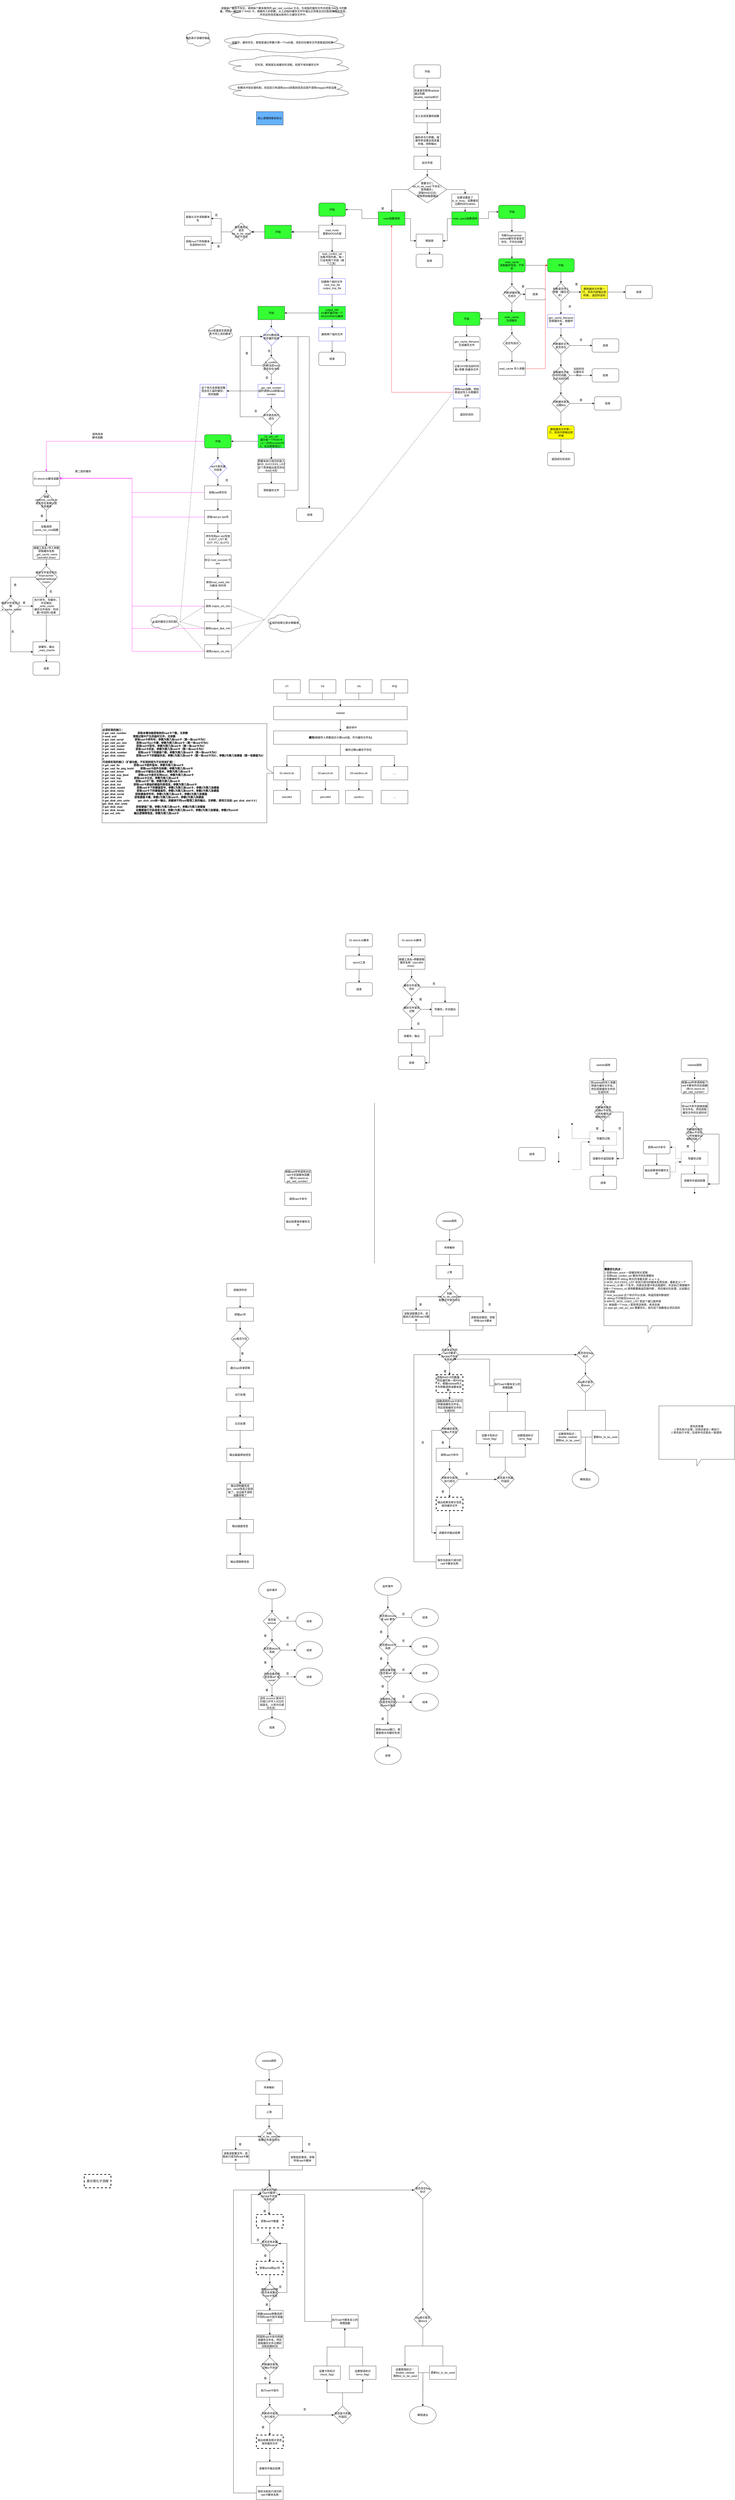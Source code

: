 <mxfile version="26.2.15" pages="2">
  <diagram name="第 1 页" id="a9MPknaveVidtmTy9Ui0">
    <mxGraphModel dx="4855" dy="910" grid="1" gridSize="10" guides="1" tooltips="1" connect="1" arrows="1" fold="1" page="1" pageScale="1" pageWidth="827" pageHeight="1169" math="0" shadow="0">
      <root>
        <mxCell id="0" />
        <mxCell id="1" parent="0" />
        <mxCell id="trFr9PTwIDC_bSKP8kTL-4" value="" style="edgeStyle=orthogonalEdgeStyle;rounded=0;orthogonalLoop=1;jettySize=auto;html=1;" parent="1" source="trFr9PTwIDC_bSKP8kTL-5" target="trFr9PTwIDC_bSKP8kTL-7" edge="1">
          <mxGeometry relative="1" as="geometry" />
        </mxCell>
        <mxCell id="trFr9PTwIDC_bSKP8kTL-5" value="开始" style="rounded=1;whiteSpace=wrap;html=1;" parent="1" vertex="1">
          <mxGeometry x="-650" y="320" width="120" height="60" as="geometry" />
        </mxCell>
        <mxCell id="trFr9PTwIDC_bSKP8kTL-6" value="" style="edgeStyle=orthogonalEdgeStyle;rounded=0;orthogonalLoop=1;jettySize=auto;html=1;" parent="1" source="trFr9PTwIDC_bSKP8kTL-7" target="trFr9PTwIDC_bSKP8kTL-9" edge="1">
          <mxGeometry relative="1" as="geometry" />
        </mxCell>
        <mxCell id="trFr9PTwIDC_bSKP8kTL-7" value="检查是否禁用raidstat&lt;div&gt;通过判断disable_raidstat标识&lt;/div&gt;" style="rounded=0;whiteSpace=wrap;html=1;align=left;" parent="1" vertex="1">
          <mxGeometry x="-650" y="420" width="120" height="60" as="geometry" />
        </mxCell>
        <mxCell id="trFr9PTwIDC_bSKP8kTL-8" value="" style="edgeStyle=orthogonalEdgeStyle;rounded=0;orthogonalLoop=1;jettySize=auto;html=1;" parent="1" source="trFr9PTwIDC_bSKP8kTL-9" target="trFr9PTwIDC_bSKP8kTL-11" edge="1">
          <mxGeometry relative="1" as="geometry" />
        </mxCell>
        <mxCell id="trFr9PTwIDC_bSKP8kTL-9" value="定义全局变量和函数" style="rounded=0;whiteSpace=wrap;html=1;" parent="1" vertex="1">
          <mxGeometry x="-650" y="520" width="120" height="60" as="geometry" />
        </mxCell>
        <mxCell id="trFr9PTwIDC_bSKP8kTL-10" value="" style="edgeStyle=orthogonalEdgeStyle;rounded=0;orthogonalLoop=1;jettySize=auto;html=1;" parent="1" source="trFr9PTwIDC_bSKP8kTL-11" target="trFr9PTwIDC_bSKP8kTL-13" edge="1">
          <mxGeometry relative="1" as="geometry" />
        </mxCell>
        <mxCell id="trFr9PTwIDC_bSKP8kTL-11" value="解析命令行参数，根据传参设置全局变量的值，控制输出" style="rounded=0;whiteSpace=wrap;html=1;" parent="1" vertex="1">
          <mxGeometry x="-650" y="630" width="120" height="60" as="geometry" />
        </mxCell>
        <mxCell id="trFr9PTwIDC_bSKP8kTL-12" value="" style="edgeStyle=orthogonalEdgeStyle;rounded=0;orthogonalLoop=1;jettySize=auto;html=1;" parent="1" source="trFr9PTwIDC_bSKP8kTL-13" target="trFr9PTwIDC_bSKP8kTL-16" edge="1">
          <mxGeometry relative="1" as="geometry" />
        </mxCell>
        <mxCell id="trFr9PTwIDC_bSKP8kTL-13" value="加文件锁" style="rounded=0;whiteSpace=wrap;html=1;" parent="1" vertex="1">
          <mxGeometry x="-650" y="730" width="120" height="60" as="geometry" />
        </mxCell>
        <mxCell id="trFr9PTwIDC_bSKP8kTL-14" style="edgeStyle=orthogonalEdgeStyle;rounded=0;orthogonalLoop=1;jettySize=auto;html=1;entryX=0.5;entryY=0;entryDx=0;entryDy=0;" parent="1" source="trFr9PTwIDC_bSKP8kTL-16" target="trFr9PTwIDC_bSKP8kTL-19" edge="1">
          <mxGeometry relative="1" as="geometry" />
        </mxCell>
        <mxCell id="trFr9PTwIDC_bSKP8kTL-15" style="edgeStyle=orthogonalEdgeStyle;rounded=0;orthogonalLoop=1;jettySize=auto;html=1;entryX=0.5;entryY=0;entryDx=0;entryDy=0;" parent="1" source="trFr9PTwIDC_bSKP8kTL-16" target="trFr9PTwIDC_bSKP8kTL-162" edge="1">
          <mxGeometry relative="1" as="geometry" />
        </mxCell>
        <mxCell id="trFr9PTwIDC_bSKP8kTL-16" value="需要点灯 |&amp;nbsp;&lt;div&gt;list_to_be_used 不存在 |&amp;nbsp;&lt;/div&gt;&lt;div&gt;禁用缓存 |&amp;nbsp;&lt;/div&gt;&lt;div&gt;获取RAID日志|&lt;/div&gt;&lt;div&gt;&amp;nbsp;获取原始磁盘输出&lt;/div&gt;" style="rhombus;whiteSpace=wrap;html=1;" parent="1" vertex="1">
          <mxGeometry x="-677.5" y="820" width="175" height="120" as="geometry" />
        </mxCell>
        <mxCell id="trFr9PTwIDC_bSKP8kTL-17" style="edgeStyle=orthogonalEdgeStyle;rounded=0;orthogonalLoop=1;jettySize=auto;html=1;entryX=0;entryY=0.5;entryDx=0;entryDy=0;" parent="1" source="trFr9PTwIDC_bSKP8kTL-19" target="trFr9PTwIDC_bSKP8kTL-43" edge="1">
          <mxGeometry relative="1" as="geometry" />
        </mxCell>
        <mxCell id="trFr9PTwIDC_bSKP8kTL-18" style="edgeStyle=orthogonalEdgeStyle;rounded=0;orthogonalLoop=1;jettySize=auto;html=1;" parent="1" source="trFr9PTwIDC_bSKP8kTL-19" target="trFr9PTwIDC_bSKP8kTL-45" edge="1">
          <mxGeometry relative="1" as="geometry" />
        </mxCell>
        <mxCell id="trFr9PTwIDC_bSKP8kTL-19" value="main函数调用" style="rounded=0;whiteSpace=wrap;html=1;fillColor=#33FF33;" parent="1" vertex="1">
          <mxGeometry x="-810" y="980" width="120" height="60" as="geometry" />
        </mxCell>
        <mxCell id="trFr9PTwIDC_bSKP8kTL-20" style="edgeStyle=orthogonalEdgeStyle;rounded=0;orthogonalLoop=1;jettySize=auto;html=1;entryX=1;entryY=0.5;entryDx=0;entryDy=0;" parent="1" target="trFr9PTwIDC_bSKP8kTL-43" edge="1">
          <mxGeometry relative="1" as="geometry">
            <mxPoint x="-480" y="1010" as="sourcePoint" />
          </mxGeometry>
        </mxCell>
        <mxCell id="trFr9PTwIDC_bSKP8kTL-21" style="edgeStyle=orthogonalEdgeStyle;rounded=0;orthogonalLoop=1;jettySize=auto;html=1;entryX=0;entryY=0.5;entryDx=0;entryDy=0;" parent="1" source="trFr9PTwIDC_bSKP8kTL-22" target="trFr9PTwIDC_bSKP8kTL-103" edge="1">
          <mxGeometry relative="1" as="geometry" />
        </mxCell>
        <mxCell id="trFr9PTwIDC_bSKP8kTL-22" value="main_quick函数调用" style="rounded=0;whiteSpace=wrap;html=1;fillColor=#33FF33;" parent="1" vertex="1">
          <mxGeometry x="-480" y="980" width="120" height="60" as="geometry" />
        </mxCell>
        <mxCell id="trFr9PTwIDC_bSKP8kTL-23" value="是" style="text;html=1;align=center;verticalAlign=middle;whiteSpace=wrap;rounded=0;" parent="1" vertex="1">
          <mxGeometry x="-820" y="950" width="60" height="30" as="geometry" />
        </mxCell>
        <mxCell id="trFr9PTwIDC_bSKP8kTL-24" value="是" style="text;html=1;align=center;verticalAlign=middle;whiteSpace=wrap;rounded=0;" parent="1" vertex="1">
          <mxGeometry x="-1557" y="1120" width="60" height="30" as="geometry" />
        </mxCell>
        <mxCell id="trFr9PTwIDC_bSKP8kTL-25" value="否" style="text;html=1;align=center;verticalAlign=middle;whiteSpace=wrap;rounded=0;" parent="1" vertex="1">
          <mxGeometry x="-1567" y="980" width="60" height="30" as="geometry" />
        </mxCell>
        <mxCell id="trFr9PTwIDC_bSKP8kTL-26" value="" style="edgeStyle=orthogonalEdgeStyle;rounded=0;orthogonalLoop=1;jettySize=auto;html=1;" parent="1" target="trFr9PTwIDC_bSKP8kTL-29" edge="1">
          <mxGeometry relative="1" as="geometry">
            <mxPoint x="-1017" y="1000" as="sourcePoint" />
          </mxGeometry>
        </mxCell>
        <mxCell id="trFr9PTwIDC_bSKP8kTL-27" value="" style="edgeStyle=orthogonalEdgeStyle;rounded=0;orthogonalLoop=1;jettySize=auto;html=1;" parent="1" source="trFr9PTwIDC_bSKP8kTL-29" target="trFr9PTwIDC_bSKP8kTL-31" edge="1">
          <mxGeometry relative="1" as="geometry" />
        </mxCell>
        <mxCell id="trFr9PTwIDC_bSKP8kTL-28" value="" style="edgeStyle=none;curved=1;rounded=0;orthogonalLoop=1;jettySize=auto;html=1;fontSize=12;startSize=8;endSize=8;" parent="1" source="trFr9PTwIDC_bSKP8kTL-29" target="trFr9PTwIDC_bSKP8kTL-279" edge="1">
          <mxGeometry relative="1" as="geometry" />
        </mxCell>
        <mxCell id="trFr9PTwIDC_bSKP8kTL-29" value="load_mods&lt;div&gt;更新MODS内容&lt;/div&gt;" style="rounded=0;whiteSpace=wrap;html=1;" parent="1" vertex="1">
          <mxGeometry x="-1077" y="1040" width="120" height="60" as="geometry" />
        </mxCell>
        <mxCell id="trFr9PTwIDC_bSKP8kTL-30" value="" style="edgeStyle=orthogonalEdgeStyle;rounded=0;orthogonalLoop=1;jettySize=auto;html=1;" parent="1" source="trFr9PTwIDC_bSKP8kTL-31" target="trFr9PTwIDC_bSKP8kTL-33" edge="1">
          <mxGeometry relative="1" as="geometry" />
        </mxCell>
        <mxCell id="trFr9PTwIDC_bSKP8kTL-31" value="load_conflict_set&lt;div&gt;加载冲突列表，每一行会有两个字段（两个工具）&lt;/div&gt;" style="rounded=0;whiteSpace=wrap;html=1;" parent="1" vertex="1">
          <mxGeometry x="-1077" y="1160" width="120" height="60" as="geometry" />
        </mxCell>
        <mxCell id="trFr9PTwIDC_bSKP8kTL-32" value="" style="edgeStyle=orthogonalEdgeStyle;rounded=0;orthogonalLoop=1;jettySize=auto;html=1;" parent="1" source="trFr9PTwIDC_bSKP8kTL-33" target="trFr9PTwIDC_bSKP8kTL-36" edge="1">
          <mxGeometry relative="1" as="geometry" />
        </mxCell>
        <mxCell id="trFr9PTwIDC_bSKP8kTL-33" value="创建两个临时文件&amp;nbsp;&lt;div&gt;mod_tmp_file&lt;/div&gt;&lt;div&gt;output_tmp_file&lt;/div&gt;&lt;div&gt;&lt;br&gt;&lt;/div&gt;" style="rounded=0;whiteSpace=wrap;html=1;strokeColor=#3333FF;" parent="1" vertex="1">
          <mxGeometry x="-1077" y="1280" width="120" height="70" as="geometry" />
        </mxCell>
        <mxCell id="trFr9PTwIDC_bSKP8kTL-34" value="" style="edgeStyle=orthogonalEdgeStyle;rounded=0;orthogonalLoop=1;jettySize=auto;html=1;" parent="1" source="trFr9PTwIDC_bSKP8kTL-36" target="trFr9PTwIDC_bSKP8kTL-47" edge="1">
          <mxGeometry relative="1" as="geometry" />
        </mxCell>
        <mxCell id="trFr9PTwIDC_bSKP8kTL-35" style="edgeStyle=orthogonalEdgeStyle;rounded=0;orthogonalLoop=1;jettySize=auto;html=1;" parent="1" source="trFr9PTwIDC_bSKP8kTL-36" target="trFr9PTwIDC_bSKP8kTL-50" edge="1">
          <mxGeometry relative="1" as="geometry" />
        </mxCell>
        <mxCell id="trFr9PTwIDC_bSKP8kTL-36" value="output_info&lt;div&gt;for循环遍历每一个MODS中MOD脚本&lt;/div&gt;" style="rounded=0;whiteSpace=wrap;html=1;fillColor=#33FF33;strokeColor=#3333FF;" parent="1" vertex="1">
          <mxGeometry x="-1077" y="1404" width="120" height="60" as="geometry" />
        </mxCell>
        <mxCell id="trFr9PTwIDC_bSKP8kTL-37" style="edgeStyle=orthogonalEdgeStyle;rounded=0;orthogonalLoop=1;jettySize=auto;html=1;" parent="1" source="trFr9PTwIDC_bSKP8kTL-39" target="trFr9PTwIDC_bSKP8kTL-41" edge="1">
          <mxGeometry relative="1" as="geometry" />
        </mxCell>
        <mxCell id="trFr9PTwIDC_bSKP8kTL-38" style="edgeStyle=orthogonalEdgeStyle;rounded=0;orthogonalLoop=1;jettySize=auto;html=1;entryX=1;entryY=0.5;entryDx=0;entryDy=0;" parent="1" source="trFr9PTwIDC_bSKP8kTL-39" target="trFr9PTwIDC_bSKP8kTL-40" edge="1">
          <mxGeometry relative="1" as="geometry" />
        </mxCell>
        <mxCell id="trFr9PTwIDC_bSKP8kTL-39" value="是否重启过&lt;div&gt;是否list_to_be_uesd文件不存在&lt;/div&gt;" style="rhombus;whiteSpace=wrap;html=1;" parent="1" vertex="1">
          <mxGeometry x="-1470" y="1030" width="90" height="80" as="geometry" />
        </mxCell>
        <mxCell id="trFr9PTwIDC_bSKP8kTL-40" value="直接从文件读取脚本名" style="rounded=0;whiteSpace=wrap;html=1;" parent="1" vertex="1">
          <mxGeometry x="-1680" y="980" width="120" height="60" as="geometry" />
        </mxCell>
        <mxCell id="trFr9PTwIDC_bSKP8kTL-41" value="获取mod下所有脚本名放到MODS" style="rounded=0;whiteSpace=wrap;html=1;" parent="1" vertex="1">
          <mxGeometry x="-1680" y="1090" width="120" height="60" as="geometry" />
        </mxCell>
        <mxCell id="trFr9PTwIDC_bSKP8kTL-42" style="edgeStyle=orthogonalEdgeStyle;rounded=0;orthogonalLoop=1;jettySize=auto;html=1;entryX=0.5;entryY=0;entryDx=0;entryDy=0;" parent="1" source="trFr9PTwIDC_bSKP8kTL-43" target="trFr9PTwIDC_bSKP8kTL-44" edge="1">
          <mxGeometry relative="1" as="geometry" />
        </mxCell>
        <mxCell id="trFr9PTwIDC_bSKP8kTL-43" value="释放锁" style="rounded=0;whiteSpace=wrap;html=1;" parent="1" vertex="1">
          <mxGeometry x="-640" y="1080" width="120" height="60" as="geometry" />
        </mxCell>
        <mxCell id="trFr9PTwIDC_bSKP8kTL-44" value="结束" style="rounded=1;whiteSpace=wrap;html=1;" parent="1" vertex="1">
          <mxGeometry x="-640" y="1170" width="120" height="60" as="geometry" />
        </mxCell>
        <mxCell id="trFr9PTwIDC_bSKP8kTL-45" value="开始" style="rounded=1;whiteSpace=wrap;html=1;fillColor=#33FF33;" parent="1" vertex="1">
          <mxGeometry x="-1077" y="940" width="120" height="60" as="geometry" />
        </mxCell>
        <mxCell id="trFr9PTwIDC_bSKP8kTL-46" value="" style="edgeStyle=orthogonalEdgeStyle;rounded=0;orthogonalLoop=1;jettySize=auto;html=1;" parent="1" source="trFr9PTwIDC_bSKP8kTL-47" target="trFr9PTwIDC_bSKP8kTL-48" edge="1">
          <mxGeometry relative="1" as="geometry" />
        </mxCell>
        <mxCell id="trFr9PTwIDC_bSKP8kTL-47" value="删除两个临时文件" style="rounded=0;whiteSpace=wrap;html=1;strokeColor=#3333FF;" parent="1" vertex="1">
          <mxGeometry x="-1077" y="1500" width="120" height="60" as="geometry" />
        </mxCell>
        <mxCell id="trFr9PTwIDC_bSKP8kTL-48" value="结束" style="rounded=1;whiteSpace=wrap;html=1;" parent="1" vertex="1">
          <mxGeometry x="-1077" y="1610" width="120" height="60" as="geometry" />
        </mxCell>
        <mxCell id="trFr9PTwIDC_bSKP8kTL-49" style="edgeStyle=orthogonalEdgeStyle;rounded=0;orthogonalLoop=1;jettySize=auto;html=1;entryX=0.5;entryY=0;entryDx=0;entryDy=0;" parent="1" source="trFr9PTwIDC_bSKP8kTL-50" target="trFr9PTwIDC_bSKP8kTL-53" edge="1">
          <mxGeometry relative="1" as="geometry" />
        </mxCell>
        <mxCell id="trFr9PTwIDC_bSKP8kTL-50" value="开始" style="rounded=0;whiteSpace=wrap;html=1;fillColor=#33FF33;" parent="1" vertex="1">
          <mxGeometry x="-1350" y="1404" width="120" height="60" as="geometry" />
        </mxCell>
        <mxCell id="trFr9PTwIDC_bSKP8kTL-51" style="edgeStyle=orthogonalEdgeStyle;rounded=0;orthogonalLoop=1;jettySize=auto;html=1;entryX=0.5;entryY=0;entryDx=0;entryDy=0;" parent="1" source="trFr9PTwIDC_bSKP8kTL-53" edge="1">
          <mxGeometry relative="1" as="geometry">
            <mxPoint x="-1290" y="1630" as="targetPoint" />
          </mxGeometry>
        </mxCell>
        <mxCell id="trFr9PTwIDC_bSKP8kTL-52" style="edgeStyle=orthogonalEdgeStyle;rounded=0;orthogonalLoop=1;jettySize=auto;html=1;" parent="1" source="trFr9PTwIDC_bSKP8kTL-53" edge="1">
          <mxGeometry relative="1" as="geometry">
            <mxPoint x="-1120" y="2310" as="targetPoint" />
          </mxGeometry>
        </mxCell>
        <mxCell id="trFr9PTwIDC_bSKP8kTL-53" value="MODS数组未是否遍历结束" style="rhombus;whiteSpace=wrap;html=1;strokeColor=#3333FF;" parent="1" vertex="1">
          <mxGeometry x="-1330" y="1500" width="80" height="80" as="geometry" />
        </mxCell>
        <mxCell id="trFr9PTwIDC_bSKP8kTL-54" value="否" style="text;html=1;align=center;verticalAlign=middle;whiteSpace=wrap;rounded=0;" parent="1" vertex="1">
          <mxGeometry x="-1330" y="1590" width="60" height="30" as="geometry" />
        </mxCell>
        <mxCell id="trFr9PTwIDC_bSKP8kTL-55" style="edgeStyle=orthogonalEdgeStyle;rounded=0;orthogonalLoop=1;jettySize=auto;html=1;entryX=0;entryY=0.5;entryDx=0;entryDy=0;" parent="1" source="trFr9PTwIDC_bSKP8kTL-57" target="trFr9PTwIDC_bSKP8kTL-53" edge="1">
          <mxGeometry relative="1" as="geometry">
            <Array as="points">
              <mxPoint x="-1380" y="1670" />
              <mxPoint x="-1380" y="1540" />
            </Array>
          </mxGeometry>
        </mxCell>
        <mxCell id="trFr9PTwIDC_bSKP8kTL-56" style="edgeStyle=orthogonalEdgeStyle;rounded=0;orthogonalLoop=1;jettySize=auto;html=1;entryX=0.5;entryY=0;entryDx=0;entryDy=0;" parent="1" source="trFr9PTwIDC_bSKP8kTL-57" target="trFr9PTwIDC_bSKP8kTL-62" edge="1">
          <mxGeometry relative="1" as="geometry" />
        </mxCell>
        <mxCell id="trFr9PTwIDC_bSKP8kTL-57" value="is_conflict&amp;nbsp;&lt;div&gt;判断当前mod是否存在冲突&lt;/div&gt;" style="rhombus;whiteSpace=wrap;html=1;" parent="1" vertex="1">
          <mxGeometry x="-1330" y="1630" width="80" height="80" as="geometry" />
        </mxCell>
        <mxCell id="trFr9PTwIDC_bSKP8kTL-58" value="是" style="text;html=1;align=center;verticalAlign=middle;whiteSpace=wrap;rounded=0;" parent="1" vertex="1">
          <mxGeometry x="-1430" y="1600" width="60" height="30" as="geometry" />
        </mxCell>
        <mxCell id="trFr9PTwIDC_bSKP8kTL-59" value="" style="edgeStyle=orthogonalEdgeStyle;rounded=0;orthogonalLoop=1;jettySize=auto;html=1;" parent="1" source="trFr9PTwIDC_bSKP8kTL-62" target="trFr9PTwIDC_bSKP8kTL-66" edge="1">
          <mxGeometry relative="1" as="geometry" />
        </mxCell>
        <mxCell id="trFr9PTwIDC_bSKP8kTL-60" style="edgeStyle=orthogonalEdgeStyle;rounded=0;orthogonalLoop=1;jettySize=auto;html=1;entryX=0;entryY=0.5;entryDx=0;entryDy=0;exitX=0;exitY=0.5;exitDx=0;exitDy=0;" parent="1" source="trFr9PTwIDC_bSKP8kTL-66" target="trFr9PTwIDC_bSKP8kTL-53" edge="1">
          <mxGeometry relative="1" as="geometry">
            <Array as="points">
              <mxPoint x="-1430" y="1900" />
              <mxPoint x="-1430" y="1540" />
            </Array>
          </mxGeometry>
        </mxCell>
        <mxCell id="trFr9PTwIDC_bSKP8kTL-61" value="" style="edgeStyle=orthogonalEdgeStyle;rounded=0;orthogonalLoop=1;jettySize=auto;html=1;" parent="1" source="trFr9PTwIDC_bSKP8kTL-62" target="trFr9PTwIDC_bSKP8kTL-97" edge="1">
          <mxGeometry relative="1" as="geometry" />
        </mxCell>
        <mxCell id="trFr9PTwIDC_bSKP8kTL-62" value="&lt;div&gt;get_raid_number&lt;br&gt;&lt;/div&gt;超时调用mod获取raid number" style="rounded=0;whiteSpace=wrap;html=1;strokeColor=#3333FF;" parent="1" vertex="1">
          <mxGeometry x="-1350" y="1754" width="120" height="60" as="geometry" />
        </mxCell>
        <mxCell id="trFr9PTwIDC_bSKP8kTL-63" value="否" style="text;html=1;align=center;verticalAlign=middle;whiteSpace=wrap;rounded=0;" parent="1" vertex="1">
          <mxGeometry x="-1340" y="1710" width="60" height="30" as="geometry" />
        </mxCell>
        <mxCell id="trFr9PTwIDC_bSKP8kTL-64" value="mod变量其实就是对应不同工具的脚本" style="ellipse;shape=cloud;whiteSpace=wrap;html=1;" parent="1" vertex="1">
          <mxGeometry x="-1580" y="1480" width="120" height="80" as="geometry" />
        </mxCell>
        <mxCell id="trFr9PTwIDC_bSKP8kTL-65" style="edgeStyle=orthogonalEdgeStyle;rounded=0;orthogonalLoop=1;jettySize=auto;html=1;" parent="1" source="trFr9PTwIDC_bSKP8kTL-66" target="trFr9PTwIDC_bSKP8kTL-70" edge="1">
          <mxGeometry relative="1" as="geometry" />
        </mxCell>
        <mxCell id="trFr9PTwIDC_bSKP8kTL-66" value="命令是否执行成功" style="rhombus;whiteSpace=wrap;html=1;" parent="1" vertex="1">
          <mxGeometry x="-1330" y="1860" width="80" height="80" as="geometry" />
        </mxCell>
        <mxCell id="trFr9PTwIDC_bSKP8kTL-67" style="edgeStyle=orthogonalEdgeStyle;rounded=0;orthogonalLoop=1;jettySize=auto;html=1;entryX=1;entryY=0.5;entryDx=0;entryDy=0;" parent="1" source="trFr9PTwIDC_bSKP8kTL-70" target="trFr9PTwIDC_bSKP8kTL-73" edge="1">
          <mxGeometry relative="1" as="geometry" />
        </mxCell>
        <mxCell id="trFr9PTwIDC_bSKP8kTL-68" value="" style="edgeStyle=orthogonalEdgeStyle;rounded=0;orthogonalLoop=1;jettySize=auto;html=1;" parent="1" source="trFr9PTwIDC_bSKP8kTL-70" target="trFr9PTwIDC_bSKP8kTL-99" edge="1">
          <mxGeometry relative="1" as="geometry" />
        </mxCell>
        <mxCell id="trFr9PTwIDC_bSKP8kTL-69" style="edgeStyle=orthogonalEdgeStyle;rounded=0;orthogonalLoop=1;jettySize=auto;html=1;entryX=0.5;entryY=0;entryDx=0;entryDy=0;strokeColor=#FF00FF;exitX=0;exitY=0.5;exitDx=0;exitDy=0;" parent="1" source="trFr9PTwIDC_bSKP8kTL-73" target="trFr9PTwIDC_bSKP8kTL-228" edge="1">
          <mxGeometry relative="1" as="geometry" />
        </mxCell>
        <mxCell id="trFr9PTwIDC_bSKP8kTL-70" value="for_per_ctrl&lt;div&gt;遍历每一个RAID卡&lt;/div&gt;&lt;div&gt;（上一步的numberl为0，这边直接退出）&lt;/div&gt;" style="rounded=0;whiteSpace=wrap;html=1;fillColor=#33FF33;strokeColor=#3333FF;" parent="1" vertex="1">
          <mxGeometry x="-1350" y="1980" width="120" height="60" as="geometry" />
        </mxCell>
        <mxCell id="trFr9PTwIDC_bSKP8kTL-71" value="否" style="text;html=1;align=center;verticalAlign=middle;whiteSpace=wrap;rounded=0;" parent="1" vertex="1">
          <mxGeometry x="-1390" y="1860" width="60" height="30" as="geometry" />
        </mxCell>
        <mxCell id="trFr9PTwIDC_bSKP8kTL-72" style="edgeStyle=orthogonalEdgeStyle;rounded=0;orthogonalLoop=1;jettySize=auto;html=1;entryX=0.5;entryY=0;entryDx=0;entryDy=0;" parent="1" source="trFr9PTwIDC_bSKP8kTL-73" target="trFr9PTwIDC_bSKP8kTL-75" edge="1">
          <mxGeometry relative="1" as="geometry" />
        </mxCell>
        <mxCell id="trFr9PTwIDC_bSKP8kTL-73" value="开始" style="rounded=1;whiteSpace=wrap;html=1;fillColor=#33FF33;" parent="1" vertex="1">
          <mxGeometry x="-1590" y="1980" width="120" height="60" as="geometry" />
        </mxCell>
        <mxCell id="trFr9PTwIDC_bSKP8kTL-74" value="" style="edgeStyle=orthogonalEdgeStyle;rounded=0;orthogonalLoop=1;jettySize=auto;html=1;" parent="1" source="trFr9PTwIDC_bSKP8kTL-75" target="trFr9PTwIDC_bSKP8kTL-78" edge="1">
          <mxGeometry relative="1" as="geometry" />
        </mxCell>
        <mxCell id="trFr9PTwIDC_bSKP8kTL-75" value="raid卡是否遍历结束" style="rhombus;whiteSpace=wrap;html=1;strokeColor=#3333FF;" parent="1" vertex="1">
          <mxGeometry x="-1570" y="2090" width="80" height="80" as="geometry" />
        </mxCell>
        <mxCell id="trFr9PTwIDC_bSKP8kTL-76" value="" style="edgeStyle=orthogonalEdgeStyle;rounded=0;orthogonalLoop=1;jettySize=auto;html=1;" parent="1" source="trFr9PTwIDC_bSKP8kTL-78" target="trFr9PTwIDC_bSKP8kTL-82" edge="1">
          <mxGeometry relative="1" as="geometry" />
        </mxCell>
        <mxCell id="trFr9PTwIDC_bSKP8kTL-77" style="edgeStyle=orthogonalEdgeStyle;rounded=0;orthogonalLoop=1;jettySize=auto;html=1;entryX=1;entryY=0.5;entryDx=0;entryDy=0;strokeColor=#FF00FF;" parent="1" source="trFr9PTwIDC_bSKP8kTL-78" target="trFr9PTwIDC_bSKP8kTL-228" edge="1">
          <mxGeometry relative="1" as="geometry">
            <Array as="points">
              <mxPoint x="-1915" y="2240" />
              <mxPoint x="-1915" y="2175" />
            </Array>
          </mxGeometry>
        </mxCell>
        <mxCell id="trFr9PTwIDC_bSKP8kTL-78" value="获取raid序列号" style="rounded=0;whiteSpace=wrap;html=1;" parent="1" vertex="1">
          <mxGeometry x="-1590" y="2210" width="120" height="60" as="geometry" />
        </mxCell>
        <mxCell id="trFr9PTwIDC_bSKP8kTL-79" value="否" style="text;html=1;align=center;verticalAlign=middle;whiteSpace=wrap;rounded=0;" parent="1" vertex="1">
          <mxGeometry x="-1520" y="2170" width="60" height="30" as="geometry" />
        </mxCell>
        <mxCell id="trFr9PTwIDC_bSKP8kTL-80" style="edgeStyle=orthogonalEdgeStyle;rounded=0;orthogonalLoop=1;jettySize=auto;html=1;" parent="1" source="trFr9PTwIDC_bSKP8kTL-82" target="trFr9PTwIDC_bSKP8kTL-84" edge="1">
          <mxGeometry relative="1" as="geometry" />
        </mxCell>
        <mxCell id="trFr9PTwIDC_bSKP8kTL-81" style="edgeStyle=orthogonalEdgeStyle;rounded=0;orthogonalLoop=1;jettySize=auto;html=1;entryX=1;entryY=0.5;entryDx=0;entryDy=0;strokeColor=#FF00FF;" parent="1" source="trFr9PTwIDC_bSKP8kTL-82" target="trFr9PTwIDC_bSKP8kTL-228" edge="1">
          <mxGeometry relative="1" as="geometry" />
        </mxCell>
        <mxCell id="trFr9PTwIDC_bSKP8kTL-82" value="获取raid pci slot号" style="rounded=0;whiteSpace=wrap;html=1;" parent="1" vertex="1">
          <mxGeometry x="-1590" y="2320" width="120" height="60" as="geometry" />
        </mxCell>
        <mxCell id="trFr9PTwIDC_bSKP8kTL-83" value="" style="edgeStyle=orthogonalEdgeStyle;rounded=0;orthogonalLoop=1;jettySize=auto;html=1;" parent="1" source="trFr9PTwIDC_bSKP8kTL-84" target="trFr9PTwIDC_bSKP8kTL-86" edge="1">
          <mxGeometry relative="1" as="geometry" />
        </mxCell>
        <mxCell id="trFr9PTwIDC_bSKP8kTL-84" value="序列号和pci slot号放入GOT_LIST 和 GOT_PCI_SLOTS" style="rounded=0;whiteSpace=wrap;html=1;" parent="1" vertex="1">
          <mxGeometry x="-1590" y="2420" width="120" height="60" as="geometry" />
        </mxCell>
        <mxCell id="trFr9PTwIDC_bSKP8kTL-85" value="" style="edgeStyle=orthogonalEdgeStyle;rounded=0;orthogonalLoop=1;jettySize=auto;html=1;" parent="1" source="trFr9PTwIDC_bSKP8kTL-86" target="trFr9PTwIDC_bSKP8kTL-88" edge="1">
          <mxGeometry relative="1" as="geometry" />
        </mxCell>
        <mxCell id="trFr9PTwIDC_bSKP8kTL-86" value="标记&amp;nbsp;mod_succeed 为yes" style="rounded=0;whiteSpace=wrap;html=1;" parent="1" vertex="1">
          <mxGeometry x="-1590" y="2520" width="120" height="60" as="geometry" />
        </mxCell>
        <mxCell id="trFr9PTwIDC_bSKP8kTL-87" value="" style="edgeStyle=orthogonalEdgeStyle;rounded=0;orthogonalLoop=1;jettySize=auto;html=1;" parent="1" source="trFr9PTwIDC_bSKP8kTL-88" target="trFr9PTwIDC_bSKP8kTL-91" edge="1">
          <mxGeometry relative="1" as="geometry" />
        </mxCell>
        <mxCell id="trFr9PTwIDC_bSKP8kTL-88" value="修改mod_used_info为脚本:序列号" style="rounded=0;whiteSpace=wrap;html=1;" parent="1" vertex="1">
          <mxGeometry x="-1590" y="2620" width="120" height="60" as="geometry" />
        </mxCell>
        <mxCell id="trFr9PTwIDC_bSKP8kTL-89" value="" style="edgeStyle=orthogonalEdgeStyle;rounded=0;orthogonalLoop=1;jettySize=auto;html=1;" parent="1" source="trFr9PTwIDC_bSKP8kTL-91" target="trFr9PTwIDC_bSKP8kTL-94" edge="1">
          <mxGeometry relative="1" as="geometry" />
        </mxCell>
        <mxCell id="trFr9PTwIDC_bSKP8kTL-90" style="edgeStyle=orthogonalEdgeStyle;rounded=0;orthogonalLoop=1;jettySize=auto;html=1;entryX=1;entryY=0.5;entryDx=0;entryDy=0;strokeColor=#FF00FF;" parent="1" source="trFr9PTwIDC_bSKP8kTL-91" target="trFr9PTwIDC_bSKP8kTL-228" edge="1">
          <mxGeometry relative="1" as="geometry" />
        </mxCell>
        <mxCell id="trFr9PTwIDC_bSKP8kTL-91" value="调用&amp;nbsp;output_ctrl_info" style="rounded=0;whiteSpace=wrap;html=1;" parent="1" vertex="1">
          <mxGeometry x="-1590" y="2720" width="120" height="60" as="geometry" />
        </mxCell>
        <mxCell id="trFr9PTwIDC_bSKP8kTL-92" value="" style="edgeStyle=orthogonalEdgeStyle;rounded=0;orthogonalLoop=1;jettySize=auto;html=1;" parent="1" source="trFr9PTwIDC_bSKP8kTL-94" target="trFr9PTwIDC_bSKP8kTL-96" edge="1">
          <mxGeometry relative="1" as="geometry" />
        </mxCell>
        <mxCell id="trFr9PTwIDC_bSKP8kTL-93" style="edgeStyle=orthogonalEdgeStyle;rounded=0;orthogonalLoop=1;jettySize=auto;html=1;entryX=1;entryY=0.5;entryDx=0;entryDy=0;strokeColor=#FF00FF;" parent="1" source="trFr9PTwIDC_bSKP8kTL-94" target="trFr9PTwIDC_bSKP8kTL-228" edge="1">
          <mxGeometry relative="1" as="geometry" />
        </mxCell>
        <mxCell id="trFr9PTwIDC_bSKP8kTL-94" value="调用output_disk_info" style="rounded=0;whiteSpace=wrap;html=1;" parent="1" vertex="1">
          <mxGeometry x="-1590" y="2820" width="120" height="60" as="geometry" />
        </mxCell>
        <mxCell id="trFr9PTwIDC_bSKP8kTL-95" style="edgeStyle=orthogonalEdgeStyle;rounded=0;orthogonalLoop=1;jettySize=auto;html=1;entryX=1;entryY=0.5;entryDx=0;entryDy=0;strokeColor=#FF00FF;" parent="1" source="trFr9PTwIDC_bSKP8kTL-96" target="trFr9PTwIDC_bSKP8kTL-228" edge="1">
          <mxGeometry relative="1" as="geometry" />
        </mxCell>
        <mxCell id="trFr9PTwIDC_bSKP8kTL-96" value="调用output_vol_info" style="rounded=0;whiteSpace=wrap;html=1;" parent="1" vertex="1">
          <mxGeometry x="-1590" y="2923" width="120" height="60" as="geometry" />
        </mxCell>
        <mxCell id="trFr9PTwIDC_bSKP8kTL-97" value="这个地方会获取完整信息存入临时缓存，用完就删" style="whiteSpace=wrap;html=1;rounded=0;fillColor=#FFFFFF;strokeColor=#3333FF;" parent="1" vertex="1">
          <mxGeometry x="-1610" y="1754" width="120" height="60" as="geometry" />
        </mxCell>
        <mxCell id="trFr9PTwIDC_bSKP8kTL-98" value="" style="edgeStyle=orthogonalEdgeStyle;rounded=0;orthogonalLoop=1;jettySize=auto;html=1;" parent="1" source="trFr9PTwIDC_bSKP8kTL-99" target="trFr9PTwIDC_bSKP8kTL-101" edge="1">
          <mxGeometry relative="1" as="geometry" />
        </mxCell>
        <mxCell id="trFr9PTwIDC_bSKP8kTL-99" value="把脚本执行成功的放入MOD_SUCCESS_LIST 这个用来输出是否存在RAID卡的" style="rounded=0;whiteSpace=wrap;html=1;" parent="1" vertex="1">
          <mxGeometry x="-1350" y="2090" width="120" height="60" as="geometry" />
        </mxCell>
        <mxCell id="trFr9PTwIDC_bSKP8kTL-100" style="edgeStyle=orthogonalEdgeStyle;rounded=0;orthogonalLoop=1;jettySize=auto;html=1;entryX=1;entryY=0.5;entryDx=0;entryDy=0;" parent="1" source="trFr9PTwIDC_bSKP8kTL-101" target="trFr9PTwIDC_bSKP8kTL-53" edge="1">
          <mxGeometry relative="1" as="geometry">
            <Array as="points">
              <mxPoint x="-1170" y="2230" />
              <mxPoint x="-1170" y="1540" />
            </Array>
          </mxGeometry>
        </mxCell>
        <mxCell id="trFr9PTwIDC_bSKP8kTL-101" value="清除缓存文件" style="rounded=0;whiteSpace=wrap;html=1;" parent="1" vertex="1">
          <mxGeometry x="-1350" y="2200" width="120" height="60" as="geometry" />
        </mxCell>
        <mxCell id="trFr9PTwIDC_bSKP8kTL-102" value="" style="edgeStyle=orthogonalEdgeStyle;rounded=0;orthogonalLoop=1;jettySize=auto;html=1;" parent="1" source="trFr9PTwIDC_bSKP8kTL-103" target="trFr9PTwIDC_bSKP8kTL-105" edge="1">
          <mxGeometry relative="1" as="geometry" />
        </mxCell>
        <mxCell id="trFr9PTwIDC_bSKP8kTL-103" value="开始" style="rounded=1;whiteSpace=wrap;html=1;fillColor=#33FF33;" parent="1" vertex="1">
          <mxGeometry x="-270" y="950" width="120" height="60" as="geometry" />
        </mxCell>
        <mxCell id="trFr9PTwIDC_bSKP8kTL-104" value="" style="edgeStyle=orthogonalEdgeStyle;rounded=0;orthogonalLoop=1;jettySize=auto;html=1;" parent="1" source="trFr9PTwIDC_bSKP8kTL-105" target="trFr9PTwIDC_bSKP8kTL-108" edge="1">
          <mxGeometry relative="1" as="geometry" />
        </mxCell>
        <mxCell id="trFr9PTwIDC_bSKP8kTL-105" value="判断/tmp/cached-raidstat缓存目录是否存在，不存在创建" style="rounded=0;whiteSpace=wrap;html=1;" parent="1" vertex="1">
          <mxGeometry x="-270" y="1070" width="120" height="60" as="geometry" />
        </mxCell>
        <mxCell id="trFr9PTwIDC_bSKP8kTL-106" value="" style="edgeStyle=orthogonalEdgeStyle;rounded=0;orthogonalLoop=1;jettySize=auto;html=1;" parent="1" source="trFr9PTwIDC_bSKP8kTL-108" target="trFr9PTwIDC_bSKP8kTL-110" edge="1">
          <mxGeometry relative="1" as="geometry" />
        </mxCell>
        <mxCell id="trFr9PTwIDC_bSKP8kTL-107" value="" style="edgeStyle=orthogonalEdgeStyle;rounded=0;orthogonalLoop=1;jettySize=auto;html=1;" parent="1" source="trFr9PTwIDC_bSKP8kTL-108" target="trFr9PTwIDC_bSKP8kTL-141" edge="1">
          <mxGeometry relative="1" as="geometry" />
        </mxCell>
        <mxCell id="trFr9PTwIDC_bSKP8kTL-108" value="read_cache&lt;div&gt;读取缓存信息，不传参&lt;/div&gt;" style="rounded=1;whiteSpace=wrap;html=1;fillColor=#33FF33;" parent="1" vertex="1">
          <mxGeometry x="-270" y="1190" width="120" height="60" as="geometry" />
        </mxCell>
        <mxCell id="trFr9PTwIDC_bSKP8kTL-109" value="" style="edgeStyle=orthogonalEdgeStyle;rounded=0;orthogonalLoop=1;jettySize=auto;html=1;" parent="1" source="trFr9PTwIDC_bSKP8kTL-110" target="trFr9PTwIDC_bSKP8kTL-113" edge="1">
          <mxGeometry relative="1" as="geometry" />
        </mxCell>
        <mxCell id="trFr9PTwIDC_bSKP8kTL-110" value="开始" style="rounded=1;whiteSpace=wrap;html=1;fillColor=#33FF33;" parent="1" vertex="1">
          <mxGeometry x="-50" y="1190" width="120" height="60" as="geometry" />
        </mxCell>
        <mxCell id="trFr9PTwIDC_bSKP8kTL-111" value="" style="edgeStyle=orthogonalEdgeStyle;rounded=0;orthogonalLoop=1;jettySize=auto;html=1;" parent="1" source="trFr9PTwIDC_bSKP8kTL-113" target="trFr9PTwIDC_bSKP8kTL-115" edge="1">
          <mxGeometry relative="1" as="geometry" />
        </mxCell>
        <mxCell id="trFr9PTwIDC_bSKP8kTL-112" value="" style="edgeStyle=orthogonalEdgeStyle;rounded=0;orthogonalLoop=1;jettySize=auto;html=1;" parent="1" source="trFr9PTwIDC_bSKP8kTL-113" target="trFr9PTwIDC_bSKP8kTL-118" edge="1">
          <mxGeometry relative="1" as="geometry" />
        </mxCell>
        <mxCell id="trFr9PTwIDC_bSKP8kTL-113" value="判断是否传入参数（缓存文件）" style="rhombus;whiteSpace=wrap;html=1;" parent="1" vertex="1">
          <mxGeometry x="-30" y="1300" width="80" height="80" as="geometry" />
        </mxCell>
        <mxCell id="trFr9PTwIDC_bSKP8kTL-114" value="" style="edgeStyle=orthogonalEdgeStyle;rounded=0;orthogonalLoop=1;jettySize=auto;html=1;" parent="1" source="trFr9PTwIDC_bSKP8kTL-115" target="trFr9PTwIDC_bSKP8kTL-116" edge="1">
          <mxGeometry relative="1" as="geometry" />
        </mxCell>
        <mxCell id="trFr9PTwIDC_bSKP8kTL-115" value="删除缓存文件第一行，其余内容输出到终端 ，返回状态码" style="rounded=0;whiteSpace=wrap;html=1;fillColor=#FFFF33;" parent="1" vertex="1">
          <mxGeometry x="100" y="1310" width="120" height="60" as="geometry" />
        </mxCell>
        <mxCell id="trFr9PTwIDC_bSKP8kTL-116" value="结束" style="rounded=1;whiteSpace=wrap;html=1;" parent="1" vertex="1">
          <mxGeometry x="300" y="1310" width="120" height="60" as="geometry" />
        </mxCell>
        <mxCell id="trFr9PTwIDC_bSKP8kTL-117" value="" style="edgeStyle=orthogonalEdgeStyle;rounded=0;orthogonalLoop=1;jettySize=auto;html=1;" parent="1" source="trFr9PTwIDC_bSKP8kTL-118" target="trFr9PTwIDC_bSKP8kTL-123" edge="1">
          <mxGeometry relative="1" as="geometry" />
        </mxCell>
        <mxCell id="trFr9PTwIDC_bSKP8kTL-118" value="gen_cache_filename&lt;div&gt;获取缓存名，根据传参&lt;/div&gt;" style="rounded=0;whiteSpace=wrap;html=1;strokeColor=#3333FF;" parent="1" vertex="1">
          <mxGeometry x="-50" y="1440" width="120" height="60" as="geometry" />
        </mxCell>
        <mxCell id="trFr9PTwIDC_bSKP8kTL-119" value="是" style="text;html=1;align=center;verticalAlign=middle;whiteSpace=wrap;rounded=0;" parent="1" vertex="1">
          <mxGeometry x="50" y="1290" width="60" height="30" as="geometry" />
        </mxCell>
        <mxCell id="trFr9PTwIDC_bSKP8kTL-120" value="否" style="text;html=1;align=center;verticalAlign=middle;whiteSpace=wrap;rounded=0;" parent="1" vertex="1">
          <mxGeometry x="20" y="1390" width="60" height="30" as="geometry" />
        </mxCell>
        <mxCell id="trFr9PTwIDC_bSKP8kTL-121" style="edgeStyle=orthogonalEdgeStyle;rounded=0;orthogonalLoop=1;jettySize=auto;html=1;" parent="1" source="trFr9PTwIDC_bSKP8kTL-123" target="trFr9PTwIDC_bSKP8kTL-124" edge="1">
          <mxGeometry relative="1" as="geometry" />
        </mxCell>
        <mxCell id="trFr9PTwIDC_bSKP8kTL-122" value="" style="edgeStyle=orthogonalEdgeStyle;rounded=0;orthogonalLoop=1;jettySize=auto;html=1;" parent="1" source="trFr9PTwIDC_bSKP8kTL-123" target="trFr9PTwIDC_bSKP8kTL-128" edge="1">
          <mxGeometry relative="1" as="geometry" />
        </mxCell>
        <mxCell id="trFr9PTwIDC_bSKP8kTL-123" value="判断缓存文件是否存在" style="rhombus;whiteSpace=wrap;html=1;" parent="1" vertex="1">
          <mxGeometry x="-30" y="1540" width="80" height="80" as="geometry" />
        </mxCell>
        <mxCell id="trFr9PTwIDC_bSKP8kTL-124" value="结束" style="rounded=1;whiteSpace=wrap;html=1;" parent="1" vertex="1">
          <mxGeometry x="150" y="1550" width="120" height="60" as="geometry" />
        </mxCell>
        <mxCell id="trFr9PTwIDC_bSKP8kTL-125" value="否" style="text;html=1;align=center;verticalAlign=middle;whiteSpace=wrap;rounded=0;" parent="1" vertex="1">
          <mxGeometry x="70" y="1540" width="60" height="30" as="geometry" />
        </mxCell>
        <mxCell id="trFr9PTwIDC_bSKP8kTL-126" value="" style="edgeStyle=orthogonalEdgeStyle;rounded=0;orthogonalLoop=1;jettySize=auto;html=1;" parent="1" source="trFr9PTwIDC_bSKP8kTL-128" target="trFr9PTwIDC_bSKP8kTL-129" edge="1">
          <mxGeometry relative="1" as="geometry" />
        </mxCell>
        <mxCell id="trFr9PTwIDC_bSKP8kTL-127" value="" style="edgeStyle=orthogonalEdgeStyle;rounded=0;orthogonalLoop=1;jettySize=auto;html=1;" parent="1" source="trFr9PTwIDC_bSKP8kTL-128" target="trFr9PTwIDC_bSKP8kTL-133" edge="1">
          <mxGeometry relative="1" as="geometry" />
        </mxCell>
        <mxCell id="trFr9PTwIDC_bSKP8kTL-128" value="获取缓存文件中的时间戳，比对当前时间" style="rhombus;whiteSpace=wrap;html=1;" parent="1" vertex="1">
          <mxGeometry x="-30" y="1674" width="80" height="80" as="geometry" />
        </mxCell>
        <mxCell id="trFr9PTwIDC_bSKP8kTL-129" value="结束" style="rounded=1;whiteSpace=wrap;html=1;" parent="1" vertex="1">
          <mxGeometry x="150" y="1684" width="120" height="60" as="geometry" />
        </mxCell>
        <mxCell id="trFr9PTwIDC_bSKP8kTL-130" value="当前时间比缓存文件小" style="text;html=1;align=center;verticalAlign=middle;whiteSpace=wrap;rounded=0;" parent="1" vertex="1">
          <mxGeometry x="60" y="1684" width="60" height="30" as="geometry" />
        </mxCell>
        <mxCell id="trFr9PTwIDC_bSKP8kTL-131" value="" style="edgeStyle=orthogonalEdgeStyle;rounded=0;orthogonalLoop=1;jettySize=auto;html=1;" parent="1" source="trFr9PTwIDC_bSKP8kTL-133" target="trFr9PTwIDC_bSKP8kTL-134" edge="1">
          <mxGeometry relative="1" as="geometry" />
        </mxCell>
        <mxCell id="trFr9PTwIDC_bSKP8kTL-132" value="" style="edgeStyle=orthogonalEdgeStyle;rounded=0;orthogonalLoop=1;jettySize=auto;html=1;" parent="1" source="trFr9PTwIDC_bSKP8kTL-133" target="trFr9PTwIDC_bSKP8kTL-137" edge="1">
          <mxGeometry relative="1" as="geometry" />
        </mxCell>
        <mxCell id="trFr9PTwIDC_bSKP8kTL-133" value="判断缓存是否过期60s" style="rhombus;whiteSpace=wrap;html=1;" parent="1" vertex="1">
          <mxGeometry x="-30" y="1800" width="80" height="80" as="geometry" />
        </mxCell>
        <mxCell id="trFr9PTwIDC_bSKP8kTL-134" value="结束" style="rounded=1;whiteSpace=wrap;html=1;" parent="1" vertex="1">
          <mxGeometry x="160" y="1810" width="120" height="60" as="geometry" />
        </mxCell>
        <mxCell id="trFr9PTwIDC_bSKP8kTL-135" value="是" style="text;html=1;align=center;verticalAlign=middle;whiteSpace=wrap;rounded=0;" parent="1" vertex="1">
          <mxGeometry x="70" y="1810" width="60" height="30" as="geometry" />
        </mxCell>
        <mxCell id="trFr9PTwIDC_bSKP8kTL-136" value="" style="edgeStyle=orthogonalEdgeStyle;rounded=0;orthogonalLoop=1;jettySize=auto;html=1;" parent="1" source="trFr9PTwIDC_bSKP8kTL-137" target="trFr9PTwIDC_bSKP8kTL-138" edge="1">
          <mxGeometry relative="1" as="geometry" />
        </mxCell>
        <mxCell id="trFr9PTwIDC_bSKP8kTL-137" value="删除缓存文件第一行，其余内容输出到终端" style="rounded=1;whiteSpace=wrap;html=1;fillColor=#FFFF00;" parent="1" vertex="1">
          <mxGeometry x="-50" y="1940" width="120" height="60" as="geometry" />
        </mxCell>
        <mxCell id="trFr9PTwIDC_bSKP8kTL-138" value="返回成功状态码" style="rounded=1;whiteSpace=wrap;html=1;" parent="1" vertex="1">
          <mxGeometry x="-50" y="2060" width="120" height="60" as="geometry" />
        </mxCell>
        <mxCell id="trFr9PTwIDC_bSKP8kTL-139" value="" style="edgeStyle=orthogonalEdgeStyle;rounded=0;orthogonalLoop=1;jettySize=auto;html=1;" parent="1" source="trFr9PTwIDC_bSKP8kTL-141" target="trFr9PTwIDC_bSKP8kTL-142" edge="1">
          <mxGeometry relative="1" as="geometry" />
        </mxCell>
        <mxCell id="trFr9PTwIDC_bSKP8kTL-140" value="" style="edgeStyle=orthogonalEdgeStyle;rounded=0;orthogonalLoop=1;jettySize=auto;html=1;" parent="1" source="trFr9PTwIDC_bSKP8kTL-141" target="trFr9PTwIDC_bSKP8kTL-146" edge="1">
          <mxGeometry relative="1" as="geometry" />
        </mxCell>
        <mxCell id="trFr9PTwIDC_bSKP8kTL-141" value="判断读缓存是否成功" style="rhombus;whiteSpace=wrap;html=1;" parent="1" vertex="1">
          <mxGeometry x="-250" y="1310" width="80" height="80" as="geometry" />
        </mxCell>
        <mxCell id="trFr9PTwIDC_bSKP8kTL-142" value="结束" style="rounded=1;whiteSpace=wrap;html=1;" parent="1" vertex="1">
          <mxGeometry x="-150" y="1325" width="90" height="50" as="geometry" />
        </mxCell>
        <mxCell id="trFr9PTwIDC_bSKP8kTL-143" value="是" style="text;html=1;align=center;verticalAlign=middle;whiteSpace=wrap;rounded=0;" parent="1" vertex="1">
          <mxGeometry x="-190" y="1300" width="60" height="30" as="geometry" />
        </mxCell>
        <mxCell id="trFr9PTwIDC_bSKP8kTL-144" value="" style="edgeStyle=orthogonalEdgeStyle;rounded=0;orthogonalLoop=1;jettySize=auto;html=1;" parent="1" source="trFr9PTwIDC_bSKP8kTL-146" target="trFr9PTwIDC_bSKP8kTL-148" edge="1">
          <mxGeometry relative="1" as="geometry" />
        </mxCell>
        <mxCell id="trFr9PTwIDC_bSKP8kTL-145" value="" style="edgeStyle=orthogonalEdgeStyle;rounded=0;orthogonalLoop=1;jettySize=auto;html=1;" parent="1" source="trFr9PTwIDC_bSKP8kTL-146" target="trFr9PTwIDC_bSKP8kTL-152" edge="1">
          <mxGeometry relative="1" as="geometry" />
        </mxCell>
        <mxCell id="trFr9PTwIDC_bSKP8kTL-146" value="write_cache&lt;div&gt;生成缓存&lt;/div&gt;" style="rounded=0;whiteSpace=wrap;html=1;fillColor=#33FF33;" parent="1" vertex="1">
          <mxGeometry x="-271" y="1430" width="120" height="60" as="geometry" />
        </mxCell>
        <mxCell id="trFr9PTwIDC_bSKP8kTL-147" value="" style="edgeStyle=orthogonalEdgeStyle;rounded=0;orthogonalLoop=1;jettySize=auto;html=1;" parent="1" source="trFr9PTwIDC_bSKP8kTL-148" target="trFr9PTwIDC_bSKP8kTL-150" edge="1">
          <mxGeometry relative="1" as="geometry" />
        </mxCell>
        <mxCell id="trFr9PTwIDC_bSKP8kTL-148" value="是否写成功" style="rhombus;whiteSpace=wrap;html=1;" parent="1" vertex="1">
          <mxGeometry x="-250" y="1530" width="80" height="80" as="geometry" />
        </mxCell>
        <mxCell id="trFr9PTwIDC_bSKP8kTL-149" style="edgeStyle=orthogonalEdgeStyle;rounded=0;orthogonalLoop=1;jettySize=auto;html=1;entryX=0;entryY=0.5;entryDx=0;entryDy=0;fillColor=#FF0000;strokeColor=#FF0000;" parent="1" source="trFr9PTwIDC_bSKP8kTL-150" target="trFr9PTwIDC_bSKP8kTL-110" edge="1">
          <mxGeometry relative="1" as="geometry">
            <Array as="points">
              <mxPoint x="-60" y="1684" />
              <mxPoint x="-60" y="1220" />
            </Array>
          </mxGeometry>
        </mxCell>
        <mxCell id="trFr9PTwIDC_bSKP8kTL-150" value="read_cache 传入参数" style="rounded=0;whiteSpace=wrap;html=1;" parent="1" vertex="1">
          <mxGeometry x="-270" y="1654" width="120" height="60" as="geometry" />
        </mxCell>
        <mxCell id="trFr9PTwIDC_bSKP8kTL-151" value="" style="edgeStyle=orthogonalEdgeStyle;rounded=0;orthogonalLoop=1;jettySize=auto;html=1;" parent="1" source="trFr9PTwIDC_bSKP8kTL-152" target="trFr9PTwIDC_bSKP8kTL-154" edge="1">
          <mxGeometry relative="1" as="geometry" />
        </mxCell>
        <mxCell id="trFr9PTwIDC_bSKP8kTL-152" value="开始" style="rounded=1;whiteSpace=wrap;html=1;fillColor=#33FF33;" parent="1" vertex="1">
          <mxGeometry x="-473" y="1430" width="120" height="60" as="geometry" />
        </mxCell>
        <mxCell id="trFr9PTwIDC_bSKP8kTL-153" value="" style="edgeStyle=orthogonalEdgeStyle;rounded=0;orthogonalLoop=1;jettySize=auto;html=1;" parent="1" source="trFr9PTwIDC_bSKP8kTL-154" target="trFr9PTwIDC_bSKP8kTL-156" edge="1">
          <mxGeometry relative="1" as="geometry" />
        </mxCell>
        <mxCell id="trFr9PTwIDC_bSKP8kTL-154" value="gen_cache_filename&lt;div&gt;生成缓存文件&lt;/div&gt;" style="rounded=1;whiteSpace=wrap;html=1;" parent="1" vertex="1">
          <mxGeometry x="-473" y="1540" width="120" height="60" as="geometry" />
        </mxCell>
        <mxCell id="trFr9PTwIDC_bSKP8kTL-155" value="" style="edgeStyle=orthogonalEdgeStyle;rounded=0;orthogonalLoop=1;jettySize=auto;html=1;" parent="1" source="trFr9PTwIDC_bSKP8kTL-156" target="trFr9PTwIDC_bSKP8kTL-159" edge="1">
          <mxGeometry relative="1" as="geometry" />
        </mxCell>
        <mxCell id="trFr9PTwIDC_bSKP8kTL-156" value="记录1970到当前时间戳+参数 到缓存文件" style="rounded=0;whiteSpace=wrap;html=1;" parent="1" vertex="1">
          <mxGeometry x="-473" y="1650" width="120" height="60" as="geometry" />
        </mxCell>
        <mxCell id="trFr9PTwIDC_bSKP8kTL-157" value="" style="edgeStyle=orthogonalEdgeStyle;rounded=0;orthogonalLoop=1;jettySize=auto;html=1;" parent="1" source="trFr9PTwIDC_bSKP8kTL-159" target="trFr9PTwIDC_bSKP8kTL-160" edge="1">
          <mxGeometry relative="1" as="geometry" />
        </mxCell>
        <mxCell id="trFr9PTwIDC_bSKP8kTL-158" style="edgeStyle=orthogonalEdgeStyle;rounded=0;orthogonalLoop=1;jettySize=auto;html=1;entryX=0.5;entryY=1;entryDx=0;entryDy=0;strokeColor=#FF0000;" parent="1" source="trFr9PTwIDC_bSKP8kTL-159" target="trFr9PTwIDC_bSKP8kTL-19" edge="1">
          <mxGeometry relative="1" as="geometry" />
        </mxCell>
        <mxCell id="trFr9PTwIDC_bSKP8kTL-159" value="调用main函数，把结果追加写入长期缓存文件" style="rounded=0;whiteSpace=wrap;html=1;strokeColor=#3333FF;" parent="1" vertex="1">
          <mxGeometry x="-473" y="1760" width="120" height="60" as="geometry" />
        </mxCell>
        <mxCell id="trFr9PTwIDC_bSKP8kTL-160" value="返回状态码" style="rounded=0;whiteSpace=wrap;html=1;" parent="1" vertex="1">
          <mxGeometry x="-473" y="1860" width="120" height="60" as="geometry" />
        </mxCell>
        <mxCell id="trFr9PTwIDC_bSKP8kTL-161" value="" style="edgeStyle=orthogonalEdgeStyle;rounded=0;orthogonalLoop=1;jettySize=auto;html=1;" parent="1" source="trFr9PTwIDC_bSKP8kTL-162" target="trFr9PTwIDC_bSKP8kTL-22" edge="1">
          <mxGeometry relative="1" as="geometry" />
        </mxCell>
        <mxCell id="trFr9PTwIDC_bSKP8kTL-162" value="如果设置启了is_io_busy，设置缓存过期时间为3600s" style="rounded=0;whiteSpace=wrap;html=1;" parent="1" vertex="1">
          <mxGeometry x="-480" y="900" width="120" height="60" as="geometry" />
        </mxCell>
        <mxCell id="trFr9PTwIDC_bSKP8kTL-163" value="黄色表示读缓存输出" style="ellipse;shape=cloud;whiteSpace=wrap;html=1;" parent="1" vertex="1">
          <mxGeometry x="-1680" y="160" width="120" height="80" as="geometry" />
        </mxCell>
        <mxCell id="trFr9PTwIDC_bSKP8kTL-164" value="读缓存，缓存不存在，调用每个脚本程序的 get_raid_number 方法，生成临时缓存文件并获取 RAID 卡的数量。然后，遍历每个 RAID 卡，根据传入的参数，从上述临时缓存文件中通过正则表达式匹配获取指定信息，并将这些信息输出到持久化缓存文件中。" style="ellipse;shape=cloud;whiteSpace=wrap;html=1;" parent="1" vertex="1">
          <mxGeometry x="-1527" y="30" width="587" height="100" as="geometry" />
        </mxCell>
        <mxCell id="trFr9PTwIDC_bSKP8kTL-165" value="结束" style="rounded=1;whiteSpace=wrap;html=1;" parent="1" vertex="1">
          <mxGeometry x="-1177" y="2310" width="120" height="60" as="geometry" />
        </mxCell>
        <mxCell id="trFr9PTwIDC_bSKP8kTL-166" value="读缓存，缓存存在，那就是通过参数计算一个md5值，找到对应缓存文件直接返回结果" style="ellipse;shape=cloud;whiteSpace=wrap;html=1;" parent="1" vertex="1">
          <mxGeometry x="-1540" y="170" width="600" height="100" as="geometry" />
        </mxCell>
        <mxCell id="trFr9PTwIDC_bSKP8kTL-167" value="实时读，那就是生成缓存的流程，但是不保存缓存文件" style="ellipse;shape=cloud;whiteSpace=wrap;html=1;" parent="1" vertex="1">
          <mxGeometry x="-1520" y="270" width="600" height="100" as="geometry" />
        </mxCell>
        <mxCell id="trFr9PTwIDC_bSKP8kTL-168" value="&lt;div&gt;有模块冲突处理机制，但目前只有调用storcli获取到信息后就不调用megacli冲突设置&lt;/div&gt;&lt;div&gt;&lt;br&gt;&lt;/div&gt;" style="ellipse;shape=cloud;whiteSpace=wrap;html=1;" parent="1" vertex="1">
          <mxGeometry x="-1520" y="380" width="600" height="100" as="geometry" />
        </mxCell>
        <mxCell id="trFr9PTwIDC_bSKP8kTL-169" style="edgeStyle=orthogonalEdgeStyle;rounded=0;orthogonalLoop=1;jettySize=auto;html=1;entryX=0.5;entryY=0;entryDx=0;entryDy=0;" parent="1" source="trFr9PTwIDC_bSKP8kTL-170" target="trFr9PTwIDC_bSKP8kTL-178" edge="1">
          <mxGeometry relative="1" as="geometry" />
        </mxCell>
        <mxCell id="trFr9PTwIDC_bSKP8kTL-170" value="VT" style="rounded=0;whiteSpace=wrap;html=1;" parent="1" vertex="1">
          <mxGeometry x="-1280" y="3080" width="120" height="60" as="geometry" />
        </mxCell>
        <mxCell id="trFr9PTwIDC_bSKP8kTL-171" style="edgeStyle=orthogonalEdgeStyle;rounded=0;orthogonalLoop=1;jettySize=auto;html=1;" parent="1" source="trFr9PTwIDC_bSKP8kTL-172" target="trFr9PTwIDC_bSKP8kTL-178" edge="1">
          <mxGeometry relative="1" as="geometry" />
        </mxCell>
        <mxCell id="trFr9PTwIDC_bSKP8kTL-172" value="VS" style="rounded=0;whiteSpace=wrap;html=1;" parent="1" vertex="1">
          <mxGeometry x="-1120" y="3080" width="120" height="60" as="geometry" />
        </mxCell>
        <mxCell id="trFr9PTwIDC_bSKP8kTL-173" style="edgeStyle=orthogonalEdgeStyle;rounded=0;orthogonalLoop=1;jettySize=auto;html=1;entryX=0.5;entryY=0;entryDx=0;entryDy=0;" parent="1" source="trFr9PTwIDC_bSKP8kTL-174" target="trFr9PTwIDC_bSKP8kTL-178" edge="1">
          <mxGeometry relative="1" as="geometry" />
        </mxCell>
        <mxCell id="trFr9PTwIDC_bSKP8kTL-174" value="VN" style="rounded=0;whiteSpace=wrap;html=1;" parent="1" vertex="1">
          <mxGeometry x="-957" y="3080" width="120" height="60" as="geometry" />
        </mxCell>
        <mxCell id="trFr9PTwIDC_bSKP8kTL-175" style="edgeStyle=orthogonalEdgeStyle;rounded=0;orthogonalLoop=1;jettySize=auto;html=1;entryX=0.5;entryY=0;entryDx=0;entryDy=0;" parent="1" source="trFr9PTwIDC_bSKP8kTL-176" target="trFr9PTwIDC_bSKP8kTL-178" edge="1">
          <mxGeometry relative="1" as="geometry" />
        </mxCell>
        <mxCell id="trFr9PTwIDC_bSKP8kTL-176" value="中台" style="rounded=0;whiteSpace=wrap;html=1;" parent="1" vertex="1">
          <mxGeometry x="-797.5" y="3080" width="120" height="60" as="geometry" />
        </mxCell>
        <mxCell id="trFr9PTwIDC_bSKP8kTL-177" value="" style="edgeStyle=orthogonalEdgeStyle;rounded=0;orthogonalLoop=1;jettySize=auto;html=1;" parent="1" source="trFr9PTwIDC_bSKP8kTL-178" target="trFr9PTwIDC_bSKP8kTL-275" edge="1">
          <mxGeometry relative="1" as="geometry" />
        </mxCell>
        <mxCell id="trFr9PTwIDC_bSKP8kTL-178" value="raidstat" style="rounded=0;whiteSpace=wrap;html=1;" parent="1" vertex="1">
          <mxGeometry x="-1280" y="3200" width="600" height="60" as="geometry" />
        </mxCell>
        <mxCell id="trFr9PTwIDC_bSKP8kTL-179" style="edgeStyle=orthogonalEdgeStyle;rounded=0;orthogonalLoop=1;jettySize=auto;html=1;entryX=0.5;entryY=0;entryDx=0;entryDy=0;" parent="1" source="trFr9PTwIDC_bSKP8kTL-180" target="trFr9PTwIDC_bSKP8kTL-186" edge="1">
          <mxGeometry relative="1" as="geometry" />
        </mxCell>
        <mxCell id="trFr9PTwIDC_bSKP8kTL-180" value="01-storcli.sh" style="rounded=0;whiteSpace=wrap;html=1;" parent="1" vertex="1">
          <mxGeometry x="-1280" y="3470" width="120" height="60" as="geometry" />
        </mxCell>
        <mxCell id="trFr9PTwIDC_bSKP8kTL-181" style="edgeStyle=orthogonalEdgeStyle;rounded=0;orthogonalLoop=1;jettySize=auto;html=1;entryX=0.5;entryY=0;entryDx=0;entryDy=0;" parent="1" source="trFr9PTwIDC_bSKP8kTL-182" target="trFr9PTwIDC_bSKP8kTL-187" edge="1">
          <mxGeometry relative="1" as="geometry" />
        </mxCell>
        <mxCell id="trFr9PTwIDC_bSKP8kTL-182" value="02-perccli.sh" style="rounded=0;whiteSpace=wrap;html=1;" parent="1" vertex="1">
          <mxGeometry x="-1107" y="3470" width="120" height="60" as="geometry" />
        </mxCell>
        <mxCell id="trFr9PTwIDC_bSKP8kTL-183" style="edgeStyle=orthogonalEdgeStyle;rounded=0;orthogonalLoop=1;jettySize=auto;html=1;entryX=0.5;entryY=0;entryDx=0;entryDy=0;" parent="1" source="trFr9PTwIDC_bSKP8kTL-184" target="trFr9PTwIDC_bSKP8kTL-188" edge="1">
          <mxGeometry relative="1" as="geometry" />
        </mxCell>
        <mxCell id="trFr9PTwIDC_bSKP8kTL-184" value="03-sas3ircu.sh" style="rounded=0;whiteSpace=wrap;html=1;" parent="1" vertex="1">
          <mxGeometry x="-957" y="3470" width="120" height="60" as="geometry" />
        </mxCell>
        <mxCell id="trFr9PTwIDC_bSKP8kTL-185" value="....." style="rounded=0;whiteSpace=wrap;html=1;" parent="1" vertex="1">
          <mxGeometry x="-797.5" y="3470" width="120" height="60" as="geometry" />
        </mxCell>
        <mxCell id="trFr9PTwIDC_bSKP8kTL-186" value="storcli64" style="rounded=0;whiteSpace=wrap;html=1;" parent="1" vertex="1">
          <mxGeometry x="-1280" y="3577" width="120" height="60" as="geometry" />
        </mxCell>
        <mxCell id="trFr9PTwIDC_bSKP8kTL-187" value="perccli64" style="rounded=0;whiteSpace=wrap;html=1;" parent="1" vertex="1">
          <mxGeometry x="-1107" y="3577" width="120" height="60" as="geometry" />
        </mxCell>
        <mxCell id="trFr9PTwIDC_bSKP8kTL-188" value="sas3ircu" style="rounded=0;whiteSpace=wrap;html=1;" parent="1" vertex="1">
          <mxGeometry x="-957" y="3577" width="120" height="60" as="geometry" />
        </mxCell>
        <mxCell id="trFr9PTwIDC_bSKP8kTL-189" value="...." style="rounded=0;whiteSpace=wrap;html=1;" parent="1" vertex="1">
          <mxGeometry x="-797" y="3577" width="120" height="60" as="geometry" />
        </mxCell>
        <mxCell id="trFr9PTwIDC_bSKP8kTL-190" value="核心逻辑用紫色标记" style="rounded=0;whiteSpace=wrap;html=1;fillColor=#66B2FF;" parent="1" vertex="1">
          <mxGeometry x="-1357" y="530" width="120" height="60" as="geometry" />
        </mxCell>
        <mxCell id="trFr9PTwIDC_bSKP8kTL-191" value="" style="endArrow=none;dashed=1;html=1;dashPattern=1 3;strokeWidth=2;rounded=0;entryX=0;entryY=0.5;entryDx=0;entryDy=0;" parent="1" target="trFr9PTwIDC_bSKP8kTL-97" edge="1">
          <mxGeometry width="50" height="50" relative="1" as="geometry">
            <mxPoint x="-1700" y="2820" as="sourcePoint" />
            <mxPoint x="-1730" y="1860" as="targetPoint" />
          </mxGeometry>
        </mxCell>
        <mxCell id="trFr9PTwIDC_bSKP8kTL-192" value="" style="endArrow=none;dashed=1;html=1;rounded=0;entryX=0;entryY=0.5;entryDx=0;entryDy=0;" parent="1" target="trFr9PTwIDC_bSKP8kTL-91" edge="1">
          <mxGeometry width="50" height="50" relative="1" as="geometry">
            <mxPoint x="-1700" y="2820" as="sourcePoint" />
            <mxPoint x="-1620" y="2770" as="targetPoint" />
          </mxGeometry>
        </mxCell>
        <mxCell id="trFr9PTwIDC_bSKP8kTL-193" value="" style="endArrow=none;dashed=1;html=1;rounded=0;entryX=0;entryY=0.5;entryDx=0;entryDy=0;" parent="1" target="trFr9PTwIDC_bSKP8kTL-94" edge="1">
          <mxGeometry width="50" height="50" relative="1" as="geometry">
            <mxPoint x="-1700" y="2820" as="sourcePoint" />
            <mxPoint x="-1620" y="2830" as="targetPoint" />
          </mxGeometry>
        </mxCell>
        <mxCell id="trFr9PTwIDC_bSKP8kTL-194" value="" style="endArrow=none;dashed=1;html=1;rounded=0;entryX=0;entryY=0.5;entryDx=0;entryDy=0;" parent="1" target="trFr9PTwIDC_bSKP8kTL-96" edge="1">
          <mxGeometry width="50" height="50" relative="1" as="geometry">
            <mxPoint x="-1700" y="2830" as="sourcePoint" />
            <mxPoint x="-1610" y="2900" as="targetPoint" />
          </mxGeometry>
        </mxCell>
        <mxCell id="trFr9PTwIDC_bSKP8kTL-195" value="从临时缓存正则匹配" style="ellipse;shape=cloud;whiteSpace=wrap;html=1;" parent="1" vertex="1">
          <mxGeometry x="-1840" y="2780" width="140" height="80" as="geometry" />
        </mxCell>
        <mxCell id="trFr9PTwIDC_bSKP8kTL-196" value="" style="endArrow=none;dashed=1;html=1;dashPattern=1 3;strokeWidth=2;rounded=0;" parent="1" edge="1">
          <mxGeometry width="50" height="50" relative="1" as="geometry">
            <mxPoint x="-1320" y="2810" as="sourcePoint" />
            <mxPoint x="-480" y="1800" as="targetPoint" />
            <Array as="points">
              <mxPoint x="-900" y="2330" />
            </Array>
          </mxGeometry>
        </mxCell>
        <mxCell id="trFr9PTwIDC_bSKP8kTL-197" value="" style="endArrow=none;dashed=1;html=1;rounded=0;exitX=1;exitY=0.5;exitDx=0;exitDy=0;" parent="1" source="trFr9PTwIDC_bSKP8kTL-91" edge="1">
          <mxGeometry width="50" height="50" relative="1" as="geometry">
            <mxPoint x="-1390" y="2810" as="sourcePoint" />
            <mxPoint x="-1320" y="2810" as="targetPoint" />
          </mxGeometry>
        </mxCell>
        <mxCell id="trFr9PTwIDC_bSKP8kTL-198" value="" style="endArrow=none;dashed=1;html=1;rounded=0;exitX=1;exitY=0.5;exitDx=0;exitDy=0;" parent="1" source="trFr9PTwIDC_bSKP8kTL-94" edge="1">
          <mxGeometry width="50" height="50" relative="1" as="geometry">
            <mxPoint x="-1460" y="2760" as="sourcePoint" />
            <mxPoint x="-1320" y="2810" as="targetPoint" />
            <Array as="points" />
          </mxGeometry>
        </mxCell>
        <mxCell id="trFr9PTwIDC_bSKP8kTL-199" value="" style="endArrow=none;dashed=1;html=1;dashPattern=1 3;strokeWidth=2;rounded=0;exitX=1;exitY=0.5;exitDx=0;exitDy=0;" parent="1" source="trFr9PTwIDC_bSKP8kTL-96" edge="1">
          <mxGeometry width="50" height="50" relative="1" as="geometry">
            <mxPoint x="-1380" y="2910" as="sourcePoint" />
            <mxPoint x="-1320" y="2810" as="targetPoint" />
          </mxGeometry>
        </mxCell>
        <mxCell id="trFr9PTwIDC_bSKP8kTL-200" value="生成的结果记录长期缓存" style="ellipse;shape=cloud;whiteSpace=wrap;html=1;" parent="1" vertex="1">
          <mxGeometry x="-1315.5" y="2780" width="164" height="90" as="geometry" />
        </mxCell>
        <mxCell id="trFr9PTwIDC_bSKP8kTL-201" value="&lt;div&gt;&lt;b&gt;必须实现的接口：&lt;/b&gt;&lt;/div&gt;&lt;div&gt;&lt;b&gt;# get_raid_number&amp;nbsp; &amp;nbsp; &amp;nbsp; &amp;nbsp; &amp;nbsp; &amp;nbsp; &amp;nbsp; &amp;nbsp;获取本模块能获取到的raid卡个数，无参数&lt;/b&gt;&lt;/div&gt;&lt;div&gt;&lt;b&gt;# mod_exit&amp;nbsp; &amp;nbsp; &amp;nbsp; &amp;nbsp; &amp;nbsp; &amp;nbsp; &amp;nbsp; &amp;nbsp; &amp;nbsp; &amp;nbsp; &amp;nbsp; 清理过程中产生的临时文件，无参数&lt;/b&gt;&lt;/div&gt;&lt;div&gt;&lt;b&gt;# get_raid_serial&amp;nbsp; &amp;nbsp; &amp;nbsp; &amp;nbsp; &amp;nbsp; &amp;nbsp; &amp;nbsp; &amp;nbsp;获取raid卡序列号，参数为第几张raid卡（第一张raid卡为0）&lt;/b&gt;&lt;/div&gt;&lt;div&gt;&lt;b&gt;# get_raid_pci_slot&amp;nbsp; &amp;nbsp; &amp;nbsp; &amp;nbsp; &amp;nbsp; &amp;nbsp; &amp;nbsp;获取raid卡pci卡槽，参数为第几张raid卡（第一张raid卡为0）&lt;/b&gt;&lt;/div&gt;&lt;div&gt;&lt;b&gt;# get_raid_model&amp;nbsp; &amp;nbsp; &amp;nbsp; &amp;nbsp; &amp;nbsp; &amp;nbsp; &amp;nbsp; &amp;nbsp; 获取raid卡型号，参数为第几张raid卡（第一张raid卡为0）&lt;/b&gt;&lt;/div&gt;&lt;div&gt;&lt;b&gt;# get_raid_status&amp;nbsp; &amp;nbsp; &amp;nbsp; &amp;nbsp; &amp;nbsp; &amp;nbsp; &amp;nbsp; &amp;nbsp;获取raid卡状态，参数为第几张raid卡（第一张raid卡为0）&lt;/b&gt;&lt;/div&gt;&lt;div&gt;&lt;b&gt;# get_disk_number&amp;nbsp; &amp;nbsp; &amp;nbsp; &amp;nbsp; &amp;nbsp; &amp;nbsp; &amp;nbsp; &amp;nbsp;获取raid卡下的硬盘个数，参数为第几张raid卡（第一张raid卡为0）&lt;/b&gt;&lt;/div&gt;&lt;div&gt;&lt;b&gt;# get_disk_status&amp;nbsp; &amp;nbsp; &amp;nbsp; &amp;nbsp; &amp;nbsp; &amp;nbsp; &amp;nbsp; &amp;nbsp;获取raid卡下的硬盘状态，参数1为第几张raid卡（第一张raid卡为0），参数2为第几张硬盘（第一张硬盘为0）&lt;/b&gt;&lt;/div&gt;&lt;div&gt;&lt;b&gt;#&lt;/b&gt;&lt;/div&gt;&lt;div&gt;&lt;b&gt;可选择实现的接口（扩展功能，不实现则视为不支持该扩展）：&lt;/b&gt;&lt;/div&gt;&lt;div&gt;&lt;b&gt;# get_raid_fw&amp;nbsp; &amp;nbsp; &amp;nbsp; &amp;nbsp; &amp;nbsp; &amp;nbsp; &amp;nbsp; &amp;nbsp; &amp;nbsp; &amp;nbsp;获取raid卡固件版本，参数为第几张raid卡&lt;/b&gt;&lt;/div&gt;&lt;div&gt;&lt;b&gt;# get_raid_fw_pkg_build&amp;nbsp; &amp;nbsp; &amp;nbsp; &amp;nbsp; &amp;nbsp;获取raid卡固件包构建，参数为第几张raid卡&lt;/b&gt;&lt;/div&gt;&lt;div&gt;&lt;b&gt;# get_raid_driver&amp;nbsp; &amp;nbsp; &amp;nbsp; &amp;nbsp; &amp;nbsp; &amp;nbsp; &amp;nbsp; &amp;nbsp;获取raid卡驱动以及版本，参数为第几张raid卡&lt;/b&gt;&lt;/div&gt;&lt;div&gt;&lt;b&gt;# get_raid_sup_jbod&amp;nbsp; &amp;nbsp; &amp;nbsp; &amp;nbsp; &amp;nbsp; &amp;nbsp; &amp;nbsp;获取raid卡是否支持jbod，参数为第几张raid卡&lt;/b&gt;&lt;/div&gt;&lt;div&gt;&lt;b&gt;# get_raid_log&amp;nbsp; &amp;nbsp; &amp;nbsp; &amp;nbsp; &amp;nbsp; &amp;nbsp; &amp;nbsp; &amp;nbsp; &amp;nbsp; 获取raid卡日志，参数为第几张raid卡&lt;/b&gt;&lt;/div&gt;&lt;div&gt;&lt;b&gt;# get_raid_man&amp;nbsp; &amp;nbsp; &amp;nbsp; &amp;nbsp; &amp;nbsp; &amp;nbsp; &amp;nbsp; &amp;nbsp; &amp;nbsp; 获取raid卡厂商，参数为第几张raid卡&lt;/b&gt;&lt;/div&gt;&lt;div&gt;&lt;b&gt;# get_disk_list&amp;nbsp; &amp;nbsp; &amp;nbsp; &amp;nbsp; &amp;nbsp; &amp;nbsp; &amp;nbsp; &amp;nbsp; &amp;nbsp;获取raid卡原始的硬盘列表信息，参数为第几张raid卡&lt;/b&gt;&lt;/div&gt;&lt;div&gt;&lt;b&gt;# get_disk_model&amp;nbsp; &amp;nbsp; &amp;nbsp; &amp;nbsp; &amp;nbsp; &amp;nbsp; &amp;nbsp; &amp;nbsp; 获取raid卡下的硬盘型号，参数1为第几张raid卡，参数2为第几张硬盘&lt;/b&gt;&lt;/div&gt;&lt;div&gt;&lt;b&gt;# get_disk_name&amp;nbsp; &amp;nbsp; &amp;nbsp; &amp;nbsp; &amp;nbsp; &amp;nbsp; &amp;nbsp; &amp;nbsp; &amp;nbsp;获取raid卡下的硬盘盘符，参数1为第几张raid卡，参数2为第几张硬盘&lt;/b&gt;&lt;/div&gt;&lt;div&gt;&lt;b&gt;# get_disk_serial&amp;nbsp; &amp;nbsp; &amp;nbsp; &amp;nbsp; &amp;nbsp; &amp;nbsp; &amp;nbsp; &amp;nbsp;获取硬盘序列号，参数1为第几张raid卡，参数2为第几张硬盘&lt;/b&gt;&lt;/div&gt;&lt;div&gt;&lt;b&gt;# get_disk_slot&amp;nbsp; &amp;nbsp; &amp;nbsp; &amp;nbsp; &amp;nbsp; &amp;nbsp; &amp;nbsp; &amp;nbsp; &amp;nbsp;获取硬盘卡槽，参数1为第几张raid卡，参数2为第几张硬盘&lt;/b&gt;&lt;/div&gt;&lt;div&gt;&lt;b&gt;# get_disk_slot_unite&amp;nbsp; &amp;nbsp; &amp;nbsp; &amp;nbsp; &amp;nbsp; &amp;nbsp;get_disk_slot统一输出，屏蔽掉不同raid管理工具的输出，无参数，使用方法如: get_disk_slot 0 0 | get_disk_slot_unite&lt;/b&gt;&lt;/div&gt;&lt;div&gt;&lt;b&gt;# get_disk_man&amp;nbsp; &amp;nbsp; &amp;nbsp; &amp;nbsp; &amp;nbsp; &amp;nbsp; &amp;nbsp; &amp;nbsp; &amp;nbsp; 获取硬盘厂商，参数1为第几张raid卡，参数2为第几张硬盘&lt;/b&gt;&lt;/div&gt;&lt;div&gt;&lt;b&gt;# set_disk_locate&amp;nbsp; &amp;nbsp; &amp;nbsp; &amp;nbsp; &amp;nbsp; &amp;nbsp; &amp;nbsp; &amp;nbsp;设置硬盘灯开启或者关闭，参数1为第几张raid卡，参数2为第几张硬盘，参数3为on/off&lt;/b&gt;&lt;/div&gt;&lt;div&gt;&lt;b&gt;# get_vol_info&amp;nbsp; &amp;nbsp; &amp;nbsp; &amp;nbsp; &amp;nbsp; &amp;nbsp; &amp;nbsp; &amp;nbsp; &amp;nbsp; 输出逻辑卷信息，参数为第几张raid卡&lt;/b&gt;&lt;/div&gt;&lt;div&gt;&lt;br&gt;&lt;/div&gt;" style="shape=callout;whiteSpace=wrap;html=1;perimeter=calloutPerimeter;direction=north;align=left;" parent="1" vertex="1">
          <mxGeometry x="-2050" y="3277.5" width="770" height="445" as="geometry" />
        </mxCell>
        <mxCell id="trFr9PTwIDC_bSKP8kTL-203" value="" style="edgeStyle=orthogonalEdgeStyle;rounded=0;orthogonalLoop=1;jettySize=auto;html=1;" parent="1" source="trFr9PTwIDC_bSKP8kTL-204" target="trFr9PTwIDC_bSKP8kTL-206" edge="1">
          <mxGeometry relative="1" as="geometry" />
        </mxCell>
        <mxCell id="trFr9PTwIDC_bSKP8kTL-204" value="01-storcli.sh脚本" style="rounded=1;whiteSpace=wrap;html=1;" parent="1" vertex="1">
          <mxGeometry x="-956" y="4220" width="120" height="60" as="geometry" />
        </mxCell>
        <mxCell id="trFr9PTwIDC_bSKP8kTL-205" value="" style="edgeStyle=orthogonalEdgeStyle;rounded=0;orthogonalLoop=1;jettySize=auto;html=1;" parent="1" source="trFr9PTwIDC_bSKP8kTL-206" target="trFr9PTwIDC_bSKP8kTL-207" edge="1">
          <mxGeometry relative="1" as="geometry" />
        </mxCell>
        <mxCell id="trFr9PTwIDC_bSKP8kTL-206" value="storcli工具" style="rounded=0;whiteSpace=wrap;html=1;" parent="1" vertex="1">
          <mxGeometry x="-956" y="4320" width="120" height="60" as="geometry" />
        </mxCell>
        <mxCell id="trFr9PTwIDC_bSKP8kTL-207" value="结束" style="rounded=1;whiteSpace=wrap;html=1;" parent="1" vertex="1">
          <mxGeometry x="-956" y="4440" width="120" height="60" as="geometry" />
        </mxCell>
        <mxCell id="trFr9PTwIDC_bSKP8kTL-208" value="" style="edgeStyle=orthogonalEdgeStyle;rounded=0;orthogonalLoop=1;jettySize=auto;html=1;" parent="1" source="trFr9PTwIDC_bSKP8kTL-209" target="trFr9PTwIDC_bSKP8kTL-211" edge="1">
          <mxGeometry relative="1" as="geometry" />
        </mxCell>
        <mxCell id="trFr9PTwIDC_bSKP8kTL-209" value="01-storcli.sh脚本" style="rounded=1;whiteSpace=wrap;html=1;" parent="1" vertex="1">
          <mxGeometry x="-720" y="4220" width="120" height="60" as="geometry" />
        </mxCell>
        <mxCell id="trFr9PTwIDC_bSKP8kTL-210" value="" style="edgeStyle=orthogonalEdgeStyle;rounded=0;orthogonalLoop=1;jettySize=auto;html=1;" parent="1" source="trFr9PTwIDC_bSKP8kTL-211" target="trFr9PTwIDC_bSKP8kTL-214" edge="1">
          <mxGeometry relative="1" as="geometry" />
        </mxCell>
        <mxCell id="trFr9PTwIDC_bSKP8kTL-211" value="根据工具名+参数获取缓存名称（storcli64 show）" style="rounded=0;whiteSpace=wrap;html=1;" parent="1" vertex="1">
          <mxGeometry x="-720" y="4320" width="120" height="60" as="geometry" />
        </mxCell>
        <mxCell id="trFr9PTwIDC_bSKP8kTL-212" value="" style="edgeStyle=orthogonalEdgeStyle;rounded=0;orthogonalLoop=1;jettySize=auto;html=1;" parent="1" source="trFr9PTwIDC_bSKP8kTL-214" target="trFr9PTwIDC_bSKP8kTL-217" edge="1">
          <mxGeometry relative="1" as="geometry" />
        </mxCell>
        <mxCell id="trFr9PTwIDC_bSKP8kTL-213" style="edgeStyle=orthogonalEdgeStyle;rounded=0;orthogonalLoop=1;jettySize=auto;html=1;entryX=0.5;entryY=0;entryDx=0;entryDy=0;" parent="1" source="trFr9PTwIDC_bSKP8kTL-214" target="trFr9PTwIDC_bSKP8kTL-219" edge="1">
          <mxGeometry relative="1" as="geometry" />
        </mxCell>
        <mxCell id="trFr9PTwIDC_bSKP8kTL-214" value="缓存文件是否存在" style="rhombus;whiteSpace=wrap;html=1;" parent="1" vertex="1">
          <mxGeometry x="-700" y="4420" width="80" height="80" as="geometry" />
        </mxCell>
        <mxCell id="trFr9PTwIDC_bSKP8kTL-215" value="" style="edgeStyle=orthogonalEdgeStyle;rounded=0;orthogonalLoop=1;jettySize=auto;html=1;" parent="1" source="trFr9PTwIDC_bSKP8kTL-217" target="trFr9PTwIDC_bSKP8kTL-219" edge="1">
          <mxGeometry relative="1" as="geometry" />
        </mxCell>
        <mxCell id="trFr9PTwIDC_bSKP8kTL-216" value="" style="edgeStyle=orthogonalEdgeStyle;rounded=0;orthogonalLoop=1;jettySize=auto;html=1;" parent="1" source="trFr9PTwIDC_bSKP8kTL-217" target="trFr9PTwIDC_bSKP8kTL-221" edge="1">
          <mxGeometry relative="1" as="geometry" />
        </mxCell>
        <mxCell id="trFr9PTwIDC_bSKP8kTL-217" value="缓存文件是否过期" style="rhombus;whiteSpace=wrap;html=1;" parent="1" vertex="1">
          <mxGeometry x="-700" y="4520" width="80" height="80" as="geometry" />
        </mxCell>
        <mxCell id="trFr9PTwIDC_bSKP8kTL-218" style="edgeStyle=orthogonalEdgeStyle;rounded=0;orthogonalLoop=1;jettySize=auto;html=1;entryX=1;entryY=0.5;entryDx=0;entryDy=0;exitX=0.5;exitY=1;exitDx=0;exitDy=0;" parent="1" source="trFr9PTwIDC_bSKP8kTL-219" target="trFr9PTwIDC_bSKP8kTL-225" edge="1">
          <mxGeometry relative="1" as="geometry">
            <Array as="points">
              <mxPoint x="-520" y="4590" />
              <mxPoint x="-520" y="4680" />
              <mxPoint x="-580" y="4680" />
              <mxPoint x="-580" y="4800" />
            </Array>
          </mxGeometry>
        </mxCell>
        <mxCell id="trFr9PTwIDC_bSKP8kTL-219" value="写缓存，并且输出" style="rounded=0;whiteSpace=wrap;html=1;" parent="1" vertex="1">
          <mxGeometry x="-570" y="4530" width="120" height="60" as="geometry" />
        </mxCell>
        <mxCell id="trFr9PTwIDC_bSKP8kTL-220" value="" style="edgeStyle=orthogonalEdgeStyle;rounded=0;orthogonalLoop=1;jettySize=auto;html=1;" parent="1" source="trFr9PTwIDC_bSKP8kTL-221" target="trFr9PTwIDC_bSKP8kTL-225" edge="1">
          <mxGeometry relative="1" as="geometry" />
        </mxCell>
        <mxCell id="trFr9PTwIDC_bSKP8kTL-221" value="读缓存，输出" style="rounded=0;whiteSpace=wrap;html=1;" parent="1" vertex="1">
          <mxGeometry x="-720" y="4650" width="120" height="60" as="geometry" />
        </mxCell>
        <mxCell id="trFr9PTwIDC_bSKP8kTL-222" value="否" style="text;html=1;align=center;verticalAlign=middle;whiteSpace=wrap;rounded=0;" parent="1" vertex="1">
          <mxGeometry x="-660" y="4610" width="60" height="30" as="geometry" />
        </mxCell>
        <mxCell id="trFr9PTwIDC_bSKP8kTL-223" value="否" style="text;html=1;align=center;verticalAlign=middle;whiteSpace=wrap;rounded=0;" parent="1" vertex="1">
          <mxGeometry x="-590" y="4430" width="60" height="30" as="geometry" />
        </mxCell>
        <mxCell id="trFr9PTwIDC_bSKP8kTL-224" value="是" style="text;html=1;align=center;verticalAlign=middle;whiteSpace=wrap;rounded=0;" parent="1" vertex="1">
          <mxGeometry x="-650" y="4500" width="60" height="30" as="geometry" />
        </mxCell>
        <mxCell id="trFr9PTwIDC_bSKP8kTL-225" value="结束" style="rounded=1;whiteSpace=wrap;html=1;" parent="1" vertex="1">
          <mxGeometry x="-720" y="4770" width="120" height="60" as="geometry" />
        </mxCell>
        <mxCell id="trFr9PTwIDC_bSKP8kTL-226" value="" style="endArrow=none;html=1;rounded=0;" parent="1" edge="1">
          <mxGeometry width="50" height="50" relative="1" as="geometry">
            <mxPoint x="-827.0" y="5700" as="sourcePoint" />
            <mxPoint x="-827.0" y="4980" as="targetPoint" />
          </mxGeometry>
        </mxCell>
        <mxCell id="trFr9PTwIDC_bSKP8kTL-227" value="" style="edgeStyle=orthogonalEdgeStyle;rounded=0;orthogonalLoop=1;jettySize=auto;html=1;" parent="1" source="trFr9PTwIDC_bSKP8kTL-228" target="trFr9PTwIDC_bSKP8kTL-232" edge="1">
          <mxGeometry relative="1" as="geometry" />
        </mxCell>
        <mxCell id="trFr9PTwIDC_bSKP8kTL-228" value="01-storcli.sh脚本函数" style="rounded=1;whiteSpace=wrap;html=1;" parent="1" vertex="1">
          <mxGeometry x="-2360" y="2145" width="120" height="65" as="geometry" />
        </mxCell>
        <mxCell id="trFr9PTwIDC_bSKP8kTL-229" value="调用具体脚本函数" style="text;html=1;align=center;verticalAlign=middle;whiteSpace=wrap;rounded=0;" parent="1" vertex="1">
          <mxGeometry x="-2100" y="1970" width="60" height="30" as="geometry" />
        </mxCell>
        <mxCell id="trFr9PTwIDC_bSKP8kTL-230" value="第二层的缓存" style="text;html=1;align=center;verticalAlign=middle;whiteSpace=wrap;rounded=0;" parent="1" vertex="1">
          <mxGeometry x="-2210" y="2130" width="150" height="30" as="geometry" />
        </mxCell>
        <mxCell id="trFr9PTwIDC_bSKP8kTL-231" style="edgeStyle=orthogonalEdgeStyle;rounded=0;orthogonalLoop=1;jettySize=auto;html=1;entryX=0.5;entryY=0;entryDx=0;entryDy=0;" parent="1" source="trFr9PTwIDC_bSKP8kTL-232" target="trFr9PTwIDC_bSKP8kTL-234" edge="1">
          <mxGeometry relative="1" as="geometry" />
        </mxCell>
        <mxCell id="trFr9PTwIDC_bSKP8kTL-232" value="根据raidtools_cache.lib是否存在来确认是否走缓存" style="rhombus;whiteSpace=wrap;html=1;" parent="1" vertex="1">
          <mxGeometry x="-2340" y="2240" width="80" height="80" as="geometry" />
        </mxCell>
        <mxCell id="trFr9PTwIDC_bSKP8kTL-233" value="" style="edgeStyle=orthogonalEdgeStyle;rounded=0;orthogonalLoop=1;jettySize=auto;html=1;" parent="1" source="trFr9PTwIDC_bSKP8kTL-234" target="trFr9PTwIDC_bSKP8kTL-237" edge="1">
          <mxGeometry relative="1" as="geometry" />
        </mxCell>
        <mxCell id="trFr9PTwIDC_bSKP8kTL-234" value="加载调用cache_run_cmd函数" style="rounded=0;whiteSpace=wrap;html=1;" parent="1" vertex="1">
          <mxGeometry x="-2360" y="2370" width="120" height="60" as="geometry" />
        </mxCell>
        <mxCell id="trFr9PTwIDC_bSKP8kTL-235" value="是" style="text;html=1;align=center;verticalAlign=middle;whiteSpace=wrap;rounded=0;" parent="1" vertex="1">
          <mxGeometry x="-2350" y="2330" width="60" height="30" as="geometry" />
        </mxCell>
        <mxCell id="trFr9PTwIDC_bSKP8kTL-236" value="" style="edgeStyle=orthogonalEdgeStyle;rounded=0;orthogonalLoop=1;jettySize=auto;html=1;" parent="1" source="trFr9PTwIDC_bSKP8kTL-237" target="trFr9PTwIDC_bSKP8kTL-238" edge="1">
          <mxGeometry relative="1" as="geometry" />
        </mxCell>
        <mxCell id="trFr9PTwIDC_bSKP8kTL-237" value="根据工具名+传入参数获取缓存名称_get_cache_name（storcli64 show）" style="rounded=0;whiteSpace=wrap;html=1;" parent="1" vertex="1">
          <mxGeometry x="-2360" y="2480" width="120" height="60" as="geometry" />
        </mxCell>
        <mxCell id="trFr9PTwIDC_bSKP8kTL-280" style="edgeStyle=orthogonalEdgeStyle;rounded=0;orthogonalLoop=1;jettySize=auto;html=1;entryX=0.5;entryY=0;entryDx=0;entryDy=0;" parent="1" source="trFr9PTwIDC_bSKP8kTL-238" target="trFr9PTwIDC_bSKP8kTL-241" edge="1">
          <mxGeometry relative="1" as="geometry" />
        </mxCell>
        <mxCell id="trFr9PTwIDC_bSKP8kTL-281" style="edgeStyle=orthogonalEdgeStyle;rounded=0;orthogonalLoop=1;jettySize=auto;html=1;entryX=0.5;entryY=0;entryDx=0;entryDy=0;" parent="1" source="trFr9PTwIDC_bSKP8kTL-238" target="trFr9PTwIDC_bSKP8kTL-245" edge="1">
          <mxGeometry relative="1" as="geometry" />
        </mxCell>
        <mxCell id="trFr9PTwIDC_bSKP8kTL-238" value="缓存文件是否存在&lt;div&gt;/tmp/cached-raidstat/raidtools-&amp;lt;hash&amp;gt;&lt;br&gt;&lt;/div&gt;" style="rhombus;whiteSpace=wrap;html=1;" parent="1" vertex="1">
          <mxGeometry x="-2350" y="2570" width="100" height="100" as="geometry" />
        </mxCell>
        <mxCell id="trFr9PTwIDC_bSKP8kTL-239" value="" style="edgeStyle=orthogonalEdgeStyle;rounded=0;orthogonalLoop=1;jettySize=auto;html=1;" parent="1" source="trFr9PTwIDC_bSKP8kTL-240" target="trFr9PTwIDC_bSKP8kTL-242" edge="1">
          <mxGeometry relative="1" as="geometry" />
        </mxCell>
        <mxCell id="trFr9PTwIDC_bSKP8kTL-240" value="读缓存，输出&lt;div&gt;_read_chache&lt;/div&gt;" style="rounded=0;whiteSpace=wrap;html=1;" parent="1" vertex="1">
          <mxGeometry x="-2360" y="2910" width="120" height="60" as="geometry" />
        </mxCell>
        <mxCell id="trFr9PTwIDC_bSKP8kTL-283" style="edgeStyle=orthogonalEdgeStyle;rounded=0;orthogonalLoop=1;jettySize=auto;html=1;entryX=0;entryY=0.5;entryDx=0;entryDy=0;" parent="1" source="trFr9PTwIDC_bSKP8kTL-241" target="trFr9PTwIDC_bSKP8kTL-245" edge="1">
          <mxGeometry relative="1" as="geometry">
            <mxPoint x="-2270" y="2750" as="targetPoint" />
          </mxGeometry>
        </mxCell>
        <mxCell id="trFr9PTwIDC_bSKP8kTL-289" style="edgeStyle=orthogonalEdgeStyle;rounded=0;orthogonalLoop=1;jettySize=auto;html=1;entryX=0;entryY=0.75;entryDx=0;entryDy=0;" parent="1" source="trFr9PTwIDC_bSKP8kTL-241" target="trFr9PTwIDC_bSKP8kTL-240" edge="1">
          <mxGeometry relative="1" as="geometry">
            <Array as="points">
              <mxPoint x="-2460" y="2955" />
            </Array>
          </mxGeometry>
        </mxCell>
        <mxCell id="trFr9PTwIDC_bSKP8kTL-241" value="缓存文件是否过期_is_cache_invalid" style="rhombus;whiteSpace=wrap;html=1;" parent="1" vertex="1">
          <mxGeometry x="-2500" y="2710" width="80" height="80" as="geometry" />
        </mxCell>
        <mxCell id="trFr9PTwIDC_bSKP8kTL-242" value="结束" style="rounded=1;whiteSpace=wrap;html=1;" parent="1" vertex="1">
          <mxGeometry x="-2360" y="3000" width="120" height="60" as="geometry" />
        </mxCell>
        <mxCell id="trFr9PTwIDC_bSKP8kTL-243" value="是" style="text;html=1;align=center;verticalAlign=middle;whiteSpace=wrap;rounded=0;" parent="1" vertex="1">
          <mxGeometry x="-2470" y="2640" width="60" height="30" as="geometry" />
        </mxCell>
        <mxCell id="trFr9PTwIDC_bSKP8kTL-286" style="edgeStyle=orthogonalEdgeStyle;rounded=0;orthogonalLoop=1;jettySize=auto;html=1;" parent="1" source="trFr9PTwIDC_bSKP8kTL-245" target="trFr9PTwIDC_bSKP8kTL-240" edge="1">
          <mxGeometry relative="1" as="geometry" />
        </mxCell>
        <mxCell id="trFr9PTwIDC_bSKP8kTL-245" value="执行命令，写缓存，并且输出_write_cache&lt;div&gt;缓存文件保存：时间戳+状态码+结果&lt;/div&gt;" style="rounded=0;whiteSpace=wrap;html=1;" parent="1" vertex="1">
          <mxGeometry x="-2360" y="2710" width="120" height="80" as="geometry" />
        </mxCell>
        <mxCell id="trFr9PTwIDC_bSKP8kTL-271" style="edgeStyle=orthogonalEdgeStyle;rounded=0;orthogonalLoop=1;jettySize=auto;html=1;entryX=0.5;entryY=0;entryDx=0;entryDy=0;" parent="1" source="trFr9PTwIDC_bSKP8kTL-275" target="trFr9PTwIDC_bSKP8kTL-180" edge="1">
          <mxGeometry relative="1" as="geometry" />
        </mxCell>
        <mxCell id="trFr9PTwIDC_bSKP8kTL-272" style="edgeStyle=orthogonalEdgeStyle;rounded=0;orthogonalLoop=1;jettySize=auto;html=1;entryX=0.5;entryY=0;entryDx=0;entryDy=0;" parent="1" source="trFr9PTwIDC_bSKP8kTL-275" target="trFr9PTwIDC_bSKP8kTL-182" edge="1">
          <mxGeometry relative="1" as="geometry" />
        </mxCell>
        <mxCell id="trFr9PTwIDC_bSKP8kTL-273" style="edgeStyle=orthogonalEdgeStyle;rounded=0;orthogonalLoop=1;jettySize=auto;html=1;entryX=0.5;entryY=0;entryDx=0;entryDy=0;" parent="1" source="trFr9PTwIDC_bSKP8kTL-275" target="trFr9PTwIDC_bSKP8kTL-184" edge="1">
          <mxGeometry relative="1" as="geometry" />
        </mxCell>
        <mxCell id="trFr9PTwIDC_bSKP8kTL-274" style="edgeStyle=orthogonalEdgeStyle;rounded=0;orthogonalLoop=1;jettySize=auto;html=1;entryX=0.5;entryY=0;entryDx=0;entryDy=0;" parent="1" source="trFr9PTwIDC_bSKP8kTL-275" target="trFr9PTwIDC_bSKP8kTL-185" edge="1">
          <mxGeometry relative="1" as="geometry" />
        </mxCell>
        <mxCell id="trFr9PTwIDC_bSKP8kTL-275" value="&lt;b style=&quot;text-align: left;&quot;&gt;缓存(&lt;/b&gt;&lt;span style=&quot;text-align: left;&quot;&gt;根据传入参数组合计算md5值。作为缓存文件名&lt;/span&gt;&lt;b style=&quot;text-align: left;&quot;&gt;)&lt;/b&gt;" style="rounded=0;whiteSpace=wrap;html=1;" parent="1" vertex="1">
          <mxGeometry x="-1280" y="3310" width="600" height="60" as="geometry" />
        </mxCell>
        <mxCell id="trFr9PTwIDC_bSKP8kTL-276" value="缓存命中" style="text;html=1;align=center;verticalAlign=middle;whiteSpace=wrap;rounded=0;" parent="1" vertex="1">
          <mxGeometry x="-960" y="3280" width="60" height="30" as="geometry" />
        </mxCell>
        <mxCell id="trFr9PTwIDC_bSKP8kTL-277" value="缓存过期or缓存不存在" style="text;html=1;align=left;verticalAlign=middle;whiteSpace=wrap;rounded=0;" parent="1" vertex="1">
          <mxGeometry x="-960" y="3380" width="180" height="30" as="geometry" />
        </mxCell>
        <mxCell id="trFr9PTwIDC_bSKP8kTL-278" value="" style="edgeStyle=none;curved=1;rounded=0;orthogonalLoop=1;jettySize=auto;html=1;fontSize=12;startSize=8;endSize=8;" parent="1" source="trFr9PTwIDC_bSKP8kTL-279" target="trFr9PTwIDC_bSKP8kTL-39" edge="1">
          <mxGeometry relative="1" as="geometry" />
        </mxCell>
        <mxCell id="trFr9PTwIDC_bSKP8kTL-279" value="开始" style="rounded=0;whiteSpace=wrap;html=1;fillColor=#33FF33;" parent="1" vertex="1">
          <mxGeometry x="-1320" y="1040" width="120" height="60" as="geometry" />
        </mxCell>
        <mxCell id="trFr9PTwIDC_bSKP8kTL-282" value="否" style="text;html=1;align=center;verticalAlign=middle;whiteSpace=wrap;rounded=0;" parent="1" vertex="1">
          <mxGeometry x="-2310" y="2670" width="60" height="30" as="geometry" />
        </mxCell>
        <mxCell id="trFr9PTwIDC_bSKP8kTL-285" value="否" style="text;html=1;align=center;verticalAlign=middle;whiteSpace=wrap;rounded=0;" parent="1" vertex="1">
          <mxGeometry x="-2481" y="2850" width="60" height="30" as="geometry" />
        </mxCell>
        <mxCell id="trFr9PTwIDC_bSKP8kTL-287" style="edgeStyle=orthogonalEdgeStyle;rounded=0;orthogonalLoop=1;jettySize=auto;html=1;exitX=0.5;exitY=1;exitDx=0;exitDy=0;" parent="1" source="trFr9PTwIDC_bSKP8kTL-285" target="trFr9PTwIDC_bSKP8kTL-285" edge="1">
          <mxGeometry relative="1" as="geometry" />
        </mxCell>
        <mxCell id="trFr9PTwIDC_bSKP8kTL-288" value="是" style="text;html=1;align=center;verticalAlign=middle;whiteSpace=wrap;rounded=0;" parent="1" vertex="1">
          <mxGeometry x="-2430" y="2720" width="60" height="30" as="geometry" />
        </mxCell>
        <mxCell id="qsmtmq4V9bc8NxyleFPX-1" value="" style="edgeStyle=orthogonalEdgeStyle;rounded=0;orthogonalLoop=1;jettySize=auto;html=1;" parent="1" source="qsmtmq4V9bc8NxyleFPX-2" edge="1">
          <mxGeometry relative="1" as="geometry">
            <mxPoint x="200" y="4880" as="targetPoint" />
          </mxGeometry>
        </mxCell>
        <mxCell id="qsmtmq4V9bc8NxyleFPX-2" value="raidstat调用" style="rounded=1;whiteSpace=wrap;html=1;" parent="1" vertex="1">
          <mxGeometry x="140" y="4780" width="120" height="60" as="geometry" />
        </mxCell>
        <mxCell id="qsmtmq4V9bc8NxyleFPX-26" value="" style="edgeStyle=orthogonalEdgeStyle;rounded=0;orthogonalLoop=1;jettySize=auto;html=1;" parent="1" source="qsmtmq4V9bc8NxyleFPX-24" target="qsmtmq4V9bc8NxyleFPX-25" edge="1">
          <mxGeometry relative="1" as="geometry" />
        </mxCell>
        <mxCell id="qsmtmq4V9bc8NxyleFPX-24" value="将raidstat的传入参数转换为缓存文件名，然后获取缓存文件的生成时间" style="rounded=0;whiteSpace=wrap;html=1;" parent="1" vertex="1">
          <mxGeometry x="140" y="4880" width="120" height="60" as="geometry" />
        </mxCell>
        <mxCell id="qsmtmq4V9bc8NxyleFPX-28" value="" style="edgeStyle=orthogonalEdgeStyle;rounded=0;orthogonalLoop=1;jettySize=auto;html=1;" parent="1" source="qsmtmq4V9bc8NxyleFPX-25" target="qsmtmq4V9bc8NxyleFPX-27" edge="1">
          <mxGeometry relative="1" as="geometry" />
        </mxCell>
        <mxCell id="qsmtmq4V9bc8NxyleFPX-33" style="edgeStyle=orthogonalEdgeStyle;rounded=0;orthogonalLoop=1;jettySize=auto;html=1;entryX=1;entryY=0.5;entryDx=0;entryDy=0;" parent="1" source="qsmtmq4V9bc8NxyleFPX-25" target="qsmtmq4V9bc8NxyleFPX-30" edge="1">
          <mxGeometry relative="1" as="geometry">
            <Array as="points">
              <mxPoint x="290" y="5021" />
              <mxPoint x="290" y="5230" />
            </Array>
          </mxGeometry>
        </mxCell>
        <mxCell id="qsmtmq4V9bc8NxyleFPX-25" value="判断缓存是否过期or不存在（所有缓存过期时间统一）" style="rhombus;whiteSpace=wrap;html=1;" parent="1" vertex="1">
          <mxGeometry x="160" y="4981" width="80" height="80" as="geometry" />
        </mxCell>
        <mxCell id="qsmtmq4V9bc8NxyleFPX-31" value="" style="edgeStyle=orthogonalEdgeStyle;rounded=0;orthogonalLoop=1;jettySize=auto;html=1;" parent="1" source="qsmtmq4V9bc8NxyleFPX-27" target="qsmtmq4V9bc8NxyleFPX-30" edge="1">
          <mxGeometry relative="1" as="geometry" />
        </mxCell>
        <mxCell id="qsmtmq4V9bc8NxyleFPX-42" style="edgeStyle=orthogonalEdgeStyle;rounded=0;orthogonalLoop=1;jettySize=auto;html=1;entryX=1;entryY=0.5;entryDx=0;entryDy=0;dashed=1;" parent="1" source="qsmtmq4V9bc8NxyleFPX-27" edge="1">
          <mxGeometry relative="1" as="geometry">
            <mxPoint x="60" y="5069" as="targetPoint" />
          </mxGeometry>
        </mxCell>
        <mxCell id="qsmtmq4V9bc8NxyleFPX-27" value="写缓存过程" style="rounded=0;whiteSpace=wrap;html=1;dashed=1;" parent="1" vertex="1">
          <mxGeometry x="140" y="5110" width="120" height="60" as="geometry" />
        </mxCell>
        <mxCell id="qsmtmq4V9bc8NxyleFPX-29" value="是" style="text;html=1;align=center;verticalAlign=middle;whiteSpace=wrap;rounded=0;" parent="1" vertex="1">
          <mxGeometry x="143" y="5080" width="60" height="30" as="geometry" />
        </mxCell>
        <mxCell id="qsmtmq4V9bc8NxyleFPX-36" style="edgeStyle=orthogonalEdgeStyle;rounded=0;orthogonalLoop=1;jettySize=auto;html=1;entryX=0.5;entryY=0;entryDx=0;entryDy=0;" parent="1" source="qsmtmq4V9bc8NxyleFPX-30" target="qsmtmq4V9bc8NxyleFPX-35" edge="1">
          <mxGeometry relative="1" as="geometry" />
        </mxCell>
        <mxCell id="qsmtmq4V9bc8NxyleFPX-30" value="读缓存并返回结果" style="rounded=0;whiteSpace=wrap;html=1;" parent="1" vertex="1">
          <mxGeometry x="140" y="5200" width="120" height="60" as="geometry" />
        </mxCell>
        <mxCell id="qsmtmq4V9bc8NxyleFPX-34" value="否" style="text;html=1;align=center;verticalAlign=middle;whiteSpace=wrap;rounded=0;" parent="1" vertex="1">
          <mxGeometry x="244" y="5080" width="60" height="30" as="geometry" />
        </mxCell>
        <mxCell id="qsmtmq4V9bc8NxyleFPX-35" value="结束" style="rounded=1;whiteSpace=wrap;html=1;" parent="1" vertex="1">
          <mxGeometry x="140" y="5309" width="120" height="60" as="geometry" />
        </mxCell>
        <mxCell id="qsmtmq4V9bc8NxyleFPX-39" value="" style="edgeStyle=orthogonalEdgeStyle;rounded=0;orthogonalLoop=1;jettySize=auto;html=1;" parent="1" edge="1">
          <mxGeometry relative="1" as="geometry">
            <mxPoint y="5099" as="sourcePoint" />
            <mxPoint y="5140" as="targetPoint" />
          </mxGeometry>
        </mxCell>
        <mxCell id="qsmtmq4V9bc8NxyleFPX-37" value="根据raid传参调用对应raid卡封装脚本函数（例:01-storcli.sh get_raid_number）" style="rounded=1;whiteSpace=wrap;html=1;" parent="1" vertex="1">
          <mxGeometry x="-1230" y="5280" width="120" height="60" as="geometry" />
        </mxCell>
        <mxCell id="qsmtmq4V9bc8NxyleFPX-41" value="" style="edgeStyle=orthogonalEdgeStyle;rounded=0;orthogonalLoop=1;jettySize=auto;html=1;" parent="1" edge="1">
          <mxGeometry relative="1" as="geometry">
            <mxPoint y="5200" as="sourcePoint" />
            <mxPoint y="5249" as="targetPoint" />
          </mxGeometry>
        </mxCell>
        <mxCell id="qsmtmq4V9bc8NxyleFPX-38" value="调用raid卡命令" style="rounded=0;whiteSpace=wrap;html=1;" parent="1" vertex="1">
          <mxGeometry x="-1230" y="5381" width="120" height="60" as="geometry" />
        </mxCell>
        <mxCell id="qsmtmq4V9bc8NxyleFPX-43" style="edgeStyle=orthogonalEdgeStyle;rounded=0;orthogonalLoop=1;jettySize=auto;html=1;entryX=0;entryY=0.75;entryDx=0;entryDy=0;dashed=1;" parent="1" target="qsmtmq4V9bc8NxyleFPX-27" edge="1">
          <mxGeometry relative="1" as="geometry">
            <mxPoint x="60" y="5279" as="sourcePoint" />
          </mxGeometry>
        </mxCell>
        <mxCell id="qsmtmq4V9bc8NxyleFPX-40" value="输出结果保存缓存文件" style="rounded=1;whiteSpace=wrap;html=1;" parent="1" vertex="1">
          <mxGeometry x="-1230" y="5490" width="120" height="60" as="geometry" />
        </mxCell>
        <mxCell id="qsmtmq4V9bc8NxyleFPX-44" value="" style="edgeStyle=orthogonalEdgeStyle;rounded=0;orthogonalLoop=1;jettySize=auto;html=1;" parent="1" source="qsmtmq4V9bc8NxyleFPX-45" edge="1">
          <mxGeometry relative="1" as="geometry">
            <mxPoint x="610" y="4874.5" as="targetPoint" />
          </mxGeometry>
        </mxCell>
        <mxCell id="qsmtmq4V9bc8NxyleFPX-45" value="raidstat调用" style="rounded=1;whiteSpace=wrap;html=1;" parent="1" vertex="1">
          <mxGeometry x="550" y="4780" width="120" height="60" as="geometry" />
        </mxCell>
        <mxCell id="qsmtmq4V9bc8NxyleFPX-68" value="" style="edgeStyle=orthogonalEdgeStyle;rounded=0;orthogonalLoop=1;jettySize=auto;html=1;" parent="1" source="qsmtmq4V9bc8NxyleFPX-64" target="qsmtmq4V9bc8NxyleFPX-66" edge="1">
          <mxGeometry relative="1" as="geometry" />
        </mxCell>
        <mxCell id="qsmtmq4V9bc8NxyleFPX-64" value="根据raid传参调用每个raid卡脚本的对应函数（例:01-storcli.sh get_raid_number）" style="rounded=1;whiteSpace=wrap;html=1;" parent="1" vertex="1">
          <mxGeometry x="550" y="4879" width="120" height="60" as="geometry" />
        </mxCell>
        <mxCell id="qsmtmq4V9bc8NxyleFPX-71" value="" style="edgeStyle=orthogonalEdgeStyle;rounded=0;orthogonalLoop=1;jettySize=auto;html=1;" parent="1" source="qsmtmq4V9bc8NxyleFPX-65" target="qsmtmq4V9bc8NxyleFPX-70" edge="1">
          <mxGeometry relative="1" as="geometry" />
        </mxCell>
        <mxCell id="qsmtmq4V9bc8NxyleFPX-77" style="edgeStyle=orthogonalEdgeStyle;rounded=0;orthogonalLoop=1;jettySize=auto;html=1;entryX=1;entryY=0.75;entryDx=0;entryDy=0;" parent="1" source="qsmtmq4V9bc8NxyleFPX-65" target="qsmtmq4V9bc8NxyleFPX-72" edge="1">
          <mxGeometry relative="1" as="geometry">
            <Array as="points">
              <mxPoint x="720" y="5120" />
              <mxPoint x="720" y="5344" />
            </Array>
          </mxGeometry>
        </mxCell>
        <mxCell id="qsmtmq4V9bc8NxyleFPX-65" value="判断缓存是否过期or不存在（所有缓存过期时间统一）" style="rhombus;whiteSpace=wrap;html=1;" parent="1" vertex="1">
          <mxGeometry x="570" y="5080" width="80" height="80" as="geometry" />
        </mxCell>
        <mxCell id="qsmtmq4V9bc8NxyleFPX-69" value="" style="edgeStyle=orthogonalEdgeStyle;rounded=0;orthogonalLoop=1;jettySize=auto;html=1;" parent="1" source="qsmtmq4V9bc8NxyleFPX-66" target="qsmtmq4V9bc8NxyleFPX-65" edge="1">
          <mxGeometry relative="1" as="geometry" />
        </mxCell>
        <mxCell id="qsmtmq4V9bc8NxyleFPX-66" value="将raid卡命令装换成缓存文件名，然后获取缓存文件的生成时间" style="rounded=0;whiteSpace=wrap;html=1;" parent="1" vertex="1">
          <mxGeometry x="550" y="4979" width="120" height="60" as="geometry" />
        </mxCell>
        <mxCell id="qsmtmq4V9bc8NxyleFPX-73" value="" style="edgeStyle=orthogonalEdgeStyle;rounded=0;orthogonalLoop=1;jettySize=auto;html=1;" parent="1" source="qsmtmq4V9bc8NxyleFPX-70" target="qsmtmq4V9bc8NxyleFPX-72" edge="1">
          <mxGeometry relative="1" as="geometry" />
        </mxCell>
        <mxCell id="qsmtmq4V9bc8NxyleFPX-80" style="edgeStyle=orthogonalEdgeStyle;rounded=0;orthogonalLoop=1;jettySize=auto;html=1;entryX=1;entryY=0.5;entryDx=0;entryDy=0;dashed=1;" parent="1" source="qsmtmq4V9bc8NxyleFPX-70" target="qsmtmq4V9bc8NxyleFPX-79" edge="1">
          <mxGeometry relative="1" as="geometry" />
        </mxCell>
        <mxCell id="qsmtmq4V9bc8NxyleFPX-70" value="写缓存过程" style="rounded=0;whiteSpace=wrap;html=1;dashed=1;" parent="1" vertex="1">
          <mxGeometry x="550" y="5200" width="120" height="60" as="geometry" />
        </mxCell>
        <mxCell id="qsmtmq4V9bc8NxyleFPX-75" value="" style="edgeStyle=orthogonalEdgeStyle;rounded=0;orthogonalLoop=1;jettySize=auto;html=1;" parent="1" source="qsmtmq4V9bc8NxyleFPX-72" edge="1">
          <mxGeometry relative="1" as="geometry">
            <mxPoint x="610" y="5389" as="targetPoint" />
          </mxGeometry>
        </mxCell>
        <mxCell id="qsmtmq4V9bc8NxyleFPX-72" value="读缓存并返回结果" style="rounded=0;whiteSpace=wrap;html=1;" parent="1" vertex="1">
          <mxGeometry x="550" y="5299" width="120" height="60" as="geometry" />
        </mxCell>
        <mxCell id="qsmtmq4V9bc8NxyleFPX-74" value="结束" style="rounded=1;whiteSpace=wrap;html=1;" parent="1" vertex="1">
          <mxGeometry x="-180" y="5180" width="120" height="60" as="geometry" />
        </mxCell>
        <mxCell id="qsmtmq4V9bc8NxyleFPX-76" value="是" style="text;html=1;align=center;verticalAlign=middle;whiteSpace=wrap;rounded=0;" parent="1" vertex="1">
          <mxGeometry x="550" y="5160" width="60" height="30" as="geometry" />
        </mxCell>
        <mxCell id="qsmtmq4V9bc8NxyleFPX-82" value="" style="edgeStyle=orthogonalEdgeStyle;rounded=0;orthogonalLoop=1;jettySize=auto;html=1;" parent="1" source="qsmtmq4V9bc8NxyleFPX-79" target="qsmtmq4V9bc8NxyleFPX-81" edge="1">
          <mxGeometry relative="1" as="geometry" />
        </mxCell>
        <mxCell id="qsmtmq4V9bc8NxyleFPX-79" value="调用raid卡命令" style="rounded=1;whiteSpace=wrap;html=1;" parent="1" vertex="1">
          <mxGeometry x="380" y="5149" width="120" height="60" as="geometry" />
        </mxCell>
        <mxCell id="qsmtmq4V9bc8NxyleFPX-83" style="edgeStyle=orthogonalEdgeStyle;rounded=0;orthogonalLoop=1;jettySize=auto;html=1;entryX=0;entryY=0.75;entryDx=0;entryDy=0;dashed=1;" parent="1" source="qsmtmq4V9bc8NxyleFPX-81" target="qsmtmq4V9bc8NxyleFPX-70" edge="1">
          <mxGeometry relative="1" as="geometry" />
        </mxCell>
        <mxCell id="qsmtmq4V9bc8NxyleFPX-81" value="输出结果保存缓存文件" style="rounded=1;whiteSpace=wrap;html=1;" parent="1" vertex="1">
          <mxGeometry x="380" y="5260" width="120" height="60" as="geometry" />
        </mxCell>
        <mxCell id="hgyBp4yDr7pp4Fqa5i7j-162" value="" style="edgeStyle=orthogonalEdgeStyle;rounded=0;orthogonalLoop=1;jettySize=auto;html=1;" edge="1" parent="1" target="hgyBp4yDr7pp4Fqa5i7j-161">
          <mxGeometry relative="1" as="geometry">
            <mxPoint x="-490" y="5550" as="sourcePoint" />
          </mxGeometry>
        </mxCell>
        <mxCell id="hgyBp4yDr7pp4Fqa5i7j-33" value="" style="edgeStyle=orthogonalEdgeStyle;rounded=0;orthogonalLoop=1;jettySize=auto;html=1;" edge="1" parent="1" source="hgyBp4yDr7pp4Fqa5i7j-28" target="hgyBp4yDr7pp4Fqa5i7j-32">
          <mxGeometry relative="1" as="geometry" />
        </mxCell>
        <mxCell id="hgyBp4yDr7pp4Fqa5i7j-28" value="获取RAID卡的数量，然后遍历每一张RAID卡，根据raidstat传入的参数调用该脚本函数。" style="rounded=0;whiteSpace=wrap;html=1;dashed=1;strokeWidth=3;" vertex="1" parent="1">
          <mxGeometry x="-550" y="6200" width="120" height="80" as="geometry" />
        </mxCell>
        <mxCell id="hgyBp4yDr7pp4Fqa5i7j-50" value="" style="edgeStyle=orthogonalEdgeStyle;rounded=0;orthogonalLoop=1;jettySize=auto;html=1;" edge="1" parent="1" source="hgyBp4yDr7pp4Fqa5i7j-32" target="hgyBp4yDr7pp4Fqa5i7j-37">
          <mxGeometry relative="1" as="geometry" />
        </mxCell>
        <mxCell id="hgyBp4yDr7pp4Fqa5i7j-32" value="函数调用的raid卡命令转换成缓存文件名，然后获取缓存文件的生成时间" style="rounded=0;whiteSpace=wrap;html=1;" vertex="1" parent="1">
          <mxGeometry x="-550" y="6310" width="120" height="60" as="geometry" />
        </mxCell>
        <mxCell id="hgyBp4yDr7pp4Fqa5i7j-35" value="" style="edgeStyle=orthogonalEdgeStyle;rounded=0;orthogonalLoop=1;jettySize=auto;html=1;" edge="1" parent="1" source="hgyBp4yDr7pp4Fqa5i7j-37">
          <mxGeometry relative="1" as="geometry">
            <mxPoint x="-490.0" y="6530" as="targetPoint" />
          </mxGeometry>
        </mxCell>
        <mxCell id="hgyBp4yDr7pp4Fqa5i7j-65" style="edgeStyle=orthogonalEdgeStyle;rounded=0;orthogonalLoop=1;jettySize=auto;html=1;entryX=0;entryY=0.5;entryDx=0;entryDy=0;" edge="1" parent="1" source="hgyBp4yDr7pp4Fqa5i7j-37" target="hgyBp4yDr7pp4Fqa5i7j-58">
          <mxGeometry relative="1" as="geometry">
            <Array as="points">
              <mxPoint x="-570" y="6450" />
              <mxPoint x="-570" y="6910" />
            </Array>
          </mxGeometry>
        </mxCell>
        <mxCell id="hgyBp4yDr7pp4Fqa5i7j-37" value="判断缓存是否过期or不存在" style="rhombus;whiteSpace=wrap;html=1;" vertex="1" parent="1">
          <mxGeometry x="-530" y="6410" width="80" height="80" as="geometry" />
        </mxCell>
        <mxCell id="hgyBp4yDr7pp4Fqa5i7j-44" value="是" style="text;html=1;align=center;verticalAlign=middle;whiteSpace=wrap;rounded=0;" vertex="1" parent="1">
          <mxGeometry x="-550" y="6490" width="60" height="30" as="geometry" />
        </mxCell>
        <mxCell id="hgyBp4yDr7pp4Fqa5i7j-59" style="edgeStyle=orthogonalEdgeStyle;rounded=0;orthogonalLoop=1;jettySize=auto;html=1;entryX=0.5;entryY=0;entryDx=0;entryDy=0;" edge="1" parent="1" source="hgyBp4yDr7pp4Fqa5i7j-51" target="hgyBp4yDr7pp4Fqa5i7j-58">
          <mxGeometry relative="1" as="geometry" />
        </mxCell>
        <mxCell id="hgyBp4yDr7pp4Fqa5i7j-51" value="输出结果及相关信息保存缓存文件" style="rounded=0;whiteSpace=wrap;html=1;dashed=1;strokeWidth=3;" vertex="1" parent="1">
          <mxGeometry x="-550" y="6750" width="120" height="60" as="geometry" />
        </mxCell>
        <mxCell id="hgyBp4yDr7pp4Fqa5i7j-55" value="" style="edgeStyle=orthogonalEdgeStyle;rounded=0;orthogonalLoop=1;jettySize=auto;html=1;" edge="1" parent="1" source="hgyBp4yDr7pp4Fqa5i7j-53" target="hgyBp4yDr7pp4Fqa5i7j-54">
          <mxGeometry relative="1" as="geometry" />
        </mxCell>
        <mxCell id="hgyBp4yDr7pp4Fqa5i7j-53" value="调用raid卡命令" style="rounded=0;whiteSpace=wrap;html=1;" vertex="1" parent="1">
          <mxGeometry x="-550" y="6530" width="120" height="60" as="geometry" />
        </mxCell>
        <mxCell id="hgyBp4yDr7pp4Fqa5i7j-56" value="" style="edgeStyle=orthogonalEdgeStyle;rounded=0;orthogonalLoop=1;jettySize=auto;html=1;" edge="1" parent="1" source="hgyBp4yDr7pp4Fqa5i7j-54" target="hgyBp4yDr7pp4Fqa5i7j-51">
          <mxGeometry relative="1" as="geometry" />
        </mxCell>
        <mxCell id="hgyBp4yDr7pp4Fqa5i7j-139" style="edgeStyle=orthogonalEdgeStyle;rounded=0;orthogonalLoop=1;jettySize=auto;html=1;" edge="1" parent="1" source="hgyBp4yDr7pp4Fqa5i7j-54" target="hgyBp4yDr7pp4Fqa5i7j-132">
          <mxGeometry relative="1" as="geometry" />
        </mxCell>
        <mxCell id="hgyBp4yDr7pp4Fqa5i7j-54" value="判断命令是否执行成功" style="rhombus;whiteSpace=wrap;html=1;" vertex="1" parent="1">
          <mxGeometry x="-530" y="6630" width="80" height="80" as="geometry" />
        </mxCell>
        <mxCell id="hgyBp4yDr7pp4Fqa5i7j-57" value="是" style="text;html=1;align=center;verticalAlign=middle;whiteSpace=wrap;rounded=0;" vertex="1" parent="1">
          <mxGeometry x="-550" y="6710" width="60" height="30" as="geometry" />
        </mxCell>
        <mxCell id="hgyBp4yDr7pp4Fqa5i7j-68" style="edgeStyle=orthogonalEdgeStyle;rounded=0;orthogonalLoop=1;jettySize=auto;html=1;entryX=0.5;entryY=0;entryDx=0;entryDy=0;" edge="1" parent="1" source="hgyBp4yDr7pp4Fqa5i7j-58" target="hgyBp4yDr7pp4Fqa5i7j-67">
          <mxGeometry relative="1" as="geometry" />
        </mxCell>
        <mxCell id="hgyBp4yDr7pp4Fqa5i7j-58" value="读缓存并输出结果" style="rounded=0;whiteSpace=wrap;html=1;" vertex="1" parent="1">
          <mxGeometry x="-550" y="6880" width="120" height="60" as="geometry" />
        </mxCell>
        <mxCell id="hgyBp4yDr7pp4Fqa5i7j-66" value="否" style="text;html=1;align=center;verticalAlign=middle;whiteSpace=wrap;rounded=0;" vertex="1" parent="1">
          <mxGeometry x="-640" y="6490" width="60" height="30" as="geometry" />
        </mxCell>
        <mxCell id="hgyBp4yDr7pp4Fqa5i7j-91" style="edgeStyle=orthogonalEdgeStyle;rounded=0;orthogonalLoop=1;jettySize=auto;html=1;entryX=0;entryY=0.5;entryDx=0;entryDy=0;" edge="1" parent="1" source="hgyBp4yDr7pp4Fqa5i7j-67">
          <mxGeometry relative="1" as="geometry">
            <mxPoint x="-530" y="6110" as="targetPoint" />
            <Array as="points">
              <mxPoint x="-650" y="7040" />
              <mxPoint x="-650" y="6110" />
            </Array>
          </mxGeometry>
        </mxCell>
        <mxCell id="hgyBp4yDr7pp4Fqa5i7j-67" value="保存当前执行成功的raid卡脚本名称" style="rounded=0;whiteSpace=wrap;html=1;" vertex="1" parent="1">
          <mxGeometry x="-550" y="7010" width="120" height="60" as="geometry" />
        </mxCell>
        <mxCell id="hgyBp4yDr7pp4Fqa5i7j-77" value="" style="edgeStyle=orthogonalEdgeStyle;rounded=0;orthogonalLoop=1;jettySize=auto;html=1;" edge="1" parent="1" target="hgyBp4yDr7pp4Fqa5i7j-28">
          <mxGeometry relative="1" as="geometry">
            <mxPoint x="-490" y="6150" as="sourcePoint" />
          </mxGeometry>
        </mxCell>
        <mxCell id="hgyBp4yDr7pp4Fqa5i7j-144" style="edgeStyle=orthogonalEdgeStyle;rounded=0;orthogonalLoop=1;jettySize=auto;html=1;entryX=0;entryY=0.5;entryDx=0;entryDy=0;" edge="1" parent="1" source="hgyBp4yDr7pp4Fqa5i7j-69" target="hgyBp4yDr7pp4Fqa5i7j-142">
          <mxGeometry relative="1" as="geometry" />
        </mxCell>
        <mxCell id="hgyBp4yDr7pp4Fqa5i7j-69" value="还有未执行的raid卡脚本(for)&amp;amp;&amp;amp;不存在卡死标识" style="rhombus;whiteSpace=wrap;html=1;" vertex="1" parent="1">
          <mxGeometry x="-530" y="6070" width="80" height="80" as="geometry" />
        </mxCell>
        <mxCell id="hgyBp4yDr7pp4Fqa5i7j-82" value="" style="edgeStyle=orthogonalEdgeStyle;rounded=0;orthogonalLoop=1;jettySize=auto;html=1;" edge="1" parent="1" source="hgyBp4yDr7pp4Fqa5i7j-72" target="hgyBp4yDr7pp4Fqa5i7j-80">
          <mxGeometry relative="1" as="geometry" />
        </mxCell>
        <mxCell id="hgyBp4yDr7pp4Fqa5i7j-85" style="edgeStyle=orthogonalEdgeStyle;rounded=0;orthogonalLoop=1;jettySize=auto;html=1;entryX=0.5;entryY=0;entryDx=0;entryDy=0;" edge="1" parent="1" source="hgyBp4yDr7pp4Fqa5i7j-72" target="hgyBp4yDr7pp4Fqa5i7j-84">
          <mxGeometry relative="1" as="geometry" />
        </mxCell>
        <mxCell id="hgyBp4yDr7pp4Fqa5i7j-72" value="判断list_to_be_used.txt配置文件是否存在" style="rhombus;whiteSpace=wrap;html=1;" vertex="1" parent="1">
          <mxGeometry x="-530" y="5810" width="80" height="80" as="geometry" />
        </mxCell>
        <mxCell id="hgyBp4yDr7pp4Fqa5i7j-78" value="是" style="text;html=1;align=center;verticalAlign=middle;whiteSpace=wrap;rounded=0;" vertex="1" parent="1">
          <mxGeometry x="-650" y="5870" width="60" height="30" as="geometry" />
        </mxCell>
        <mxCell id="hgyBp4yDr7pp4Fqa5i7j-155" style="edgeStyle=orthogonalEdgeStyle;rounded=0;orthogonalLoop=1;jettySize=auto;html=1;" edge="1" parent="1" source="hgyBp4yDr7pp4Fqa5i7j-80">
          <mxGeometry relative="1" as="geometry">
            <mxPoint x="-490" y="6070" as="targetPoint" />
            <Array as="points">
              <mxPoint x="-640" y="6000" />
              <mxPoint x="-489" y="6000" />
              <mxPoint x="-489" y="6070" />
            </Array>
          </mxGeometry>
        </mxCell>
        <mxCell id="hgyBp4yDr7pp4Fqa5i7j-80" value="读取该配置文件，获取执行成功的raid卡脚本" style="rounded=0;whiteSpace=wrap;html=1;" vertex="1" parent="1">
          <mxGeometry x="-700" y="5910" width="120" height="60" as="geometry" />
        </mxCell>
        <mxCell id="hgyBp4yDr7pp4Fqa5i7j-154" style="edgeStyle=orthogonalEdgeStyle;rounded=0;orthogonalLoop=1;jettySize=auto;html=1;entryX=0.5;entryY=0;entryDx=0;entryDy=0;" edge="1" parent="1" source="hgyBp4yDr7pp4Fqa5i7j-84" target="hgyBp4yDr7pp4Fqa5i7j-69">
          <mxGeometry relative="1" as="geometry">
            <Array as="points">
              <mxPoint x="-340" y="6000" />
              <mxPoint x="-490" y="6000" />
            </Array>
          </mxGeometry>
        </mxCell>
        <mxCell id="hgyBp4yDr7pp4Fqa5i7j-84" value="读取指定路径，获取所有raid卡脚本" style="rounded=0;whiteSpace=wrap;html=1;" vertex="1" parent="1">
          <mxGeometry x="-400" y="5920" width="120" height="60" as="geometry" />
        </mxCell>
        <mxCell id="hgyBp4yDr7pp4Fqa5i7j-90" value="是" style="text;html=1;align=center;verticalAlign=middle;whiteSpace=wrap;rounded=0;" vertex="1" parent="1">
          <mxGeometry x="-540" y="6170" width="60" height="30" as="geometry" />
        </mxCell>
        <mxCell id="hgyBp4yDr7pp4Fqa5i7j-103" style="edgeStyle=orthogonalEdgeStyle;rounded=0;orthogonalLoop=1;jettySize=auto;html=1;entryX=1;entryY=1;entryDx=0;entryDy=0;" edge="1" parent="1" source="hgyBp4yDr7pp4Fqa5i7j-99" target="hgyBp4yDr7pp4Fqa5i7j-69">
          <mxGeometry relative="1" as="geometry">
            <Array as="points">
              <mxPoint x="-310" y="6130" />
            </Array>
          </mxGeometry>
        </mxCell>
        <mxCell id="hgyBp4yDr7pp4Fqa5i7j-99" value="执行raid卡脚本定义的清理函数" style="rounded=0;whiteSpace=wrap;html=1;" vertex="1" parent="1">
          <mxGeometry x="-290" y="6220" width="120" height="60" as="geometry" />
        </mxCell>
        <mxCell id="hgyBp4yDr7pp4Fqa5i7j-165" style="edgeStyle=orthogonalEdgeStyle;rounded=0;orthogonalLoop=1;jettySize=auto;html=1;" edge="1" parent="1" source="hgyBp4yDr7pp4Fqa5i7j-106">
          <mxGeometry relative="1" as="geometry">
            <mxPoint x="120" y="6630" as="targetPoint" />
          </mxGeometry>
        </mxCell>
        <mxCell id="hgyBp4yDr7pp4Fqa5i7j-106" value="设置禁用标识：disable_raidstat&lt;div&gt;清除list_to_be_used&lt;/div&gt;" style="rounded=0;whiteSpace=wrap;html=1;" vertex="1" parent="1">
          <mxGeometry x="-20" y="6450" width="120" height="60" as="geometry" />
        </mxCell>
        <mxCell id="hgyBp4yDr7pp4Fqa5i7j-110" value="否" style="text;html=1;align=center;verticalAlign=middle;whiteSpace=wrap;rounded=0;" vertex="1" parent="1">
          <mxGeometry x="-340" y="5870" width="60" height="30" as="geometry" />
        </mxCell>
        <mxCell id="hgyBp4yDr7pp4Fqa5i7j-117" style="edgeStyle=orthogonalEdgeStyle;rounded=0;orthogonalLoop=1;jettySize=auto;html=1;entryX=0.5;entryY=1;entryDx=0;entryDy=0;" edge="1" parent="1" source="hgyBp4yDr7pp4Fqa5i7j-115" target="hgyBp4yDr7pp4Fqa5i7j-99">
          <mxGeometry relative="1" as="geometry" />
        </mxCell>
        <mxCell id="hgyBp4yDr7pp4Fqa5i7j-115" value="设置卡死标识（stuck_flag）" style="rounded=0;whiteSpace=wrap;html=1;" vertex="1" parent="1">
          <mxGeometry x="-370" y="6450" width="120" height="60" as="geometry" />
        </mxCell>
        <mxCell id="hgyBp4yDr7pp4Fqa5i7j-124" style="edgeStyle=orthogonalEdgeStyle;rounded=0;orthogonalLoop=1;jettySize=auto;html=1;" edge="1" parent="1" source="hgyBp4yDr7pp4Fqa5i7j-120" target="hgyBp4yDr7pp4Fqa5i7j-106">
          <mxGeometry relative="1" as="geometry">
            <Array as="points">
              <mxPoint x="120" y="6360" />
              <mxPoint x="40" y="6360" />
            </Array>
          </mxGeometry>
        </mxCell>
        <mxCell id="hgyBp4yDr7pp4Fqa5i7j-148" style="edgeStyle=orthogonalEdgeStyle;rounded=0;orthogonalLoop=1;jettySize=auto;html=1;entryX=0.5;entryY=0;entryDx=0;entryDy=0;" edge="1" parent="1">
          <mxGeometry relative="1" as="geometry">
            <mxPoint x="120" y="6280" as="sourcePoint" />
            <mxPoint x="220" y="6460" as="targetPoint" />
            <Array as="points">
              <mxPoint x="120" y="6360" />
              <mxPoint x="210" y="6360" />
              <mxPoint x="210" y="6460" />
            </Array>
          </mxGeometry>
        </mxCell>
        <mxCell id="hgyBp4yDr7pp4Fqa5i7j-120" value="flag表示是否是stuck" style="rhombus;whiteSpace=wrap;html=1;" vertex="1" parent="1">
          <mxGeometry x="80" y="6200" width="80" height="80" as="geometry" />
        </mxCell>
        <mxCell id="hgyBp4yDr7pp4Fqa5i7j-137" style="edgeStyle=orthogonalEdgeStyle;rounded=0;orthogonalLoop=1;jettySize=auto;html=1;entryX=0.5;entryY=1;entryDx=0;entryDy=0;exitX=0;exitY=0.5;exitDx=0;exitDy=0;" edge="1" parent="1" source="hgyBp4yDr7pp4Fqa5i7j-132" target="hgyBp4yDr7pp4Fqa5i7j-115">
          <mxGeometry relative="1" as="geometry">
            <Array as="points">
              <mxPoint x="-240" y="6570" />
              <mxPoint x="-310" y="6570" />
            </Array>
          </mxGeometry>
        </mxCell>
        <mxCell id="hgyBp4yDr7pp4Fqa5i7j-140" style="edgeStyle=orthogonalEdgeStyle;rounded=0;orthogonalLoop=1;jettySize=auto;html=1;entryX=0.5;entryY=1;entryDx=0;entryDy=0;" edge="1" parent="1" source="hgyBp4yDr7pp4Fqa5i7j-132" target="hgyBp4yDr7pp4Fqa5i7j-138">
          <mxGeometry relative="1" as="geometry">
            <Array as="points">
              <mxPoint x="-240" y="6570" />
              <mxPoint x="-150" y="6570" />
            </Array>
          </mxGeometry>
        </mxCell>
        <mxCell id="hgyBp4yDr7pp4Fqa5i7j-132" value="是否是卡死超时返回" style="rhombus;whiteSpace=wrap;html=1;direction=south;" vertex="1" parent="1">
          <mxGeometry x="-280" y="6630" width="80" height="80" as="geometry" />
        </mxCell>
        <mxCell id="hgyBp4yDr7pp4Fqa5i7j-134" value="否" style="text;html=1;align=center;verticalAlign=middle;whiteSpace=wrap;rounded=0;" vertex="1" parent="1">
          <mxGeometry x="-443" y="6630" width="60" height="30" as="geometry" />
        </mxCell>
        <mxCell id="hgyBp4yDr7pp4Fqa5i7j-141" style="edgeStyle=orthogonalEdgeStyle;rounded=0;orthogonalLoop=1;jettySize=auto;html=1;entryX=0.5;entryY=1;entryDx=0;entryDy=0;" edge="1" parent="1" source="hgyBp4yDr7pp4Fqa5i7j-138" target="hgyBp4yDr7pp4Fqa5i7j-99">
          <mxGeometry relative="1" as="geometry" />
        </mxCell>
        <mxCell id="hgyBp4yDr7pp4Fqa5i7j-138" value="设置错误标识（error_flag）" style="rounded=0;whiteSpace=wrap;html=1;" vertex="1" parent="1">
          <mxGeometry x="-210" y="6450" width="120" height="60" as="geometry" />
        </mxCell>
        <mxCell id="hgyBp4yDr7pp4Fqa5i7j-146" value="" style="edgeStyle=orthogonalEdgeStyle;rounded=0;orthogonalLoop=1;jettySize=auto;html=1;" edge="1" parent="1" source="hgyBp4yDr7pp4Fqa5i7j-142" target="hgyBp4yDr7pp4Fqa5i7j-120">
          <mxGeometry relative="1" as="geometry" />
        </mxCell>
        <mxCell id="hgyBp4yDr7pp4Fqa5i7j-142" value="是否存在flag标识" style="rhombus;whiteSpace=wrap;html=1;" vertex="1" parent="1">
          <mxGeometry x="80" y="6070" width="80" height="80" as="geometry" />
        </mxCell>
        <mxCell id="hgyBp4yDr7pp4Fqa5i7j-167" style="edgeStyle=orthogonalEdgeStyle;rounded=0;orthogonalLoop=1;jettySize=auto;html=1;entryX=0.5;entryY=0;entryDx=0;entryDy=0;" edge="1" parent="1" source="hgyBp4yDr7pp4Fqa5i7j-147">
          <mxGeometry relative="1" as="geometry">
            <mxPoint x="120" y="6630" as="targetPoint" />
          </mxGeometry>
        </mxCell>
        <mxCell id="hgyBp4yDr7pp4Fqa5i7j-147" value="更新list_to_be_used" style="rounded=0;whiteSpace=wrap;html=1;" vertex="1" parent="1">
          <mxGeometry x="150" y="6450" width="120" height="60" as="geometry" />
        </mxCell>
        <mxCell id="hgyBp4yDr7pp4Fqa5i7j-156" value="&lt;div&gt;&lt;b&gt;需要优化的点：&lt;/b&gt;&lt;/div&gt;1 去除main_quick 一层缓存相关逻辑&lt;div&gt;2 去除load_conflict_set 模块冲突处理模块&lt;/div&gt;&lt;div&gt;3 参数解析中 debug 相关的准备去掉 -d -u -t -g&lt;/div&gt;&lt;div&gt;4&amp;nbsp;MOD_SUCCEED_LIST 存执行成功的脚本名得去掉，重新定义一个&amp;nbsp;&lt;/div&gt;&lt;div&gt;5 timeout_ctl 换一个名字，内部去处理卡死还是超时，并且执行清理操作&lt;/div&gt;&lt;div&gt;6每一个timeout_ctl 调用都要做返回值判断 ，然后做对应处理，比如跳过默写逻辑&amp;nbsp; &amp;nbsp;&lt;/div&gt;&lt;div&gt;7 mod_succeed 这个标识可以去掉，用返回值判断就好&amp;nbsp;&lt;/div&gt;&lt;div&gt;8&amp;nbsp; debug 打印放在timeout_ctl&lt;/div&gt;&lt;div&gt;9&amp;nbsp;WRITE_MOD_USED_LIST 把这个接口废弃掉&lt;/div&gt;&lt;div&gt;10&amp;nbsp; 单独搞一个mod_t 我觉得没啥用，考虑去掉&lt;/div&gt;&lt;div&gt;11 type get_raid_pci_slot 需要优化，因为这个函数是必须实现的&lt;/div&gt;&lt;div&gt;&amp;nbsp;&lt;/div&gt;&lt;div&gt;&lt;br&gt;&lt;/div&gt;&lt;div&gt;&lt;br&gt;&lt;/div&gt;" style="shape=callout;whiteSpace=wrap;html=1;perimeter=calloutPerimeter;align=left;" vertex="1" parent="1">
          <mxGeometry x="203" y="5690" width="396" height="320" as="geometry" />
        </mxCell>
        <mxCell id="hgyBp4yDr7pp4Fqa5i7j-159" value="" style="edgeStyle=orthogonalEdgeStyle;rounded=0;orthogonalLoop=1;jettySize=auto;html=1;" edge="1" parent="1" source="hgyBp4yDr7pp4Fqa5i7j-157" target="hgyBp4yDr7pp4Fqa5i7j-72">
          <mxGeometry relative="1" as="geometry" />
        </mxCell>
        <mxCell id="hgyBp4yDr7pp4Fqa5i7j-157" value="上锁" style="rounded=0;whiteSpace=wrap;html=1;" vertex="1" parent="1">
          <mxGeometry x="-550" y="5710" width="120" height="60" as="geometry" />
        </mxCell>
        <mxCell id="hgyBp4yDr7pp4Fqa5i7j-163" value="" style="edgeStyle=orthogonalEdgeStyle;rounded=0;orthogonalLoop=1;jettySize=auto;html=1;" edge="1" parent="1" source="hgyBp4yDr7pp4Fqa5i7j-161" target="hgyBp4yDr7pp4Fqa5i7j-157">
          <mxGeometry relative="1" as="geometry" />
        </mxCell>
        <mxCell id="hgyBp4yDr7pp4Fqa5i7j-161" value="传参解析" style="rounded=0;whiteSpace=wrap;html=1;" vertex="1" parent="1">
          <mxGeometry x="-550" y="5600" width="120" height="60" as="geometry" />
        </mxCell>
        <mxCell id="hgyBp4yDr7pp4Fqa5i7j-168" value="&lt;div&gt;原先的效果&lt;/div&gt;1 原先执行出错，后续还是会一直执行&lt;div&gt;2 原先执行卡死，后续命令还是会一直调用&amp;nbsp;&lt;/div&gt;&lt;div&gt;&lt;br&gt;&lt;/div&gt;&lt;div&gt;&lt;br&gt;&lt;/div&gt;" style="shape=callout;whiteSpace=wrap;html=1;perimeter=calloutPerimeter;" vertex="1" parent="1">
          <mxGeometry x="450" y="6340" width="340" height="270" as="geometry" />
        </mxCell>
        <mxCell id="hgyBp4yDr7pp4Fqa5i7j-171" value="" style="edgeStyle=orthogonalEdgeStyle;rounded=0;orthogonalLoop=1;jettySize=auto;html=1;" edge="1" parent="1" source="hgyBp4yDr7pp4Fqa5i7j-169" target="hgyBp4yDr7pp4Fqa5i7j-170">
          <mxGeometry relative="1" as="geometry" />
        </mxCell>
        <mxCell id="hgyBp4yDr7pp4Fqa5i7j-169" value="获取序列号" style="rounded=0;whiteSpace=wrap;html=1;" vertex="1" parent="1">
          <mxGeometry x="-1490" y="5790" width="120" height="60" as="geometry" />
        </mxCell>
        <mxCell id="hgyBp4yDr7pp4Fqa5i7j-174" value="" style="edgeStyle=orthogonalEdgeStyle;rounded=0;orthogonalLoop=1;jettySize=auto;html=1;" edge="1" parent="1" source="hgyBp4yDr7pp4Fqa5i7j-170" target="hgyBp4yDr7pp4Fqa5i7j-172">
          <mxGeometry relative="1" as="geometry" />
        </mxCell>
        <mxCell id="hgyBp4yDr7pp4Fqa5i7j-170" value="获取pci号" style="rounded=0;whiteSpace=wrap;html=1;" vertex="1" parent="1">
          <mxGeometry x="-1490" y="5900" width="120" height="60" as="geometry" />
        </mxCell>
        <mxCell id="hgyBp4yDr7pp4Fqa5i7j-175" value="" style="edgeStyle=orthogonalEdgeStyle;rounded=0;orthogonalLoop=1;jettySize=auto;html=1;" edge="1" parent="1" source="hgyBp4yDr7pp4Fqa5i7j-172" target="hgyBp4yDr7pp4Fqa5i7j-173">
          <mxGeometry relative="1" as="geometry" />
        </mxCell>
        <mxCell id="hgyBp4yDr7pp4Fqa5i7j-172" value="pci是否为空" style="rhombus;whiteSpace=wrap;html=1;" vertex="1" parent="1">
          <mxGeometry x="-1470" y="5998.5" width="80" height="80" as="geometry" />
        </mxCell>
        <mxCell id="hgyBp4yDr7pp4Fqa5i7j-177" value="" style="edgeStyle=orthogonalEdgeStyle;rounded=0;orthogonalLoop=1;jettySize=auto;html=1;" edge="1" parent="1" source="hgyBp4yDr7pp4Fqa5i7j-173" target="hgyBp4yDr7pp4Fqa5i7j-176">
          <mxGeometry relative="1" as="geometry" />
        </mxCell>
        <mxCell id="hgyBp4yDr7pp4Fqa5i7j-173" value="通过sys目录获取" style="rounded=0;whiteSpace=wrap;html=1;" vertex="1" parent="1">
          <mxGeometry x="-1490" y="6140" width="120" height="60" as="geometry" />
        </mxCell>
        <mxCell id="hgyBp4yDr7pp4Fqa5i7j-181" value="" style="edgeStyle=orthogonalEdgeStyle;rounded=0;orthogonalLoop=1;jettySize=auto;html=1;" edge="1" parent="1" source="hgyBp4yDr7pp4Fqa5i7j-176" target="hgyBp4yDr7pp4Fqa5i7j-179">
          <mxGeometry relative="1" as="geometry" />
        </mxCell>
        <mxCell id="hgyBp4yDr7pp4Fqa5i7j-176" value="点灯处理" style="rounded=0;whiteSpace=wrap;html=1;" vertex="1" parent="1">
          <mxGeometry x="-1490" y="6260" width="120" height="60" as="geometry" />
        </mxCell>
        <mxCell id="hgyBp4yDr7pp4Fqa5i7j-178" value="是" style="text;html=1;align=center;verticalAlign=middle;whiteSpace=wrap;rounded=0;" vertex="1" parent="1">
          <mxGeometry x="-1450" y="6090" width="60" height="30" as="geometry" />
        </mxCell>
        <mxCell id="hgyBp4yDr7pp4Fqa5i7j-183" value="" style="edgeStyle=orthogonalEdgeStyle;rounded=0;orthogonalLoop=1;jettySize=auto;html=1;" edge="1" parent="1" source="hgyBp4yDr7pp4Fqa5i7j-179" target="hgyBp4yDr7pp4Fqa5i7j-182">
          <mxGeometry relative="1" as="geometry" />
        </mxCell>
        <mxCell id="hgyBp4yDr7pp4Fqa5i7j-179" value="日志处理" style="rounded=0;whiteSpace=wrap;html=1;" vertex="1" parent="1">
          <mxGeometry x="-1490" y="6390" width="120" height="60" as="geometry" />
        </mxCell>
        <mxCell id="hgyBp4yDr7pp4Fqa5i7j-185" value="" style="edgeStyle=orthogonalEdgeStyle;rounded=0;orthogonalLoop=1;jettySize=auto;html=1;" edge="1" parent="1" source="hgyBp4yDr7pp4Fqa5i7j-182" target="hgyBp4yDr7pp4Fqa5i7j-184">
          <mxGeometry relative="1" as="geometry" />
        </mxCell>
        <mxCell id="hgyBp4yDr7pp4Fqa5i7j-182" value="输出磁盘原始信息" style="rounded=0;whiteSpace=wrap;html=1;" vertex="1" parent="1">
          <mxGeometry x="-1490" y="6530" width="120" height="60" as="geometry" />
        </mxCell>
        <mxCell id="hgyBp4yDr7pp4Fqa5i7j-187" value="" style="edgeStyle=orthogonalEdgeStyle;rounded=0;orthogonalLoop=1;jettySize=auto;html=1;" edge="1" parent="1" source="hgyBp4yDr7pp4Fqa5i7j-184" target="hgyBp4yDr7pp4Fqa5i7j-186">
          <mxGeometry relative="1" as="geometry" />
        </mxCell>
        <mxCell id="hgyBp4yDr7pp4Fqa5i7j-184" value="输出控制器信息&lt;div&gt;pci、serial信息之前获取了，这边就不调用函数获取了&lt;/div&gt;" style="rounded=0;whiteSpace=wrap;html=1;" vertex="1" parent="1">
          <mxGeometry x="-1490" y="6690" width="120" height="60" as="geometry" />
        </mxCell>
        <mxCell id="hgyBp4yDr7pp4Fqa5i7j-189" value="" style="edgeStyle=orthogonalEdgeStyle;rounded=0;orthogonalLoop=1;jettySize=auto;html=1;" edge="1" parent="1" source="hgyBp4yDr7pp4Fqa5i7j-186" target="hgyBp4yDr7pp4Fqa5i7j-188">
          <mxGeometry relative="1" as="geometry" />
        </mxCell>
        <mxCell id="hgyBp4yDr7pp4Fqa5i7j-186" value="输出磁盘信息" style="rounded=0;whiteSpace=wrap;html=1;" vertex="1" parent="1">
          <mxGeometry x="-1490" y="6850" width="120" height="60" as="geometry" />
        </mxCell>
        <mxCell id="hgyBp4yDr7pp4Fqa5i7j-188" value="输出逻辑卷信息&amp;nbsp;" style="rounded=0;whiteSpace=wrap;html=1;" vertex="1" parent="1">
          <mxGeometry x="-1490" y="7010" width="120" height="60" as="geometry" />
        </mxCell>
        <mxCell id="hgyBp4yDr7pp4Fqa5i7j-192" value="" style="edgeStyle=orthogonalEdgeStyle;rounded=0;orthogonalLoop=1;jettySize=auto;html=1;" edge="1" parent="1" target="hgyBp4yDr7pp4Fqa5i7j-191">
          <mxGeometry relative="1" as="geometry">
            <mxPoint x="-767" y="7190" as="sourcePoint" />
          </mxGeometry>
        </mxCell>
        <mxCell id="hgyBp4yDr7pp4Fqa5i7j-194" value="" style="edgeStyle=orthogonalEdgeStyle;rounded=0;orthogonalLoop=1;jettySize=auto;html=1;" edge="1" parent="1" source="hgyBp4yDr7pp4Fqa5i7j-191">
          <mxGeometry relative="1" as="geometry">
            <mxPoint x="-650" y="7290" as="targetPoint" />
          </mxGeometry>
        </mxCell>
        <mxCell id="hgyBp4yDr7pp4Fqa5i7j-198" value="" style="edgeStyle=orthogonalEdgeStyle;rounded=0;orthogonalLoop=1;jettySize=auto;html=1;" edge="1" parent="1" source="hgyBp4yDr7pp4Fqa5i7j-191" target="hgyBp4yDr7pp4Fqa5i7j-197">
          <mxGeometry relative="1" as="geometry" />
        </mxCell>
        <mxCell id="hgyBp4yDr7pp4Fqa5i7j-191" value="是否是remove 或 add 事件" style="rhombus;whiteSpace=wrap;html=1;" vertex="1" parent="1">
          <mxGeometry x="-807" y="7250" width="80" height="80" as="geometry" />
        </mxCell>
        <mxCell id="hgyBp4yDr7pp4Fqa5i7j-195" value="监听事件" style="ellipse;whiteSpace=wrap;html=1;" vertex="1" parent="1">
          <mxGeometry x="-827" y="7110" width="120" height="80" as="geometry" />
        </mxCell>
        <mxCell id="hgyBp4yDr7pp4Fqa5i7j-196" value="结束" style="ellipse;whiteSpace=wrap;html=1;" vertex="1" parent="1">
          <mxGeometry x="-660" y="7250" width="120" height="80" as="geometry" />
        </mxCell>
        <mxCell id="hgyBp4yDr7pp4Fqa5i7j-201" value="" style="edgeStyle=orthogonalEdgeStyle;rounded=0;orthogonalLoop=1;jettySize=auto;html=1;" edge="1" parent="1" source="hgyBp4yDr7pp4Fqa5i7j-197" target="hgyBp4yDr7pp4Fqa5i7j-199">
          <mxGeometry relative="1" as="geometry" />
        </mxCell>
        <mxCell id="hgyBp4yDr7pp4Fqa5i7j-203" value="" style="edgeStyle=orthogonalEdgeStyle;rounded=0;orthogonalLoop=1;jettySize=auto;html=1;" edge="1" parent="1" source="hgyBp4yDr7pp4Fqa5i7j-197" target="hgyBp4yDr7pp4Fqa5i7j-202">
          <mxGeometry relative="1" as="geometry" />
        </mxCell>
        <mxCell id="hgyBp4yDr7pp4Fqa5i7j-197" value="是否是block子系统" style="rhombus;whiteSpace=wrap;html=1;" vertex="1" parent="1">
          <mxGeometry x="-807" y="7380" width="80" height="80" as="geometry" />
        </mxCell>
        <mxCell id="hgyBp4yDr7pp4Fqa5i7j-199" value="结束" style="ellipse;whiteSpace=wrap;html=1;" vertex="1" parent="1">
          <mxGeometry x="-660" y="7380" width="120" height="80" as="geometry" />
        </mxCell>
        <mxCell id="hgyBp4yDr7pp4Fqa5i7j-205" value="" style="edgeStyle=orthogonalEdgeStyle;rounded=0;orthogonalLoop=1;jettySize=auto;html=1;" edge="1" parent="1" source="hgyBp4yDr7pp4Fqa5i7j-202" target="hgyBp4yDr7pp4Fqa5i7j-204">
          <mxGeometry relative="1" as="geometry" />
        </mxCell>
        <mxCell id="hgyBp4yDr7pp4Fqa5i7j-207" value="" style="edgeStyle=orthogonalEdgeStyle;rounded=0;orthogonalLoop=1;jettySize=auto;html=1;" edge="1" parent="1" source="hgyBp4yDr7pp4Fqa5i7j-202" target="hgyBp4yDr7pp4Fqa5i7j-206">
          <mxGeometry relative="1" as="geometry" />
        </mxCell>
        <mxCell id="hgyBp4yDr7pp4Fqa5i7j-202" value="内核设备名称是否是sd* 或 nvme*" style="rhombus;whiteSpace=wrap;html=1;" vertex="1" parent="1">
          <mxGeometry x="-807" y="7500" width="80" height="80" as="geometry" />
        </mxCell>
        <mxCell id="hgyBp4yDr7pp4Fqa5i7j-209" value="" style="edgeStyle=orthogonalEdgeStyle;rounded=0;orthogonalLoop=1;jettySize=auto;html=1;" edge="1" parent="1" source="hgyBp4yDr7pp4Fqa5i7j-204" target="hgyBp4yDr7pp4Fqa5i7j-208">
          <mxGeometry relative="1" as="geometry" />
        </mxCell>
        <mxCell id="hgyBp4yDr7pp4Fqa5i7j-211" value="" style="edgeStyle=orthogonalEdgeStyle;rounded=0;orthogonalLoop=1;jettySize=auto;html=1;" edge="1" parent="1" source="hgyBp4yDr7pp4Fqa5i7j-204">
          <mxGeometry relative="1" as="geometry">
            <mxPoint x="-767" y="7770" as="targetPoint" />
          </mxGeometry>
        </mxCell>
        <mxCell id="hgyBp4yDr7pp4Fqa5i7j-204" value="设备树向上查找是否有匹配的raid卡驱动" style="rhombus;whiteSpace=wrap;html=1;" vertex="1" parent="1">
          <mxGeometry x="-807" y="7630" width="80" height="80" as="geometry" />
        </mxCell>
        <mxCell id="hgyBp4yDr7pp4Fqa5i7j-206" value="结束" style="ellipse;whiteSpace=wrap;html=1;" vertex="1" parent="1">
          <mxGeometry x="-660" y="7500" width="120" height="80" as="geometry" />
        </mxCell>
        <mxCell id="hgyBp4yDr7pp4Fqa5i7j-208" value="结束" style="ellipse;whiteSpace=wrap;html=1;" vertex="1" parent="1">
          <mxGeometry x="-660" y="7630" width="120" height="80" as="geometry" />
        </mxCell>
        <mxCell id="hgyBp4yDr7pp4Fqa5i7j-214" value="是" style="text;html=1;align=center;verticalAlign=middle;whiteSpace=wrap;rounded=0;" vertex="1" parent="1">
          <mxGeometry x="-827" y="7340" width="60" height="30" as="geometry" />
        </mxCell>
        <mxCell id="hgyBp4yDr7pp4Fqa5i7j-215" value="是" style="text;html=1;align=center;verticalAlign=middle;whiteSpace=wrap;rounded=0;" vertex="1" parent="1">
          <mxGeometry x="-827" y="7460" width="60" height="30" as="geometry" />
        </mxCell>
        <mxCell id="hgyBp4yDr7pp4Fqa5i7j-216" value="是" style="text;html=1;align=center;verticalAlign=middle;whiteSpace=wrap;rounded=0;" vertex="1" parent="1">
          <mxGeometry x="-820" y="7584" width="60" height="30" as="geometry" />
        </mxCell>
        <mxCell id="hgyBp4yDr7pp4Fqa5i7j-217" value="是" style="text;html=1;align=center;verticalAlign=middle;whiteSpace=wrap;rounded=0;" vertex="1" parent="1">
          <mxGeometry x="-820" y="7730" width="60" height="30" as="geometry" />
        </mxCell>
        <mxCell id="hgyBp4yDr7pp4Fqa5i7j-221" value="否" style="text;html=1;align=center;verticalAlign=middle;whiteSpace=wrap;rounded=0;" vertex="1" parent="1">
          <mxGeometry x="-727" y="7260" width="60" height="30" as="geometry" />
        </mxCell>
        <mxCell id="hgyBp4yDr7pp4Fqa5i7j-222" value="否" style="text;html=1;align=center;verticalAlign=middle;whiteSpace=wrap;rounded=0;" vertex="1" parent="1">
          <mxGeometry x="-727" y="7380" width="60" height="30" as="geometry" />
        </mxCell>
        <mxCell id="hgyBp4yDr7pp4Fqa5i7j-223" value="否" style="text;html=1;align=center;verticalAlign=middle;whiteSpace=wrap;rounded=0;" vertex="1" parent="1">
          <mxGeometry x="-727" y="7510" width="60" height="30" as="geometry" />
        </mxCell>
        <mxCell id="hgyBp4yDr7pp4Fqa5i7j-224" value="否" style="text;html=1;align=center;verticalAlign=middle;whiteSpace=wrap;rounded=0;" vertex="1" parent="1">
          <mxGeometry x="-727" y="7630" width="60" height="30" as="geometry" />
        </mxCell>
        <mxCell id="hgyBp4yDr7pp4Fqa5i7j-231" value="" style="edgeStyle=orthogonalEdgeStyle;rounded=0;orthogonalLoop=1;jettySize=auto;html=1;" edge="1" parent="1" source="hgyBp4yDr7pp4Fqa5i7j-225" target="hgyBp4yDr7pp4Fqa5i7j-230">
          <mxGeometry relative="1" as="geometry" />
        </mxCell>
        <mxCell id="hgyBp4yDr7pp4Fqa5i7j-225" value="调用raidstat接口，使硬盘相关的缓存失效" style="rounded=0;whiteSpace=wrap;html=1;" vertex="1" parent="1">
          <mxGeometry x="-827" y="7770" width="120" height="60" as="geometry" />
        </mxCell>
        <mxCell id="hgyBp4yDr7pp4Fqa5i7j-227" value="raidstat调用" style="ellipse;whiteSpace=wrap;html=1;" vertex="1" parent="1">
          <mxGeometry x="-550" y="5470" width="120" height="80" as="geometry" />
        </mxCell>
        <mxCell id="hgyBp4yDr7pp4Fqa5i7j-228" value="解锁退出" style="ellipse;whiteSpace=wrap;html=1;" vertex="1" parent="1">
          <mxGeometry x="60" y="6630" width="120" height="80" as="geometry" />
        </mxCell>
        <mxCell id="hgyBp4yDr7pp4Fqa5i7j-230" value="结束" style="ellipse;whiteSpace=wrap;html=1;" vertex="1" parent="1">
          <mxGeometry x="-827" y="7870" width="120" height="80" as="geometry" />
        </mxCell>
        <mxCell id="hgyBp4yDr7pp4Fqa5i7j-232" value="" style="edgeStyle=orthogonalEdgeStyle;rounded=0;orthogonalLoop=1;jettySize=auto;html=1;" edge="1" parent="1" target="hgyBp4yDr7pp4Fqa5i7j-235">
          <mxGeometry relative="1" as="geometry">
            <mxPoint x="-1287" y="7206.5" as="sourcePoint" />
          </mxGeometry>
        </mxCell>
        <mxCell id="hgyBp4yDr7pp4Fqa5i7j-233" value="" style="edgeStyle=orthogonalEdgeStyle;rounded=0;orthogonalLoop=1;jettySize=auto;html=1;" edge="1" parent="1" source="hgyBp4yDr7pp4Fqa5i7j-235">
          <mxGeometry relative="1" as="geometry">
            <mxPoint x="-1170" y="7306.5" as="targetPoint" />
          </mxGeometry>
        </mxCell>
        <mxCell id="hgyBp4yDr7pp4Fqa5i7j-234" value="" style="edgeStyle=orthogonalEdgeStyle;rounded=0;orthogonalLoop=1;jettySize=auto;html=1;" edge="1" parent="1" source="hgyBp4yDr7pp4Fqa5i7j-235" target="hgyBp4yDr7pp4Fqa5i7j-240">
          <mxGeometry relative="1" as="geometry" />
        </mxCell>
        <mxCell id="hgyBp4yDr7pp4Fqa5i7j-235" value="是否是remove&amp;nbsp;" style="rhombus;whiteSpace=wrap;html=1;" vertex="1" parent="1">
          <mxGeometry x="-1327" y="7266.5" width="80" height="80" as="geometry" />
        </mxCell>
        <mxCell id="hgyBp4yDr7pp4Fqa5i7j-236" value="监听事件" style="ellipse;whiteSpace=wrap;html=1;" vertex="1" parent="1">
          <mxGeometry x="-1347" y="7126.5" width="120" height="80" as="geometry" />
        </mxCell>
        <mxCell id="hgyBp4yDr7pp4Fqa5i7j-237" value="结束" style="ellipse;whiteSpace=wrap;html=1;" vertex="1" parent="1">
          <mxGeometry x="-1180" y="7266.5" width="120" height="80" as="geometry" />
        </mxCell>
        <mxCell id="hgyBp4yDr7pp4Fqa5i7j-238" value="" style="edgeStyle=orthogonalEdgeStyle;rounded=0;orthogonalLoop=1;jettySize=auto;html=1;" edge="1" parent="1" source="hgyBp4yDr7pp4Fqa5i7j-240" target="hgyBp4yDr7pp4Fqa5i7j-241">
          <mxGeometry relative="1" as="geometry" />
        </mxCell>
        <mxCell id="hgyBp4yDr7pp4Fqa5i7j-239" value="" style="edgeStyle=orthogonalEdgeStyle;rounded=0;orthogonalLoop=1;jettySize=auto;html=1;" edge="1" parent="1" source="hgyBp4yDr7pp4Fqa5i7j-240" target="hgyBp4yDr7pp4Fqa5i7j-244">
          <mxGeometry relative="1" as="geometry" />
        </mxCell>
        <mxCell id="hgyBp4yDr7pp4Fqa5i7j-240" value="是否是block子系统" style="rhombus;whiteSpace=wrap;html=1;" vertex="1" parent="1">
          <mxGeometry x="-1327" y="7396.5" width="80" height="80" as="geometry" />
        </mxCell>
        <mxCell id="hgyBp4yDr7pp4Fqa5i7j-241" value="结束" style="ellipse;whiteSpace=wrap;html=1;" vertex="1" parent="1">
          <mxGeometry x="-1180" y="7396.5" width="120" height="80" as="geometry" />
        </mxCell>
        <mxCell id="hgyBp4yDr7pp4Fqa5i7j-242" value="" style="edgeStyle=orthogonalEdgeStyle;rounded=0;orthogonalLoop=1;jettySize=auto;html=1;" edge="1" parent="1" source="hgyBp4yDr7pp4Fqa5i7j-244">
          <mxGeometry relative="1" as="geometry">
            <mxPoint x="-1287" y="7646.5" as="targetPoint" />
          </mxGeometry>
        </mxCell>
        <mxCell id="hgyBp4yDr7pp4Fqa5i7j-243" value="" style="edgeStyle=orthogonalEdgeStyle;rounded=0;orthogonalLoop=1;jettySize=auto;html=1;" edge="1" parent="1" source="hgyBp4yDr7pp4Fqa5i7j-244" target="hgyBp4yDr7pp4Fqa5i7j-248">
          <mxGeometry relative="1" as="geometry" />
        </mxCell>
        <mxCell id="hgyBp4yDr7pp4Fqa5i7j-244" value="内核设备名称是否是sd* 或 nvme*" style="rhombus;whiteSpace=wrap;html=1;" vertex="1" parent="1">
          <mxGeometry x="-1327" y="7516.5" width="80" height="80" as="geometry" />
        </mxCell>
        <mxCell id="hgyBp4yDr7pp4Fqa5i7j-248" value="结束" style="ellipse;whiteSpace=wrap;html=1;" vertex="1" parent="1">
          <mxGeometry x="-1180" y="7516.5" width="120" height="80" as="geometry" />
        </mxCell>
        <mxCell id="hgyBp4yDr7pp4Fqa5i7j-250" value="是" style="text;html=1;align=center;verticalAlign=middle;whiteSpace=wrap;rounded=0;" vertex="1" parent="1">
          <mxGeometry x="-1347" y="7356.5" width="60" height="30" as="geometry" />
        </mxCell>
        <mxCell id="hgyBp4yDr7pp4Fqa5i7j-251" value="是" style="text;html=1;align=center;verticalAlign=middle;whiteSpace=wrap;rounded=0;" vertex="1" parent="1">
          <mxGeometry x="-1347" y="7476.5" width="60" height="30" as="geometry" />
        </mxCell>
        <mxCell id="hgyBp4yDr7pp4Fqa5i7j-252" value="是" style="text;html=1;align=center;verticalAlign=middle;whiteSpace=wrap;rounded=0;" vertex="1" parent="1">
          <mxGeometry x="-1340" y="7600.5" width="60" height="30" as="geometry" />
        </mxCell>
        <mxCell id="hgyBp4yDr7pp4Fqa5i7j-254" value="否" style="text;html=1;align=center;verticalAlign=middle;whiteSpace=wrap;rounded=0;" vertex="1" parent="1">
          <mxGeometry x="-1247" y="7276.5" width="60" height="30" as="geometry" />
        </mxCell>
        <mxCell id="hgyBp4yDr7pp4Fqa5i7j-255" value="否" style="text;html=1;align=center;verticalAlign=middle;whiteSpace=wrap;rounded=0;" vertex="1" parent="1">
          <mxGeometry x="-1247" y="7396.5" width="60" height="30" as="geometry" />
        </mxCell>
        <mxCell id="hgyBp4yDr7pp4Fqa5i7j-256" value="否" style="text;html=1;align=center;verticalAlign=middle;whiteSpace=wrap;rounded=0;" vertex="1" parent="1">
          <mxGeometry x="-1247" y="7526.5" width="60" height="30" as="geometry" />
        </mxCell>
        <mxCell id="hgyBp4yDr7pp4Fqa5i7j-258" value="" style="edgeStyle=orthogonalEdgeStyle;rounded=0;orthogonalLoop=1;jettySize=auto;html=1;" edge="1" parent="1" source="hgyBp4yDr7pp4Fqa5i7j-259" target="hgyBp4yDr7pp4Fqa5i7j-260">
          <mxGeometry relative="1" as="geometry" />
        </mxCell>
        <mxCell id="hgyBp4yDr7pp4Fqa5i7j-259" value="&lt;span style=&quot;color: rgba(0, 0, 0, 0.9); text-align: start; white-space: pre-wrap; background-color: rgb(255, 255, 255);&quot;&gt;&lt;font face=&quot;Helvetica&quot; style=&quot;font-size: 12px;&quot;&gt;调用 smartctl 脚本中的接口并传入对应的磁盘名，以使对应缓存失效。&lt;/font&gt;&lt;/span&gt;" style="rounded=0;whiteSpace=wrap;html=1;" vertex="1" parent="1">
          <mxGeometry x="-1347" y="7643.5" width="120" height="60" as="geometry" />
        </mxCell>
        <mxCell id="hgyBp4yDr7pp4Fqa5i7j-260" value="结束" style="ellipse;whiteSpace=wrap;html=1;" vertex="1" parent="1">
          <mxGeometry x="-1347" y="7743.5" width="120" height="80" as="geometry" />
        </mxCell>
        <mxCell id="hgyBp4yDr7pp4Fqa5i7j-262" value="" style="edgeStyle=orthogonalEdgeStyle;rounded=0;orthogonalLoop=1;jettySize=auto;html=1;" edge="1" parent="1" target="hgyBp4yDr7pp4Fqa5i7j-319">
          <mxGeometry relative="1" as="geometry">
            <mxPoint x="-1300" y="9320" as="sourcePoint" />
          </mxGeometry>
        </mxCell>
        <mxCell id="hgyBp4yDr7pp4Fqa5i7j-284" value="" style="edgeStyle=orthogonalEdgeStyle;rounded=0;orthogonalLoop=1;jettySize=auto;html=1;" edge="1" parent="1">
          <mxGeometry relative="1" as="geometry">
            <mxPoint x="-1300" y="9920" as="sourcePoint" />
            <mxPoint x="-1300" y="9970" as="targetPoint" />
          </mxGeometry>
        </mxCell>
        <mxCell id="hgyBp4yDr7pp4Fqa5i7j-385" style="edgeStyle=orthogonalEdgeStyle;rounded=0;orthogonalLoop=1;jettySize=auto;html=1;entryX=0;entryY=0.5;entryDx=0;entryDy=0;" edge="1" parent="1" source="hgyBp4yDr7pp4Fqa5i7j-286" target="hgyBp4yDr7pp4Fqa5i7j-375">
          <mxGeometry relative="1" as="geometry">
            <Array as="points">
              <mxPoint x="-650" y="9860" />
            </Array>
          </mxGeometry>
        </mxCell>
        <mxCell id="hgyBp4yDr7pp4Fqa5i7j-286" value="还有未执行的raid卡脚本(for)&amp;amp;&amp;amp;不存在卡死标识" style="rhombus;whiteSpace=wrap;html=1;" vertex="1" parent="1">
          <mxGeometry x="-1340" y="9840" width="80" height="80" as="geometry" />
        </mxCell>
        <mxCell id="hgyBp4yDr7pp4Fqa5i7j-287" value="" style="edgeStyle=orthogonalEdgeStyle;rounded=0;orthogonalLoop=1;jettySize=auto;html=1;" edge="1" parent="1" source="hgyBp4yDr7pp4Fqa5i7j-289" target="hgyBp4yDr7pp4Fqa5i7j-292">
          <mxGeometry relative="1" as="geometry" />
        </mxCell>
        <mxCell id="hgyBp4yDr7pp4Fqa5i7j-288" style="edgeStyle=orthogonalEdgeStyle;rounded=0;orthogonalLoop=1;jettySize=auto;html=1;entryX=0.5;entryY=0;entryDx=0;entryDy=0;" edge="1" parent="1" source="hgyBp4yDr7pp4Fqa5i7j-289" target="hgyBp4yDr7pp4Fqa5i7j-294">
          <mxGeometry relative="1" as="geometry" />
        </mxCell>
        <mxCell id="hgyBp4yDr7pp4Fqa5i7j-289" value="判断list_to_be_used.txt配置文件是否存在" style="rhombus;whiteSpace=wrap;html=1;" vertex="1" parent="1">
          <mxGeometry x="-1340" y="9580" width="80" height="80" as="geometry" />
        </mxCell>
        <mxCell id="hgyBp4yDr7pp4Fqa5i7j-290" value="是" style="text;html=1;align=center;verticalAlign=middle;whiteSpace=wrap;rounded=0;" vertex="1" parent="1">
          <mxGeometry x="-1460" y="9640" width="60" height="30" as="geometry" />
        </mxCell>
        <mxCell id="hgyBp4yDr7pp4Fqa5i7j-291" style="edgeStyle=orthogonalEdgeStyle;rounded=0;orthogonalLoop=1;jettySize=auto;html=1;" edge="1" parent="1" source="hgyBp4yDr7pp4Fqa5i7j-292">
          <mxGeometry relative="1" as="geometry">
            <mxPoint x="-1300" y="9840" as="targetPoint" />
            <Array as="points">
              <mxPoint x="-1450" y="9770" />
              <mxPoint x="-1299" y="9770" />
              <mxPoint x="-1299" y="9840" />
            </Array>
          </mxGeometry>
        </mxCell>
        <mxCell id="hgyBp4yDr7pp4Fqa5i7j-292" value="读取该配置文件，获取执行成功的raid卡脚本" style="rounded=0;whiteSpace=wrap;html=1;" vertex="1" parent="1">
          <mxGeometry x="-1510" y="9680" width="120" height="60" as="geometry" />
        </mxCell>
        <mxCell id="hgyBp4yDr7pp4Fqa5i7j-293" style="edgeStyle=orthogonalEdgeStyle;rounded=0;orthogonalLoop=1;jettySize=auto;html=1;entryX=0.5;entryY=0;entryDx=0;entryDy=0;" edge="1" parent="1" source="hgyBp4yDr7pp4Fqa5i7j-294" target="hgyBp4yDr7pp4Fqa5i7j-286">
          <mxGeometry relative="1" as="geometry">
            <Array as="points">
              <mxPoint x="-1150" y="9770" />
              <mxPoint x="-1300" y="9770" />
            </Array>
          </mxGeometry>
        </mxCell>
        <mxCell id="hgyBp4yDr7pp4Fqa5i7j-294" value="读取指定路径，获取所有raid卡脚本" style="rounded=0;whiteSpace=wrap;html=1;" vertex="1" parent="1">
          <mxGeometry x="-1210" y="9690" width="120" height="60" as="geometry" />
        </mxCell>
        <mxCell id="hgyBp4yDr7pp4Fqa5i7j-295" value="是" style="text;html=1;align=center;verticalAlign=middle;whiteSpace=wrap;rounded=0;" vertex="1" parent="1">
          <mxGeometry x="-1350" y="9940" width="60" height="30" as="geometry" />
        </mxCell>
        <mxCell id="hgyBp4yDr7pp4Fqa5i7j-300" value="否" style="text;html=1;align=center;verticalAlign=middle;whiteSpace=wrap;rounded=0;" vertex="1" parent="1">
          <mxGeometry x="-1150" y="9640" width="60" height="30" as="geometry" />
        </mxCell>
        <mxCell id="hgyBp4yDr7pp4Fqa5i7j-316" value="" style="edgeStyle=orthogonalEdgeStyle;rounded=0;orthogonalLoop=1;jettySize=auto;html=1;" edge="1" parent="1" source="hgyBp4yDr7pp4Fqa5i7j-317" target="hgyBp4yDr7pp4Fqa5i7j-289">
          <mxGeometry relative="1" as="geometry" />
        </mxCell>
        <mxCell id="hgyBp4yDr7pp4Fqa5i7j-317" value="上锁" style="rounded=0;whiteSpace=wrap;html=1;" vertex="1" parent="1">
          <mxGeometry x="-1360" y="9480" width="120" height="60" as="geometry" />
        </mxCell>
        <mxCell id="hgyBp4yDr7pp4Fqa5i7j-318" value="" style="edgeStyle=orthogonalEdgeStyle;rounded=0;orthogonalLoop=1;jettySize=auto;html=1;" edge="1" parent="1" source="hgyBp4yDr7pp4Fqa5i7j-319" target="hgyBp4yDr7pp4Fqa5i7j-317">
          <mxGeometry relative="1" as="geometry" />
        </mxCell>
        <mxCell id="hgyBp4yDr7pp4Fqa5i7j-319" value="传参解析" style="rounded=0;whiteSpace=wrap;html=1;" vertex="1" parent="1">
          <mxGeometry x="-1360" y="9370" width="120" height="60" as="geometry" />
        </mxCell>
        <mxCell id="hgyBp4yDr7pp4Fqa5i7j-320" value="raidstat调用" style="ellipse;whiteSpace=wrap;html=1;" vertex="1" parent="1">
          <mxGeometry x="-1360" y="9240" width="120" height="80" as="geometry" />
        </mxCell>
        <mxCell id="hgyBp4yDr7pp4Fqa5i7j-325" value="" style="edgeStyle=orthogonalEdgeStyle;rounded=0;orthogonalLoop=1;jettySize=auto;html=1;" edge="1" parent="1" source="hgyBp4yDr7pp4Fqa5i7j-323" target="hgyBp4yDr7pp4Fqa5i7j-324">
          <mxGeometry relative="1" as="geometry" />
        </mxCell>
        <mxCell id="hgyBp4yDr7pp4Fqa5i7j-323" value="获取raid卡数量" style="rounded=0;whiteSpace=wrap;html=1;strokeWidth=3;dashed=1;" vertex="1" parent="1">
          <mxGeometry x="-1357" y="9970" width="120" height="60" as="geometry" />
        </mxCell>
        <mxCell id="hgyBp4yDr7pp4Fqa5i7j-327" value="" style="edgeStyle=orthogonalEdgeStyle;rounded=0;orthogonalLoop=1;jettySize=auto;html=1;" edge="1" parent="1" source="hgyBp4yDr7pp4Fqa5i7j-324">
          <mxGeometry relative="1" as="geometry">
            <mxPoint x="-1297.0" y="10180" as="targetPoint" />
          </mxGeometry>
        </mxCell>
        <mxCell id="hgyBp4yDr7pp4Fqa5i7j-333" style="edgeStyle=orthogonalEdgeStyle;rounded=0;orthogonalLoop=1;jettySize=auto;html=1;entryX=0;entryY=0.5;entryDx=0;entryDy=0;" edge="1" parent="1" source="hgyBp4yDr7pp4Fqa5i7j-324" target="hgyBp4yDr7pp4Fqa5i7j-286">
          <mxGeometry relative="1" as="geometry">
            <Array as="points">
              <mxPoint x="-1380" y="10100" />
              <mxPoint x="-1380" y="9880" />
            </Array>
          </mxGeometry>
        </mxCell>
        <mxCell id="hgyBp4yDr7pp4Fqa5i7j-324" value="是否还有未遍历到的raid卡" style="rhombus;whiteSpace=wrap;html=1;" vertex="1" parent="1">
          <mxGeometry x="-1337" y="10060" width="80" height="80" as="geometry" />
        </mxCell>
        <mxCell id="hgyBp4yDr7pp4Fqa5i7j-328" value="&lt;font style=&quot;font-size: 14px;&quot;&gt;表示简化子流程&lt;/font&gt;" style="rounded=0;whiteSpace=wrap;html=1;dashed=1;strokeWidth=3;" vertex="1" parent="1">
          <mxGeometry x="-2130" y="9790" width="120" height="60" as="geometry" />
        </mxCell>
        <mxCell id="hgyBp4yDr7pp4Fqa5i7j-331" value="是" style="text;html=1;align=center;verticalAlign=middle;whiteSpace=wrap;rounded=0;" vertex="1" parent="1">
          <mxGeometry x="-1347" y="10140" width="60" height="30" as="geometry" />
        </mxCell>
        <mxCell id="hgyBp4yDr7pp4Fqa5i7j-334" value="否" style="text;html=1;align=center;verticalAlign=middle;whiteSpace=wrap;rounded=0;" vertex="1" parent="1">
          <mxGeometry x="-1380" y="10070" width="60" height="30" as="geometry" />
        </mxCell>
        <mxCell id="hgyBp4yDr7pp4Fqa5i7j-338" value="" style="edgeStyle=orthogonalEdgeStyle;rounded=0;orthogonalLoop=1;jettySize=auto;html=1;" edge="1" parent="1" source="hgyBp4yDr7pp4Fqa5i7j-336" target="hgyBp4yDr7pp4Fqa5i7j-337">
          <mxGeometry relative="1" as="geometry" />
        </mxCell>
        <mxCell id="hgyBp4yDr7pp4Fqa5i7j-336" value="获取serial和pci号" style="rounded=0;whiteSpace=wrap;html=1;dashed=1;strokeWidth=3;" vertex="1" parent="1">
          <mxGeometry x="-1357" y="10180" width="120" height="60" as="geometry" />
        </mxCell>
        <mxCell id="hgyBp4yDr7pp4Fqa5i7j-342" style="edgeStyle=orthogonalEdgeStyle;rounded=0;orthogonalLoop=1;jettySize=auto;html=1;entryX=1;entryY=0.5;entryDx=0;entryDy=0;" edge="1" parent="1" source="hgyBp4yDr7pp4Fqa5i7j-337" target="hgyBp4yDr7pp4Fqa5i7j-324">
          <mxGeometry relative="1" as="geometry">
            <Array as="points">
              <mxPoint x="-1220" y="10320" />
              <mxPoint x="-1220" y="10100" />
            </Array>
          </mxGeometry>
        </mxCell>
        <mxCell id="hgyBp4yDr7pp4Fqa5i7j-343" value="" style="edgeStyle=orthogonalEdgeStyle;rounded=0;orthogonalLoop=1;jettySize=auto;html=1;" edge="1" parent="1" source="hgyBp4yDr7pp4Fqa5i7j-337" target="hgyBp4yDr7pp4Fqa5i7j-341">
          <mxGeometry relative="1" as="geometry" />
        </mxCell>
        <mxCell id="hgyBp4yDr7pp4Fqa5i7j-337" value="根据serial判断是否未采集这个raid卡信息" style="rhombus;whiteSpace=wrap;html=1;" vertex="1" parent="1">
          <mxGeometry x="-1337" y="10280" width="80" height="80" as="geometry" />
        </mxCell>
        <mxCell id="hgyBp4yDr7pp4Fqa5i7j-340" value="否" style="text;html=1;align=center;verticalAlign=middle;whiteSpace=wrap;rounded=0;" vertex="1" parent="1">
          <mxGeometry x="-1280" y="10280" width="60" height="30" as="geometry" />
        </mxCell>
        <mxCell id="hgyBp4yDr7pp4Fqa5i7j-346" value="" style="edgeStyle=orthogonalEdgeStyle;rounded=0;orthogonalLoop=1;jettySize=auto;html=1;" edge="1" parent="1" source="hgyBp4yDr7pp4Fqa5i7j-341" target="hgyBp4yDr7pp4Fqa5i7j-345">
          <mxGeometry relative="1" as="geometry" />
        </mxCell>
        <mxCell id="hgyBp4yDr7pp4Fqa5i7j-341" value="根据raidstat参数选择不同的raid卡指令准备执行" style="rounded=0;whiteSpace=wrap;html=1;strokeWidth=1;" vertex="1" parent="1">
          <mxGeometry x="-1357" y="10400" width="120" height="60" as="geometry" />
        </mxCell>
        <mxCell id="hgyBp4yDr7pp4Fqa5i7j-344" value="是" style="text;html=1;align=center;verticalAlign=middle;whiteSpace=wrap;rounded=0;" vertex="1" parent="1">
          <mxGeometry x="-1340" y="10360" width="60" height="30" as="geometry" />
        </mxCell>
        <mxCell id="hgyBp4yDr7pp4Fqa5i7j-348" value="" style="edgeStyle=orthogonalEdgeStyle;rounded=0;orthogonalLoop=1;jettySize=auto;html=1;" edge="1" parent="1" source="hgyBp4yDr7pp4Fqa5i7j-345" target="hgyBp4yDr7pp4Fqa5i7j-347">
          <mxGeometry relative="1" as="geometry" />
        </mxCell>
        <mxCell id="hgyBp4yDr7pp4Fqa5i7j-345" value="把调用raid卡命令转换成缓存文件名，然后获取缓存文件过期时间和到期时间" style="rounded=0;whiteSpace=wrap;html=1;" vertex="1" parent="1">
          <mxGeometry x="-1357" y="10510" width="120" height="60" as="geometry" />
        </mxCell>
        <mxCell id="hgyBp4yDr7pp4Fqa5i7j-350" value="" style="edgeStyle=orthogonalEdgeStyle;rounded=0;orthogonalLoop=1;jettySize=auto;html=1;" edge="1" parent="1" source="hgyBp4yDr7pp4Fqa5i7j-347" target="hgyBp4yDr7pp4Fqa5i7j-349">
          <mxGeometry relative="1" as="geometry" />
        </mxCell>
        <mxCell id="hgyBp4yDr7pp4Fqa5i7j-347" value="判断缓存是否过期or不存在" style="rhombus;whiteSpace=wrap;html=1;" vertex="1" parent="1">
          <mxGeometry x="-1337" y="10610" width="80" height="80" as="geometry" />
        </mxCell>
        <mxCell id="hgyBp4yDr7pp4Fqa5i7j-353" value="" style="edgeStyle=orthogonalEdgeStyle;rounded=0;orthogonalLoop=1;jettySize=auto;html=1;" edge="1" parent="1" source="hgyBp4yDr7pp4Fqa5i7j-349" target="hgyBp4yDr7pp4Fqa5i7j-352">
          <mxGeometry relative="1" as="geometry" />
        </mxCell>
        <mxCell id="hgyBp4yDr7pp4Fqa5i7j-349" value="执行raid卡指令" style="rounded=0;whiteSpace=wrap;html=1;" vertex="1" parent="1">
          <mxGeometry x="-1357" y="10730" width="120" height="60" as="geometry" />
        </mxCell>
        <mxCell id="hgyBp4yDr7pp4Fqa5i7j-351" value="是" style="text;html=1;align=center;verticalAlign=middle;whiteSpace=wrap;rounded=0;" vertex="1" parent="1">
          <mxGeometry x="-1347" y="10690" width="60" height="30" as="geometry" />
        </mxCell>
        <mxCell id="hgyBp4yDr7pp4Fqa5i7j-355" value="" style="edgeStyle=orthogonalEdgeStyle;rounded=0;orthogonalLoop=1;jettySize=auto;html=1;" edge="1" parent="1" source="hgyBp4yDr7pp4Fqa5i7j-352" target="hgyBp4yDr7pp4Fqa5i7j-354">
          <mxGeometry relative="1" as="geometry" />
        </mxCell>
        <mxCell id="hgyBp4yDr7pp4Fqa5i7j-381" style="edgeStyle=orthogonalEdgeStyle;rounded=0;orthogonalLoop=1;jettySize=auto;html=1;entryX=0.5;entryY=1;entryDx=0;entryDy=0;" edge="1" parent="1" source="hgyBp4yDr7pp4Fqa5i7j-352" target="hgyBp4yDr7pp4Fqa5i7j-371">
          <mxGeometry relative="1" as="geometry" />
        </mxCell>
        <mxCell id="hgyBp4yDr7pp4Fqa5i7j-352" value="判断命令是否执行成功" style="rhombus;whiteSpace=wrap;html=1;" vertex="1" parent="1">
          <mxGeometry x="-1337" y="10830" width="80" height="80" as="geometry" />
        </mxCell>
        <mxCell id="hgyBp4yDr7pp4Fqa5i7j-357" value="" style="edgeStyle=orthogonalEdgeStyle;rounded=0;orthogonalLoop=1;jettySize=auto;html=1;" edge="1" parent="1" source="hgyBp4yDr7pp4Fqa5i7j-354" target="hgyBp4yDr7pp4Fqa5i7j-356">
          <mxGeometry relative="1" as="geometry" />
        </mxCell>
        <mxCell id="hgyBp4yDr7pp4Fqa5i7j-354" value="输出结果及相关信息保存缓存文件" style="rounded=0;whiteSpace=wrap;html=1;dashed=1;strokeWidth=3;" vertex="1" parent="1">
          <mxGeometry x="-1357" y="10960" width="120" height="60" as="geometry" />
        </mxCell>
        <mxCell id="hgyBp4yDr7pp4Fqa5i7j-360" value="" style="edgeStyle=orthogonalEdgeStyle;rounded=0;orthogonalLoop=1;jettySize=auto;html=1;" edge="1" parent="1" source="hgyBp4yDr7pp4Fqa5i7j-356" target="hgyBp4yDr7pp4Fqa5i7j-358">
          <mxGeometry relative="1" as="geometry" />
        </mxCell>
        <mxCell id="hgyBp4yDr7pp4Fqa5i7j-356" value="读缓存并输出结果" style="rounded=0;whiteSpace=wrap;html=1;" vertex="1" parent="1">
          <mxGeometry x="-1357" y="11080" width="120" height="60" as="geometry" />
        </mxCell>
        <mxCell id="hgyBp4yDr7pp4Fqa5i7j-386" style="edgeStyle=orthogonalEdgeStyle;rounded=0;orthogonalLoop=1;jettySize=auto;html=1;entryX=0;entryY=0.5;entryDx=0;entryDy=0;" edge="1" parent="1" source="hgyBp4yDr7pp4Fqa5i7j-358" target="hgyBp4yDr7pp4Fqa5i7j-286">
          <mxGeometry relative="1" as="geometry">
            <Array as="points">
              <mxPoint x="-1460" y="11220" />
              <mxPoint x="-1460" y="9860" />
              <mxPoint x="-1340" y="9860" />
            </Array>
          </mxGeometry>
        </mxCell>
        <mxCell id="hgyBp4yDr7pp4Fqa5i7j-358" value="保存当前执行成功的raid卡脚本名称" style="rounded=0;whiteSpace=wrap;html=1;" vertex="1" parent="1">
          <mxGeometry x="-1357" y="11190" width="120" height="60" as="geometry" />
        </mxCell>
        <mxCell id="hgyBp4yDr7pp4Fqa5i7j-384" style="edgeStyle=orthogonalEdgeStyle;rounded=0;orthogonalLoop=1;jettySize=auto;html=1;entryX=1;entryY=0.5;entryDx=0;entryDy=0;" edge="1" parent="1" source="hgyBp4yDr7pp4Fqa5i7j-361" target="hgyBp4yDr7pp4Fqa5i7j-286">
          <mxGeometry relative="1" as="geometry" />
        </mxCell>
        <mxCell id="hgyBp4yDr7pp4Fqa5i7j-361" value="执行raid卡脚本定义的清理函数" style="rounded=0;whiteSpace=wrap;html=1;" vertex="1" parent="1">
          <mxGeometry x="-1020" y="10420" width="120" height="60" as="geometry" />
        </mxCell>
        <mxCell id="hgyBp4yDr7pp4Fqa5i7j-362" style="edgeStyle=orthogonalEdgeStyle;rounded=0;orthogonalLoop=1;jettySize=auto;html=1;" edge="1" parent="1" source="hgyBp4yDr7pp4Fqa5i7j-363">
          <mxGeometry relative="1" as="geometry">
            <mxPoint x="-610" y="10830" as="targetPoint" />
          </mxGeometry>
        </mxCell>
        <mxCell id="hgyBp4yDr7pp4Fqa5i7j-363" value="设置禁用标识：disable_raidstat&lt;div&gt;清除list_to_be_used&lt;/div&gt;" style="rounded=0;whiteSpace=wrap;html=1;" vertex="1" parent="1">
          <mxGeometry x="-750" y="10650" width="120" height="60" as="geometry" />
        </mxCell>
        <mxCell id="hgyBp4yDr7pp4Fqa5i7j-364" style="edgeStyle=orthogonalEdgeStyle;rounded=0;orthogonalLoop=1;jettySize=auto;html=1;entryX=0.5;entryY=1;entryDx=0;entryDy=0;" edge="1" parent="1" source="hgyBp4yDr7pp4Fqa5i7j-365" target="hgyBp4yDr7pp4Fqa5i7j-361">
          <mxGeometry relative="1" as="geometry" />
        </mxCell>
        <mxCell id="hgyBp4yDr7pp4Fqa5i7j-365" value="设置卡死标识（stuck_flag）" style="rounded=0;whiteSpace=wrap;html=1;" vertex="1" parent="1">
          <mxGeometry x="-1100" y="10650" width="120" height="60" as="geometry" />
        </mxCell>
        <mxCell id="hgyBp4yDr7pp4Fqa5i7j-366" style="edgeStyle=orthogonalEdgeStyle;rounded=0;orthogonalLoop=1;jettySize=auto;html=1;" edge="1" parent="1" source="hgyBp4yDr7pp4Fqa5i7j-368" target="hgyBp4yDr7pp4Fqa5i7j-363">
          <mxGeometry relative="1" as="geometry">
            <Array as="points">
              <mxPoint x="-610" y="10560" />
              <mxPoint x="-690" y="10560" />
            </Array>
          </mxGeometry>
        </mxCell>
        <mxCell id="hgyBp4yDr7pp4Fqa5i7j-367" style="edgeStyle=orthogonalEdgeStyle;rounded=0;orthogonalLoop=1;jettySize=auto;html=1;entryX=0.5;entryY=0;entryDx=0;entryDy=0;" edge="1" parent="1">
          <mxGeometry relative="1" as="geometry">
            <mxPoint x="-610" y="10480" as="sourcePoint" />
            <mxPoint x="-510" y="10660" as="targetPoint" />
            <Array as="points">
              <mxPoint x="-610" y="10560" />
              <mxPoint x="-520" y="10560" />
              <mxPoint x="-520" y="10660" />
            </Array>
          </mxGeometry>
        </mxCell>
        <mxCell id="hgyBp4yDr7pp4Fqa5i7j-368" value="flag表示是否是stuck" style="rhombus;whiteSpace=wrap;html=1;" vertex="1" parent="1">
          <mxGeometry x="-650" y="10400" width="80" height="80" as="geometry" />
        </mxCell>
        <mxCell id="hgyBp4yDr7pp4Fqa5i7j-369" style="edgeStyle=orthogonalEdgeStyle;rounded=0;orthogonalLoop=1;jettySize=auto;html=1;entryX=0.5;entryY=1;entryDx=0;entryDy=0;exitX=0;exitY=0.5;exitDx=0;exitDy=0;" edge="1" parent="1" source="hgyBp4yDr7pp4Fqa5i7j-371" target="hgyBp4yDr7pp4Fqa5i7j-365">
          <mxGeometry relative="1" as="geometry">
            <Array as="points">
              <mxPoint x="-970" y="10770" />
              <mxPoint x="-1040" y="10770" />
            </Array>
          </mxGeometry>
        </mxCell>
        <mxCell id="hgyBp4yDr7pp4Fqa5i7j-370" style="edgeStyle=orthogonalEdgeStyle;rounded=0;orthogonalLoop=1;jettySize=auto;html=1;entryX=0.5;entryY=1;entryDx=0;entryDy=0;" edge="1" parent="1" source="hgyBp4yDr7pp4Fqa5i7j-371" target="hgyBp4yDr7pp4Fqa5i7j-373">
          <mxGeometry relative="1" as="geometry">
            <Array as="points">
              <mxPoint x="-970" y="10770" />
              <mxPoint x="-880" y="10770" />
            </Array>
          </mxGeometry>
        </mxCell>
        <mxCell id="hgyBp4yDr7pp4Fqa5i7j-371" value="是否是卡死超时返回" style="rhombus;whiteSpace=wrap;html=1;direction=south;" vertex="1" parent="1">
          <mxGeometry x="-1010" y="10830" width="80" height="80" as="geometry" />
        </mxCell>
        <mxCell id="hgyBp4yDr7pp4Fqa5i7j-372" style="edgeStyle=orthogonalEdgeStyle;rounded=0;orthogonalLoop=1;jettySize=auto;html=1;entryX=0.5;entryY=1;entryDx=0;entryDy=0;" edge="1" parent="1" source="hgyBp4yDr7pp4Fqa5i7j-373" target="hgyBp4yDr7pp4Fqa5i7j-361">
          <mxGeometry relative="1" as="geometry" />
        </mxCell>
        <mxCell id="hgyBp4yDr7pp4Fqa5i7j-373" value="设置错误标识（error_flag）" style="rounded=0;whiteSpace=wrap;html=1;" vertex="1" parent="1">
          <mxGeometry x="-940" y="10650" width="120" height="60" as="geometry" />
        </mxCell>
        <mxCell id="hgyBp4yDr7pp4Fqa5i7j-374" value="" style="edgeStyle=orthogonalEdgeStyle;rounded=0;orthogonalLoop=1;jettySize=auto;html=1;" edge="1" parent="1" source="hgyBp4yDr7pp4Fqa5i7j-375" target="hgyBp4yDr7pp4Fqa5i7j-368">
          <mxGeometry relative="1" as="geometry" />
        </mxCell>
        <mxCell id="hgyBp4yDr7pp4Fqa5i7j-375" value="是否存在flag标识" style="rhombus;whiteSpace=wrap;html=1;" vertex="1" parent="1">
          <mxGeometry x="-650" y="9820" width="80" height="80" as="geometry" />
        </mxCell>
        <mxCell id="hgyBp4yDr7pp4Fqa5i7j-376" style="edgeStyle=orthogonalEdgeStyle;rounded=0;orthogonalLoop=1;jettySize=auto;html=1;entryX=0.5;entryY=0;entryDx=0;entryDy=0;" edge="1" parent="1" source="hgyBp4yDr7pp4Fqa5i7j-377">
          <mxGeometry relative="1" as="geometry">
            <mxPoint x="-610" y="10830" as="targetPoint" />
          </mxGeometry>
        </mxCell>
        <mxCell id="hgyBp4yDr7pp4Fqa5i7j-377" value="更新list_to_be_used" style="rounded=0;whiteSpace=wrap;html=1;" vertex="1" parent="1">
          <mxGeometry x="-580" y="10650" width="120" height="60" as="geometry" />
        </mxCell>
        <mxCell id="hgyBp4yDr7pp4Fqa5i7j-378" value="解锁退出" style="ellipse;whiteSpace=wrap;html=1;" vertex="1" parent="1">
          <mxGeometry x="-670" y="10830" width="120" height="80" as="geometry" />
        </mxCell>
        <mxCell id="hgyBp4yDr7pp4Fqa5i7j-382" value="否" style="text;html=1;align=center;verticalAlign=middle;whiteSpace=wrap;rounded=0;" vertex="1" parent="1">
          <mxGeometry x="-1170" y="10830" width="60" height="30" as="geometry" />
        </mxCell>
        <mxCell id="hgyBp4yDr7pp4Fqa5i7j-383" value="是" style="text;html=1;align=center;verticalAlign=middle;whiteSpace=wrap;rounded=0;" vertex="1" parent="1">
          <mxGeometry x="-1357" y="10910" width="60" height="30" as="geometry" />
        </mxCell>
      </root>
    </mxGraphModel>
  </diagram>
  <diagram id="EAZcGkMSAHpCDNDZf54F" name="第 2 页">
    <mxGraphModel grid="1" page="1" gridSize="10" guides="1" tooltips="1" connect="1" arrows="1" fold="1" pageScale="1" pageWidth="827" pageHeight="1169" math="0" shadow="0">
      <root>
        <mxCell id="0" />
        <mxCell id="1" parent="0" />
      </root>
    </mxGraphModel>
  </diagram>
</mxfile>
